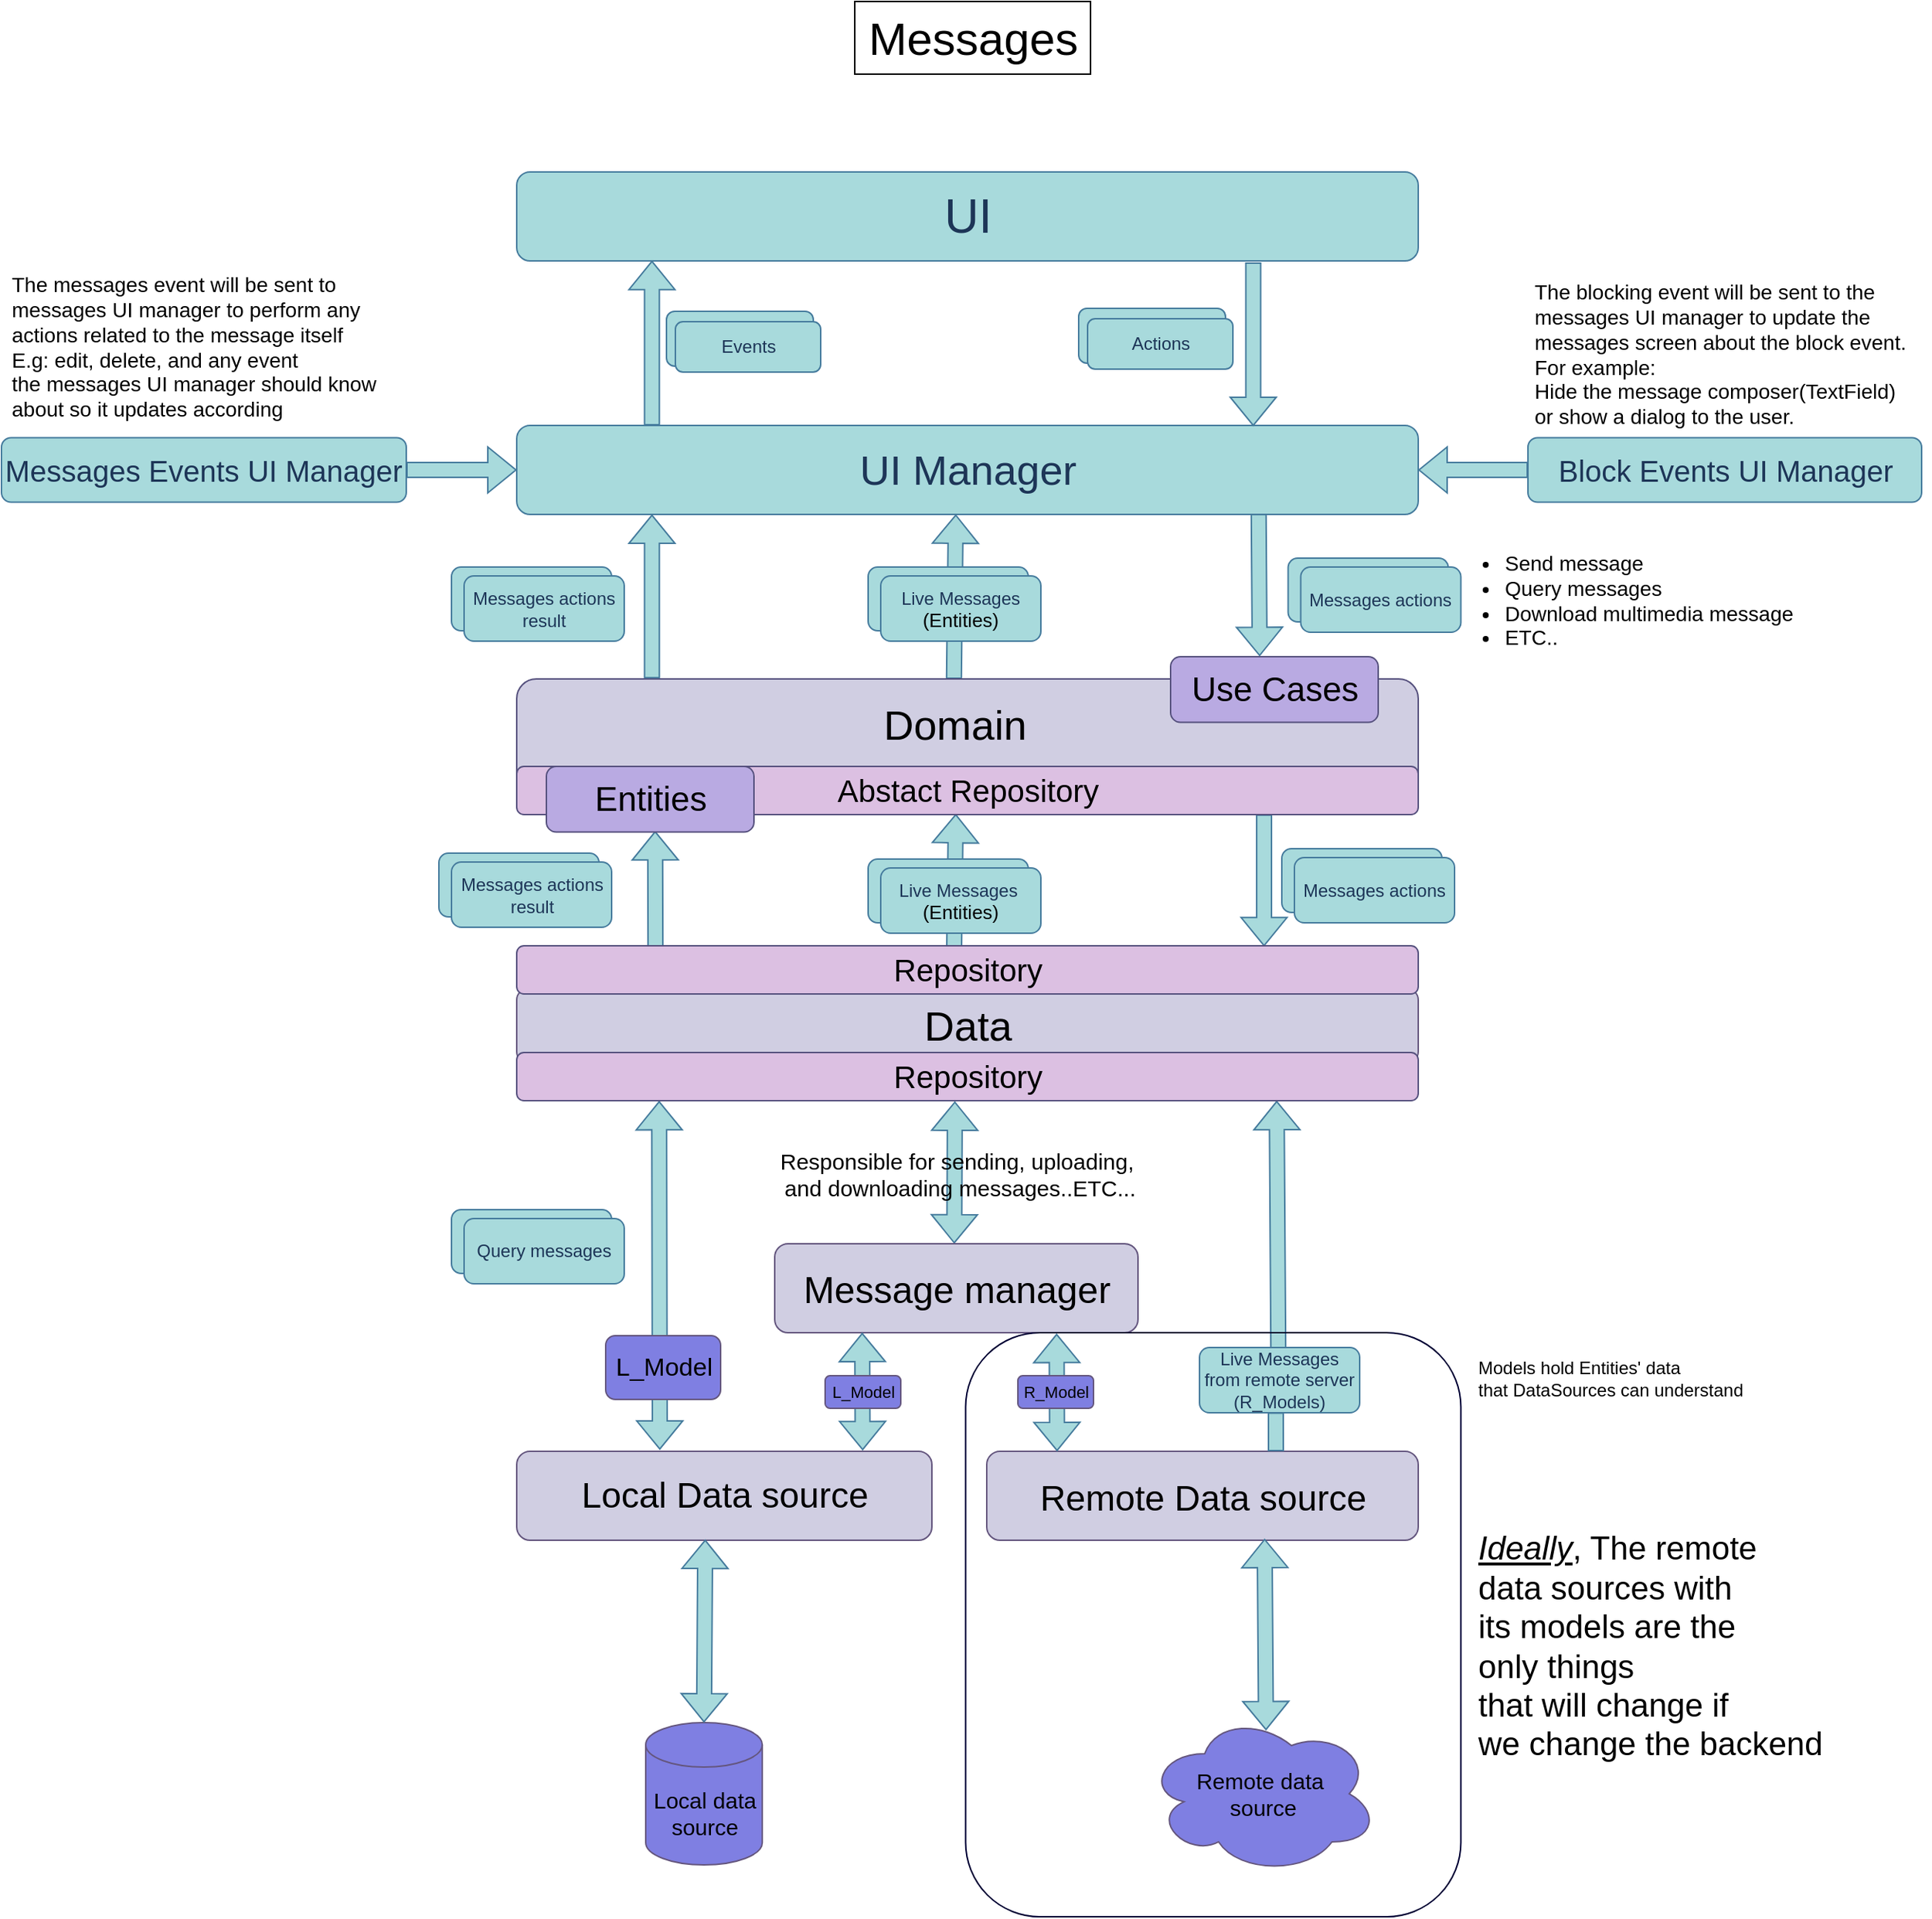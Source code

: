<mxfile version="20.3.0" type="device" pages="5"><diagram id="C5RBs43oDa-KdzZeNtuy" name="messages"><mxGraphModel dx="3385" dy="1607" grid="0" gridSize="10" guides="1" tooltips="1" connect="1" arrows="1" fold="1" page="0" pageScale="1" pageWidth="827" pageHeight="1169" background="#ffffff" math="0" shadow="0"><root><mxCell id="WIyWlLk6GJQsqaUBKTNV-0"/><mxCell id="WIyWlLk6GJQsqaUBKTNV-1" parent="WIyWlLk6GJQsqaUBKTNV-0"/><mxCell id="FClm0rjcT40FVerONmoG-12" value="" style="shape=flexArrow;endArrow=classic;html=1;rounded=0;fontSize=32;fontColor=#1D3557;strokeColor=#457B9D;fillColor=#A8DADC;exitX=0.485;exitY=0;exitDx=0;exitDy=0;exitPerimeter=0;entryX=0.487;entryY=0.985;entryDx=0;entryDy=0;entryPerimeter=0;" parent="WIyWlLk6GJQsqaUBKTNV-1" source="rGOBX6YPxcVo7oWyPXmv-9" edge="1"><mxGeometry width="50" height="50" relative="1" as="geometry"><mxPoint x="-114.656" y="770.99" as="sourcePoint"/><mxPoint x="-113.404" y="666.002" as="targetPoint"/></mxGeometry></mxCell><mxCell id="rGOBX6YPxcVo7oWyPXmv-0" value="&lt;font style=&quot;font-size: 32px;&quot;&gt;UI&lt;/font&gt;" style="rounded=1;whiteSpace=wrap;html=1;fillColor=#A8DADC;strokeColor=#457B9D;fontColor=#1D3557;" parent="WIyWlLk6GJQsqaUBKTNV-1" vertex="1"><mxGeometry x="-409.5" y="435" width="608" height="60" as="geometry"/></mxCell><mxCell id="rGOBX6YPxcVo7oWyPXmv-1" value="" style="rounded=1;whiteSpace=wrap;html=1;fontColor=#1D3557;strokeColor=#457B9D;fillColor=#A8DADC;" parent="WIyWlLk6GJQsqaUBKTNV-1" vertex="1"><mxGeometry x="-308.5" y="529" width="99" height="37" as="geometry"/></mxCell><mxCell id="rGOBX6YPxcVo7oWyPXmv-2" value="Events" style="rounded=1;whiteSpace=wrap;html=1;fontColor=#1D3557;strokeColor=#457B9D;fillColor=#A8DADC;" parent="WIyWlLk6GJQsqaUBKTNV-1" vertex="1"><mxGeometry x="-302.5" y="536" width="98" height="34" as="geometry"/></mxCell><mxCell id="rGOBX6YPxcVo7oWyPXmv-3" value="&lt;font style=&quot;font-size: 28px;&quot;&gt;UI Manager&lt;br&gt;&lt;/font&gt;" style="rounded=1;whiteSpace=wrap;html=1;fillColor=#A8DADC;strokeColor=#457B9D;fontColor=#1D3557;" parent="WIyWlLk6GJQsqaUBKTNV-1" vertex="1"><mxGeometry x="-409.5" y="606" width="608" height="60" as="geometry"/></mxCell><mxCell id="rGOBX6YPxcVo7oWyPXmv-5" value="" style="shape=flexArrow;endArrow=classic;html=1;rounded=0;fontSize=32;fontColor=#1D3557;strokeColor=#457B9D;fillColor=#A8DADC;exitX=0.15;exitY=0;exitDx=0;exitDy=0;exitPerimeter=0;entryX=0.15;entryY=0.997;entryDx=0;entryDy=0;entryPerimeter=0;" parent="WIyWlLk6GJQsqaUBKTNV-1" source="rGOBX6YPxcVo7oWyPXmv-3" target="rGOBX6YPxcVo7oWyPXmv-0" edge="1"><mxGeometry width="50" height="50" relative="1" as="geometry"><mxPoint x="-239.5" y="588" as="sourcePoint"/><mxPoint x="-236.5" y="514" as="targetPoint"/></mxGeometry></mxCell><mxCell id="rGOBX6YPxcVo7oWyPXmv-6" value="" style="shape=flexArrow;endArrow=classic;html=1;rounded=0;fontSize=32;fontColor=#1D3557;strokeColor=#457B9D;fillColor=#A8DADC;exitX=0.817;exitY=1.017;exitDx=0;exitDy=0;exitPerimeter=0;verticalAlign=middle;entryX=0.817;entryY=0.008;entryDx=0;entryDy=0;entryPerimeter=0;" parent="WIyWlLk6GJQsqaUBKTNV-1" source="rGOBX6YPxcVo7oWyPXmv-0" target="rGOBX6YPxcVo7oWyPXmv-3" edge="1"><mxGeometry width="50" height="50" relative="1" as="geometry"><mxPoint x="87.5" y="530" as="sourcePoint"/><mxPoint x="89.5" y="588" as="targetPoint"/></mxGeometry></mxCell><mxCell id="rGOBX6YPxcVo7oWyPXmv-7" value="" style="rounded=1;whiteSpace=wrap;html=1;fontColor=#1D3557;strokeColor=#457B9D;fillColor=#A8DADC;" parent="WIyWlLk6GJQsqaUBKTNV-1" vertex="1"><mxGeometry x="-30.5" y="527" width="99" height="37" as="geometry"/></mxCell><mxCell id="rGOBX6YPxcVo7oWyPXmv-8" value="Actions" style="rounded=1;whiteSpace=wrap;html=1;fontColor=#1D3557;strokeColor=#457B9D;fillColor=#A8DADC;" parent="WIyWlLk6GJQsqaUBKTNV-1" vertex="1"><mxGeometry x="-24.5" y="534" width="98" height="34" as="geometry"/></mxCell><mxCell id="rGOBX6YPxcVo7oWyPXmv-9" value="" style="rounded=1;whiteSpace=wrap;html=1;fillColor=#d0cee2;strokeColor=#56517e;" parent="WIyWlLk6GJQsqaUBKTNV-1" vertex="1"><mxGeometry x="-409.5" y="777" width="608" height="88" as="geometry"/></mxCell><mxCell id="rGOBX6YPxcVo7oWyPXmv-11" value="" style="shape=flexArrow;endArrow=classic;html=1;rounded=0;fontSize=32;fontColor=#1D3557;strokeColor=#457B9D;fillColor=#A8DADC;entryX=0.15;entryY=1;entryDx=0;entryDy=0;entryPerimeter=0;exitX=0.15;exitY=-0.004;exitDx=0;exitDy=0;exitPerimeter=0;" parent="WIyWlLk6GJQsqaUBKTNV-1" source="rGOBX6YPxcVo7oWyPXmv-9" target="rGOBX6YPxcVo7oWyPXmv-3" edge="1"><mxGeometry width="50" height="50" relative="1" as="geometry"><mxPoint x="-316.5" y="775" as="sourcePoint"/><mxPoint x="-318.5" y="669" as="targetPoint"/></mxGeometry></mxCell><mxCell id="rGOBX6YPxcVo7oWyPXmv-12" value="" style="shape=flexArrow;endArrow=classic;html=1;rounded=0;fontSize=32;fontColor=#1D3557;strokeColor=#457B9D;fillColor=#A8DADC;exitX=0.823;exitY=0.994;exitDx=0;exitDy=0;exitPerimeter=0;entryX=0.429;entryY=-0.008;entryDx=0;entryDy=0;entryPerimeter=0;" parent="WIyWlLk6GJQsqaUBKTNV-1" source="rGOBX6YPxcVo7oWyPXmv-3" target="hrlvnS8JnRFgfalCJIgI-4" edge="1"><mxGeometry width="50" height="50" relative="1" as="geometry"><mxPoint x="92.108" y="674.0" as="sourcePoint"/><mxPoint x="93.5" y="758" as="targetPoint"/></mxGeometry></mxCell><mxCell id="rGOBX6YPxcVo7oWyPXmv-14" value="" style="rounded=1;whiteSpace=wrap;html=1;fontColor=#1D3557;strokeColor=#457B9D;fillColor=#A8DADC;" parent="WIyWlLk6GJQsqaUBKTNV-1" vertex="1"><mxGeometry x="110.75" y="695.5" width="108" height="43" as="geometry"/></mxCell><mxCell id="rGOBX6YPxcVo7oWyPXmv-15" value="Messages actions" style="rounded=1;whiteSpace=wrap;html=1;fontColor=#1D3557;strokeColor=#457B9D;fillColor=#A8DADC;" parent="WIyWlLk6GJQsqaUBKTNV-1" vertex="1"><mxGeometry x="119.25" y="701.5" width="108" height="44" as="geometry"/></mxCell><mxCell id="rGOBX6YPxcVo7oWyPXmv-16" value="" style="rounded=1;whiteSpace=wrap;html=1;fontColor=#1D3557;strokeColor=#457B9D;fillColor=#A8DADC;" parent="WIyWlLk6GJQsqaUBKTNV-1" vertex="1"><mxGeometry x="-453.5" y="701.5" width="108" height="43" as="geometry"/></mxCell><mxCell id="rGOBX6YPxcVo7oWyPXmv-17" value="Messages actions result" style="rounded=1;whiteSpace=wrap;html=1;fontColor=#1D3557;strokeColor=#457B9D;fillColor=#A8DADC;" parent="WIyWlLk6GJQsqaUBKTNV-1" vertex="1"><mxGeometry x="-445" y="707.5" width="108" height="44" as="geometry"/></mxCell><mxCell id="rGOBX6YPxcVo7oWyPXmv-19" value="&lt;ul style=&quot;font-size: 14px;&quot;&gt;&lt;li style=&quot;font-size: 14px;&quot;&gt;Send message&lt;/li&gt;&lt;li style=&quot;font-size: 14px;&quot;&gt;Query messages&lt;/li&gt;&lt;li style=&quot;font-size: 14px;&quot;&gt;Download multimedia message&lt;/li&gt;&lt;li style=&quot;font-size: 14px;&quot;&gt;ETC..&lt;/li&gt;&lt;/ul&gt;" style="text;html=1;align=left;verticalAlign=middle;resizable=0;points=[];autosize=1;strokeColor=none;fillColor=none;fontSize=14;fontColor=#000000;" parent="WIyWlLk6GJQsqaUBKTNV-1" vertex="1"><mxGeometry x="214.5" y="670.5" width="253" height="107" as="geometry"/></mxCell><mxCell id="rGOBX6YPxcVo7oWyPXmv-20" value="&lt;span style=&quot;font-size: 28px;&quot;&gt;&lt;font color=&quot;#000000&quot;&gt;Data&lt;/font&gt;&lt;/span&gt;" style="rounded=1;whiteSpace=wrap;html=1;fillColor=#d0cee2;strokeColor=#64567E;" parent="WIyWlLk6GJQsqaUBKTNV-1" vertex="1"><mxGeometry x="-409.5" y="986" width="608" height="50" as="geometry"/></mxCell><mxCell id="rGOBX6YPxcVo7oWyPXmv-21" value="" style="shape=flexArrow;endArrow=classic;html=1;rounded=0;fontSize=32;fontColor=#1D3557;strokeColor=#457B9D;fillColor=#A8DADC;exitX=0.829;exitY=0.997;exitDx=0;exitDy=0;exitPerimeter=0;entryX=0.829;entryY=0.012;entryDx=0;entryDy=0;entryPerimeter=0;" parent="WIyWlLk6GJQsqaUBKTNV-1" source="hrlvnS8JnRFgfalCJIgI-7" target="hrlvnS8JnRFgfalCJIgI-8" edge="1"><mxGeometry width="50" height="50" relative="1" as="geometry"><mxPoint x="92.504" y="862.0" as="sourcePoint"/><mxPoint x="93.72" y="973.72" as="targetPoint"/></mxGeometry></mxCell><mxCell id="rGOBX6YPxcVo7oWyPXmv-22" value="" style="rounded=1;whiteSpace=wrap;html=1;fontColor=#1D3557;strokeColor=#457B9D;fillColor=#A8DADC;" parent="WIyWlLk6GJQsqaUBKTNV-1" vertex="1"><mxGeometry x="106.5" y="891.5" width="108" height="43" as="geometry"/></mxCell><mxCell id="rGOBX6YPxcVo7oWyPXmv-23" value="Messages actions" style="rounded=1;whiteSpace=wrap;html=1;fontColor=#1D3557;strokeColor=#457B9D;fillColor=#A8DADC;" parent="WIyWlLk6GJQsqaUBKTNV-1" vertex="1"><mxGeometry x="115" y="897.5" width="108" height="44" as="geometry"/></mxCell><mxCell id="rGOBX6YPxcVo7oWyPXmv-24" value="" style="shape=flexArrow;endArrow=classic;html=1;rounded=0;fontSize=32;fontColor=#1D3557;strokeColor=#457B9D;fillColor=#A8DADC;exitX=0.151;exitY=0;exitDx=0;exitDy=0;exitPerimeter=0;entryX=0.524;entryY=0.985;entryDx=0;entryDy=0;entryPerimeter=0;" parent="WIyWlLk6GJQsqaUBKTNV-1" target="hrlvnS8JnRFgfalCJIgI-5" edge="1"><mxGeometry width="50" height="50" relative="1" as="geometry"><mxPoint x="-315.892" y="973" as="sourcePoint"/><mxPoint x="-314.5" y="877" as="targetPoint"/></mxGeometry></mxCell><mxCell id="rGOBX6YPxcVo7oWyPXmv-25" value="" style="rounded=1;whiteSpace=wrap;html=1;fontColor=#1D3557;strokeColor=#457B9D;fillColor=#A8DADC;" parent="WIyWlLk6GJQsqaUBKTNV-1" vertex="1"><mxGeometry x="-462" y="894.5" width="108" height="43" as="geometry"/></mxCell><mxCell id="rGOBX6YPxcVo7oWyPXmv-26" value="Messages actions result" style="rounded=1;whiteSpace=wrap;html=1;fontColor=#1D3557;strokeColor=#457B9D;fillColor=#A8DADC;" parent="WIyWlLk6GJQsqaUBKTNV-1" vertex="1"><mxGeometry x="-453.5" y="900.5" width="108" height="44" as="geometry"/></mxCell><mxCell id="rGOBX6YPxcVo7oWyPXmv-28" value="&lt;span style=&quot;color: rgb(0, 0, 0); font-size: 24px;&quot;&gt;Remote Data source&lt;/span&gt;&lt;span style=&quot;font-size: 28px;&quot;&gt;&lt;font color=&quot;#000000&quot;&gt;&lt;br&gt;&lt;/font&gt;&lt;/span&gt;" style="rounded=1;whiteSpace=wrap;html=1;fillColor=#d0cee2;strokeColor=#64567E;" parent="WIyWlLk6GJQsqaUBKTNV-1" vertex="1"><mxGeometry x="-92.5" y="1298" width="291" height="60" as="geometry"/></mxCell><mxCell id="rGOBX6YPxcVo7oWyPXmv-31" value="" style="shape=flexArrow;endArrow=classic;html=1;rounded=0;fontSize=32;fontColor=#1D3557;strokeColor=#457B9D;fillColor=#A8DADC;exitX=0.229;exitY=-0.002;exitDx=0;exitDy=0;exitPerimeter=0;startArrow=block;entryX=0.486;entryY=1.015;entryDx=0;entryDy=0;entryPerimeter=0;" parent="WIyWlLk6GJQsqaUBKTNV-1" target="FClm0rjcT40FVerONmoG-14" edge="1"><mxGeometry width="50" height="50" relative="1" as="geometry"><mxPoint x="-114.395" y="1157.88" as="sourcePoint"/><mxPoint x="-113.5" y="1036" as="targetPoint"/></mxGeometry></mxCell><mxCell id="rGOBX6YPxcVo7oWyPXmv-47" value="" style="shape=flexArrow;endArrow=classic;html=1;rounded=0;fontSize=32;fontColor=#1D3557;strokeColor=#457B9D;fillColor=#A8DADC;entryX=0.843;entryY=1.002;entryDx=0;entryDy=0;entryPerimeter=0;startArrow=none;" parent="WIyWlLk6GJQsqaUBKTNV-1" target="FClm0rjcT40FVerONmoG-14" edge="1"><mxGeometry width="50" height="50" relative="1" as="geometry"><mxPoint x="104.113" y="1229" as="sourcePoint"/><mxPoint x="102.0" y="1036" as="targetPoint"/></mxGeometry></mxCell><mxCell id="rGOBX6YPxcVo7oWyPXmv-51" value="Live Messages&lt;br&gt;from remote server&lt;br&gt;(R_Models)" style="rounded=1;whiteSpace=wrap;html=1;fontColor=#1D3557;strokeColor=#457B9D;fillColor=#A8DADC;" parent="WIyWlLk6GJQsqaUBKTNV-1" vertex="1"><mxGeometry x="51" y="1228" width="108" height="44" as="geometry"/></mxCell><mxCell id="rGOBX6YPxcVo7oWyPXmv-52" value="" style="shape=flexArrow;endArrow=classic;html=1;rounded=0;fontSize=32;fontColor=#1D3557;strokeColor=#457B9D;fillColor=#A8DADC;exitX=0.071;exitY=0.025;exitDx=0;exitDy=0;exitPerimeter=0;entryX=0.487;entryY=0.985;entryDx=0;entryDy=0;entryPerimeter=0;" parent="WIyWlLk6GJQsqaUBKTNV-1" target="hrlvnS8JnRFgfalCJIgI-7" edge="1"><mxGeometry width="50" height="50" relative="1" as="geometry"><mxPoint x="-114.656" y="973" as="sourcePoint"/><mxPoint x="-115.5" y="863" as="targetPoint"/></mxGeometry></mxCell><mxCell id="rGOBX6YPxcVo7oWyPXmv-53" value="" style="rounded=1;whiteSpace=wrap;html=1;fontColor=#1D3557;strokeColor=#457B9D;fillColor=#A8DADC;" parent="WIyWlLk6GJQsqaUBKTNV-1" vertex="1"><mxGeometry x="-172.5" y="898.5" width="108" height="43" as="geometry"/></mxCell><mxCell id="rGOBX6YPxcVo7oWyPXmv-54" value="Live Messages&amp;nbsp;&lt;br&gt;&lt;span style=&quot;color: rgb(0, 0, 0);&quot;&gt;&lt;font style=&quot;font-size: 13px;&quot;&gt;(Entities)&lt;/font&gt;&lt;/span&gt;" style="rounded=1;whiteSpace=wrap;html=1;fontColor=#1D3557;strokeColor=#457B9D;fillColor=#A8DADC;" parent="WIyWlLk6GJQsqaUBKTNV-1" vertex="1"><mxGeometry x="-164" y="904.5" width="108" height="44" as="geometry"/></mxCell><mxCell id="rGOBX6YPxcVo7oWyPXmv-58" value="Local data&lt;br&gt;source" style="shape=cylinder3;whiteSpace=wrap;html=1;boundedLbl=1;backgroundOutline=1;size=15;fontSize=15;fontColor=#000000;strokeColor=#64567E;fillColor=#7F7FE2;" parent="WIyWlLk6GJQsqaUBKTNV-1" vertex="1"><mxGeometry x="-322.5" y="1481.0" width="78.61" height="96" as="geometry"/></mxCell><mxCell id="rGOBX6YPxcVo7oWyPXmv-59" value="Remote data&amp;nbsp;&lt;br&gt;source" style="ellipse;shape=cloud;whiteSpace=wrap;html=1;fontSize=15;fontColor=#000000;strokeColor=#64567E;fillColor=#7F7FE2;" parent="WIyWlLk6GJQsqaUBKTNV-1" vertex="1"><mxGeometry x="15.5" y="1474.87" width="156" height="108.27" as="geometry"/></mxCell><mxCell id="rGOBX6YPxcVo7oWyPXmv-63" value="" style="shape=flexArrow;endArrow=classic;startArrow=classic;html=1;rounded=0;fontSize=15;fontColor=#000000;strokeColor=#457B9D;fillColor=#A8DADC;entryX=0.644;entryY=0.983;entryDx=0;entryDy=0;entryPerimeter=0;exitX=0.515;exitY=0.105;exitDx=0;exitDy=0;exitPerimeter=0;" parent="WIyWlLk6GJQsqaUBKTNV-1" source="rGOBX6YPxcVo7oWyPXmv-59" target="rGOBX6YPxcVo7oWyPXmv-28" edge="1"><mxGeometry width="100" height="100" relative="1" as="geometry"><mxPoint x="90.5" y="1530" as="sourcePoint"/><mxPoint x="-15.47" y="1442" as="targetPoint"/></mxGeometry></mxCell><mxCell id="rGOBX6YPxcVo7oWyPXmv-27" value="&lt;font style=&quot;font-size: 25px;&quot; color=&quot;#000000&quot;&gt;Message manager&lt;/font&gt;" style="rounded=1;whiteSpace=wrap;html=1;fillColor=#d0cee2;strokeColor=#64567E;" parent="WIyWlLk6GJQsqaUBKTNV-1" vertex="1"><mxGeometry x="-235.5" y="1158" width="245" height="60" as="geometry"/></mxCell><mxCell id="hrlvnS8JnRFgfalCJIgI-4" value="&lt;font style=&quot;font-size: 23px;&quot; color=&quot;#000000&quot;&gt;Use Cases&lt;/font&gt;" style="rounded=1;whiteSpace=wrap;html=1;fillColor=#B9AAE2;strokeColor=#56517e;" parent="WIyWlLk6GJQsqaUBKTNV-1" vertex="1"><mxGeometry x="31.5" y="762" width="140" height="44.25" as="geometry"/></mxCell><mxCell id="hrlvnS8JnRFgfalCJIgI-6" value="&lt;font style=&quot;&quot; color=&quot;#000000&quot;&gt;&lt;font style=&quot;font-size: 24px;&quot;&gt;Local Data source&lt;/font&gt;&lt;br&gt;&lt;/font&gt;" style="rounded=1;whiteSpace=wrap;html=1;fillColor=#d0cee2;strokeColor=#64567E;" parent="WIyWlLk6GJQsqaUBKTNV-1" vertex="1"><mxGeometry x="-409.5" y="1298" width="280" height="60" as="geometry"/></mxCell><mxCell id="hrlvnS8JnRFgfalCJIgI-7" value="&lt;font style=&quot;font-size: 21px;&quot; color=&quot;#000000&quot;&gt;Abstact Repository&lt;/font&gt;" style="rounded=1;whiteSpace=wrap;html=1;fillColor=#DCC0E2;strokeColor=#56517e;" parent="WIyWlLk6GJQsqaUBKTNV-1" vertex="1"><mxGeometry x="-409.5" y="836" width="608" height="32.5" as="geometry"/></mxCell><mxCell id="hrlvnS8JnRFgfalCJIgI-8" value="&lt;font style=&quot;font-size: 21px;&quot; color=&quot;#000000&quot;&gt;Repository&lt;/font&gt;" style="rounded=1;whiteSpace=wrap;html=1;fillColor=#DCC0E2;strokeColor=#56517e;" parent="WIyWlLk6GJQsqaUBKTNV-1" vertex="1"><mxGeometry x="-409.5" y="957" width="608" height="32.5" as="geometry"/></mxCell><mxCell id="hrlvnS8JnRFgfalCJIgI-9" value="&lt;span style=&quot;font-family: Helvetica; font-size: 28px; font-style: normal; font-variant-ligatures: normal; font-variant-caps: normal; font-weight: 400; letter-spacing: normal; orphans: 2; text-align: center; text-indent: 0px; text-transform: none; widows: 2; word-spacing: 0px; -webkit-text-stroke-width: 0px; text-decoration-thickness: initial; text-decoration-style: initial; text-decoration-color: initial; float: none; display: inline !important;&quot;&gt;&lt;font color=&quot;#000000&quot;&gt;Domain&lt;/font&gt;&lt;/span&gt;" style="text;whiteSpace=wrap;html=1;fontSize=21;fillColor=none;" parent="WIyWlLk6GJQsqaUBKTNV-1" vertex="1"><mxGeometry x="-164" y="784.88" width="124" height="56" as="geometry"/></mxCell><mxCell id="hrlvnS8JnRFgfalCJIgI-11" value="" style="shape=flexArrow;endArrow=classic;html=1;rounded=0;fontSize=32;fontColor=#1D3557;strokeColor=#457B9D;fillColor=#A8DADC;exitX=0.776;exitY=1.011;exitDx=0;exitDy=0;exitPerimeter=0;entryX=0.163;entryY=0;entryDx=0;entryDy=0;entryPerimeter=0;startArrow=block;" parent="WIyWlLk6GJQsqaUBKTNV-1" source="rGOBX6YPxcVo7oWyPXmv-27" target="rGOBX6YPxcVo7oWyPXmv-28" edge="1"><mxGeometry width="50" height="50" relative="1" as="geometry"><mxPoint x="-45.504" y="1224" as="sourcePoint"/><mxPoint x="-45.04" y="1346.15" as="targetPoint"/></mxGeometry></mxCell><mxCell id="hrlvnS8JnRFgfalCJIgI-12" value="" style="shape=flexArrow;endArrow=classic;html=1;rounded=0;fontSize=32;fontColor=#1D3557;strokeColor=#457B9D;fillColor=#A8DADC;exitX=0.776;exitY=1.011;exitDx=0;exitDy=0;exitPerimeter=0;entryX=0.163;entryY=0;entryDx=0;entryDy=0;entryPerimeter=0;startArrow=block;" parent="WIyWlLk6GJQsqaUBKTNV-1" edge="1"><mxGeometry width="50" height="50" relative="1" as="geometry"><mxPoint x="-176.5" y="1218" as="sourcePoint"/><mxPoint x="-176.187" y="1297.34" as="targetPoint"/></mxGeometry></mxCell><mxCell id="hrlvnS8JnRFgfalCJIgI-17" value="" style="shape=flexArrow;endArrow=classic;startArrow=classic;html=1;rounded=0;fontSize=15;fontColor=#000000;strokeColor=#457B9D;fillColor=#A8DADC;exitX=0.5;exitY=0;exitDx=0;exitDy=0;exitPerimeter=0;entryX=0.454;entryY=0.993;entryDx=0;entryDy=0;entryPerimeter=0;" parent="WIyWlLk6GJQsqaUBKTNV-1" source="rGOBX6YPxcVo7oWyPXmv-58" target="hrlvnS8JnRFgfalCJIgI-6" edge="1"><mxGeometry width="100" height="100" relative="1" as="geometry"><mxPoint x="-323.1" y="1530.847" as="sourcePoint"/><mxPoint x="-257.737" y="1361" as="targetPoint"/></mxGeometry></mxCell><mxCell id="hrlvnS8JnRFgfalCJIgI-18" value="" style="shape=flexArrow;endArrow=classic;html=1;rounded=0;fontSize=32;fontColor=#1D3557;strokeColor=#457B9D;fillColor=#A8DADC;entryX=0.158;entryY=1.005;entryDx=0;entryDy=0;entryPerimeter=0;startArrow=block;" parent="WIyWlLk6GJQsqaUBKTNV-1" target="FClm0rjcT40FVerONmoG-14" edge="1"><mxGeometry width="50" height="50" relative="1" as="geometry"><mxPoint x="-313" y="1297" as="sourcePoint"/><mxPoint x="-313.5" y="1035" as="targetPoint"/></mxGeometry></mxCell><mxCell id="rGOBX6YPxcVo7oWyPXmv-33" value="&lt;span style=&quot;font-size: 15px;&quot;&gt;&lt;br&gt;&lt;/span&gt;" style="text;html=1;align=center;verticalAlign=middle;resizable=0;points=[];autosize=1;strokeColor=none;fillColor=none;fontSize=25;fontColor=#000000;" parent="WIyWlLk6GJQsqaUBKTNV-1" vertex="1"><mxGeometry x="-121.5" y="1080" width="18" height="42" as="geometry"/></mxCell><mxCell id="hrlvnS8JnRFgfalCJIgI-20" value="" style="rounded=1;whiteSpace=wrap;html=1;fontColor=#1D3557;strokeColor=#457B9D;fillColor=#A8DADC;" parent="WIyWlLk6GJQsqaUBKTNV-1" vertex="1"><mxGeometry x="-453.5" y="1135" width="108" height="43" as="geometry"/></mxCell><mxCell id="hrlvnS8JnRFgfalCJIgI-21" value="Query messages" style="rounded=1;whiteSpace=wrap;html=1;fontColor=#1D3557;strokeColor=#457B9D;fillColor=#A8DADC;" parent="WIyWlLk6GJQsqaUBKTNV-1" vertex="1"><mxGeometry x="-445" y="1141" width="108" height="44" as="geometry"/></mxCell><mxCell id="hrlvnS8JnRFgfalCJIgI-23" value="&lt;font style=&quot;font-size: 22px;&quot;&gt;&lt;i&gt;&lt;u&gt;Ideally&lt;/u&gt;&lt;/i&gt;, The remote &lt;br&gt;data sources with&lt;br&gt;its models are the&lt;br&gt;only things&lt;br&gt;that will change if &lt;br&gt;we change the backend&lt;/font&gt;" style="text;html=1;align=left;verticalAlign=middle;resizable=0;points=[];autosize=1;strokeColor=none;fillColor=none;fontSize=12;fontColor=#000000;" parent="WIyWlLk6GJQsqaUBKTNV-1" vertex="1"><mxGeometry x="236.5" y="1345" width="250" height="170" as="geometry"/></mxCell><mxCell id="hrlvnS8JnRFgfalCJIgI-19" value="&lt;div style=&quot;&quot;&gt;&lt;span style=&quot;background-color: initial;&quot;&gt;Models hold&amp;nbsp;&lt;/span&gt;&lt;span style=&quot;background-color: initial;&quot;&gt;Entities'&amp;nbsp;data&lt;/span&gt;&lt;/div&gt;&lt;div style=&quot;&quot;&gt;&lt;span style=&quot;background-color: initial;&quot;&gt;that DataSources can understand&lt;/span&gt;&lt;/div&gt;" style="text;html=1;align=left;verticalAlign=middle;resizable=0;points=[];autosize=1;strokeColor=none;fillColor=none;fontSize=12;fontColor=#000000;" parent="WIyWlLk6GJQsqaUBKTNV-1" vertex="1"><mxGeometry x="236.5" y="1228" width="197" height="41" as="geometry"/></mxCell><mxCell id="FClm0rjcT40FVerONmoG-0" value="" style="shape=flexArrow;endArrow=none;html=1;rounded=0;fontSize=32;fontColor=#1D3557;strokeColor=#457B9D;fillColor=#A8DADC;entryX=0.477;entryY=0.993;entryDx=0;entryDy=0;entryPerimeter=0;" parent="WIyWlLk6GJQsqaUBKTNV-1" edge="1"><mxGeometry width="50" height="50" relative="1" as="geometry"><mxPoint x="102.5" y="1298" as="sourcePoint"/><mxPoint x="102.467" y="1271.699" as="targetPoint"/></mxGeometry></mxCell><mxCell id="hrlvnS8JnRFgfalCJIgI-5" value="&lt;font color=&quot;#000000&quot;&gt;&lt;span style=&quot;font-size: 23px;&quot;&gt;Entities&lt;/span&gt;&lt;/font&gt;" style="rounded=1;whiteSpace=wrap;html=1;fillColor=#B9AAE2;strokeColor=#56517e;" parent="WIyWlLk6GJQsqaUBKTNV-1" vertex="1"><mxGeometry x="-389.5" y="836" width="140" height="44.25" as="geometry"/></mxCell><mxCell id="FClm0rjcT40FVerONmoG-5" value="&lt;span style=&quot;color: rgb(0, 0, 0); font-size: 17px;&quot;&gt;L_Model&lt;/span&gt;" style="rounded=1;whiteSpace=wrap;html=1;fillColor=#7F7FE2;strokeColor=#64567E;" parent="WIyWlLk6GJQsqaUBKTNV-1" vertex="1"><mxGeometry x="-349.5" y="1220" width="77.5" height="43" as="geometry"/></mxCell><mxCell id="FClm0rjcT40FVerONmoG-7" value="&lt;span style=&quot;color: rgb(0, 0, 0); font-size: 11px;&quot;&gt;L_Model&lt;/span&gt;" style="rounded=1;whiteSpace=wrap;html=1;fillColor=#7F7FE2;strokeColor=#64567E;" parent="WIyWlLk6GJQsqaUBKTNV-1" vertex="1"><mxGeometry x="-201.5" y="1247" width="51" height="22" as="geometry"/></mxCell><mxCell id="FClm0rjcT40FVerONmoG-8" value="&lt;span style=&quot;color: rgb(0, 0, 0); font-size: 11px;&quot;&gt;R_Model&lt;/span&gt;" style="rounded=1;whiteSpace=wrap;html=1;fillColor=#7F7FE2;strokeColor=#64567E;" parent="WIyWlLk6GJQsqaUBKTNV-1" vertex="1"><mxGeometry x="-71.5" y="1247" width="51" height="22" as="geometry"/></mxCell><mxCell id="FClm0rjcT40FVerONmoG-10" value="" style="rounded=1;whiteSpace=wrap;html=1;fontColor=#1D3557;strokeColor=#457B9D;fillColor=#A8DADC;" parent="WIyWlLk6GJQsqaUBKTNV-1" vertex="1"><mxGeometry x="-172.5" y="701.5" width="108" height="43" as="geometry"/></mxCell><mxCell id="FClm0rjcT40FVerONmoG-11" value="Live Messages&lt;br&gt;&lt;span style=&quot;color: rgb(0, 0, 0); font-size: 13px;&quot;&gt;(Entities)&lt;/span&gt;" style="rounded=1;whiteSpace=wrap;html=1;fontColor=#1D3557;strokeColor=#457B9D;fillColor=#A8DADC;" parent="WIyWlLk6GJQsqaUBKTNV-1" vertex="1"><mxGeometry x="-164" y="707.5" width="108" height="44" as="geometry"/></mxCell><mxCell id="FClm0rjcT40FVerONmoG-13" value="&lt;span style=&quot;font-size: 15px;&quot;&gt;Responsible for sending, uploading,&lt;/span&gt;&lt;br style=&quot;font-size: 15px;&quot;&gt;&lt;span style=&quot;font-size: 15px;&quot;&gt;&amp;nbsp;and downloading messages..ETC...&lt;br&gt;&lt;/span&gt;" style="text;html=1;align=center;verticalAlign=middle;resizable=0;points=[];autosize=1;strokeColor=none;fillColor=none;fontSize=13;fontColor=#000000;" parent="WIyWlLk6GJQsqaUBKTNV-1" vertex="1"><mxGeometry x="-242.5" y="1087" width="259" height="48" as="geometry"/></mxCell><mxCell id="FClm0rjcT40FVerONmoG-14" value="&lt;font style=&quot;font-size: 21px;&quot; color=&quot;#000000&quot;&gt;Repository&lt;/font&gt;" style="rounded=1;whiteSpace=wrap;html=1;fillColor=#DCC0E2;strokeColor=#56517e;" parent="WIyWlLk6GJQsqaUBKTNV-1" vertex="1"><mxGeometry x="-409.5" y="1029" width="608" height="32.5" as="geometry"/></mxCell><mxCell id="to4KSaN-FOmQbd1yn8J4-0" value="&lt;font style=&quot;font-size: 31px;&quot; color=&quot;#000000&quot;&gt;Messages&lt;/font&gt;" style="text;html=1;align=center;verticalAlign=middle;resizable=0;points=[];autosize=1;strokeColor=#000000;fillColor=none;" parent="WIyWlLk6GJQsqaUBKTNV-1" vertex="1"><mxGeometry x="-181.5" y="320" width="159" height="49" as="geometry"/></mxCell><mxCell id="Vw6nbVKW0JwPkf2-kV13-0" value="&lt;font style=&quot;&quot;&gt;&lt;font style=&quot;font-size: 20px;&quot;&gt;Messages Events UI Manager&lt;/font&gt;&lt;br&gt;&lt;/font&gt;" style="rounded=1;whiteSpace=wrap;html=1;fillColor=#A8DADC;strokeColor=#457B9D;fontColor=#1D3557;" parent="WIyWlLk6GJQsqaUBKTNV-1" vertex="1"><mxGeometry x="-757" y="614.25" width="273" height="43.5" as="geometry"/></mxCell><mxCell id="H2CB25T3QpeYSkKQ7BZZ-0" value="" style="shape=flexArrow;endArrow=classic;html=1;rounded=0;fontSize=32;fontColor=#1D3557;strokeColor=#457B9D;fillColor=#A8DADC;verticalAlign=middle;entryX=0;entryY=0.5;entryDx=0;entryDy=0;exitX=1;exitY=0.5;exitDx=0;exitDy=0;" parent="WIyWlLk6GJQsqaUBKTNV-1" source="Vw6nbVKW0JwPkf2-kV13-0" target="rGOBX6YPxcVo7oWyPXmv-3" edge="1"><mxGeometry width="50" height="50" relative="1" as="geometry"><mxPoint x="-519" y="636" as="sourcePoint"/><mxPoint x="-415" y="635.5" as="targetPoint"/></mxGeometry></mxCell><mxCell id="REIOdHVaptFzVMU4uIhZ-0" value="&lt;div&gt;&lt;span style=&quot;font-size: 14px;&quot;&gt;The messages event will be sent to&lt;/span&gt;&lt;/div&gt;&lt;div&gt;&lt;span style=&quot;font-size: 14px;&quot;&gt;messages UI manager to perform any&amp;nbsp;&lt;/span&gt;&lt;/div&gt;&lt;div&gt;&lt;span style=&quot;font-size: 14px;&quot;&gt;actions related to the message itself&lt;/span&gt;&lt;/div&gt;&lt;div&gt;&lt;span style=&quot;font-size: 14px;&quot;&gt;E.g: edit, delete, and any event&lt;/span&gt;&lt;/div&gt;&lt;div&gt;&lt;span style=&quot;font-size: 14px;&quot;&gt;the messages UI manager should know&lt;/span&gt;&lt;/div&gt;&lt;div&gt;&lt;span style=&quot;font-size: 14px;&quot;&gt;about so it updates according&lt;/span&gt;&lt;/div&gt;" style="text;html=1;align=left;verticalAlign=middle;resizable=0;points=[];autosize=1;strokeColor=none;fillColor=none;fontSize=13;fontColor=#000000;fillStyle=solid;" parent="WIyWlLk6GJQsqaUBKTNV-1" vertex="1"><mxGeometry x="-752.5" y="496.5" width="264" height="113" as="geometry"/></mxCell><mxCell id="hrlvnS8JnRFgfalCJIgI-22" value="" style="rounded=1;whiteSpace=wrap;html=1;labelBackgroundColor=none;fontSize=12;fontColor=#000000;fillColor=none;strokeColor=#000033;" parent="WIyWlLk6GJQsqaUBKTNV-1" vertex="1"><mxGeometry x="-106.75" y="1218" width="334" height="394" as="geometry"/></mxCell><mxCell id="6OypD9Co1x57A_c19Yy2-1" value="&lt;font style=&quot;&quot;&gt;&lt;font style=&quot;font-size: 20px;&quot;&gt;Block Events UI Manager&lt;/font&gt;&lt;br&gt;&lt;/font&gt;" style="rounded=1;whiteSpace=wrap;html=1;fillColor=#A8DADC;strokeColor=#457B9D;fontColor=#1D3557;direction=east;" parent="WIyWlLk6GJQsqaUBKTNV-1" vertex="1"><mxGeometry x="272.5" y="614.25" width="265.5" height="43.5" as="geometry"/></mxCell><mxCell id="6OypD9Co1x57A_c19Yy2-2" value="" style="shape=flexArrow;endArrow=classic;html=1;rounded=0;fontSize=32;fontColor=#1D3557;strokeColor=#457B9D;fillColor=#A8DADC;verticalAlign=middle;entryX=1;entryY=0.5;entryDx=0;entryDy=0;exitX=0;exitY=0.5;exitDx=0;exitDy=0;" parent="WIyWlLk6GJQsqaUBKTNV-1" source="6OypD9Co1x57A_c19Yy2-1" target="rGOBX6YPxcVo7oWyPXmv-3" edge="1"><mxGeometry width="50" height="50" relative="1" as="geometry"><mxPoint x="515" y="618.5" as="sourcePoint"/><mxPoint x="624.5" y="618.5" as="targetPoint"/></mxGeometry></mxCell><mxCell id="6OypD9Co1x57A_c19Yy2-3" value="&lt;div&gt;&lt;span style=&quot;font-size: 14px;&quot;&gt;The blocking event will be sent to the&lt;/span&gt;&lt;/div&gt;&lt;div&gt;&lt;span style=&quot;font-size: 14px;&quot;&gt;messages UI manager&amp;nbsp;&lt;/span&gt;&lt;span style=&quot;font-size: 14px; background-color: initial;&quot;&gt;to update the&amp;nbsp;&lt;/span&gt;&lt;/div&gt;&lt;div&gt;&lt;span style=&quot;font-size: 14px; background-color: initial;&quot;&gt;messages screen about the block event.&lt;/span&gt;&lt;/div&gt;&lt;div&gt;&lt;span style=&quot;font-size: 14px; background-color: initial;&quot;&gt;For&amp;nbsp;&lt;/span&gt;&lt;span style=&quot;font-size: 14px; background-color: initial;&quot;&gt;example:&lt;/span&gt;&lt;/div&gt;&lt;div&gt;&lt;span style=&quot;font-size: 14px; background-color: initial;&quot;&gt;Hide the message composer(TextField)&lt;/span&gt;&lt;/div&gt;&lt;div&gt;&lt;span style=&quot;font-size: 14px; background-color: initial;&quot;&gt;or show a dialog to the user.&lt;/span&gt;&lt;/div&gt;" style="text;html=1;align=left;verticalAlign=middle;resizable=0;points=[];autosize=1;strokeColor=none;fillColor=none;fontSize=13;fontColor=#000000;fillStyle=solid;" parent="WIyWlLk6GJQsqaUBKTNV-1" vertex="1"><mxGeometry x="275" y="501.25" width="269" height="113" as="geometry"/></mxCell></root></mxGraphModel></diagram><diagram id="S-JtwFxCgATM8Eir9sNv" name="message_events"><mxGraphModel dx="1422" dy="884" grid="0" gridSize="10" guides="1" tooltips="1" connect="1" arrows="1" fold="1" page="0" pageScale="1" pageWidth="1500" pageHeight="4000" background="#ffffff" math="0" shadow="0"><root><mxCell id="0"/><mxCell id="1" parent="0"/><mxCell id="mZOin-oTWkethwQYKJf5-1" value="" style="shape=flexArrow;endArrow=classic;html=1;rounded=0;fontSize=32;fontColor=#1D3557;strokeColor=#457B9D;fillColor=#A8DADC;exitX=0.485;exitY=0;exitDx=0;exitDy=0;exitPerimeter=0;entryX=0.487;entryY=0.985;entryDx=0;entryDy=0;entryPerimeter=0;" parent="1" source="mZOin-oTWkethwQYKJf5-7" edge="1"><mxGeometry width="50" height="50" relative="1" as="geometry"><mxPoint x="487.344" y="605.99" as="sourcePoint"/><mxPoint x="488.596" y="501.002" as="targetPoint"/></mxGeometry></mxCell><mxCell id="mZOin-oTWkethwQYKJf5-2" value="&lt;font style=&quot;font-size: 32px;&quot;&gt;UI&lt;/font&gt;" style="rounded=1;whiteSpace=wrap;html=1;fillColor=#A8DADC;strokeColor=#457B9D;fontColor=#1D3557;" parent="1" vertex="1"><mxGeometry x="192.5" y="271" width="608" height="60" as="geometry"/></mxCell><mxCell id="mZOin-oTWkethwQYKJf5-3" value="&lt;font style=&quot;font-size: 28px;&quot;&gt;UI Manager&lt;br&gt;&lt;/font&gt;" style="rounded=1;whiteSpace=wrap;html=1;fillColor=#A8DADC;strokeColor=#457B9D;fontColor=#1D3557;" parent="1" vertex="1"><mxGeometry x="192.5" y="441" width="608" height="60" as="geometry"/></mxCell><mxCell id="mZOin-oTWkethwQYKJf5-4" value="" style="shape=flexArrow;endArrow=classic;html=1;rounded=0;fontSize=32;fontColor=#1D3557;strokeColor=#457B9D;fillColor=#A8DADC;exitX=0.817;exitY=1.017;exitDx=0;exitDy=0;exitPerimeter=0;verticalAlign=middle;entryX=0.817;entryY=0.008;entryDx=0;entryDy=0;entryPerimeter=0;" parent="1" edge="1"><mxGeometry width="50" height="50" relative="1" as="geometry"><mxPoint x="691.236" y="331.02" as="sourcePoint"/><mxPoint x="691.236" y="441.48" as="targetPoint"/></mxGeometry></mxCell><mxCell id="mZOin-oTWkethwQYKJf5-5" value="" style="rounded=1;whiteSpace=wrap;html=1;fontColor=#1D3557;strokeColor=#457B9D;fillColor=#A8DADC;" parent="1" vertex="1"><mxGeometry x="571" y="367" width="100" height="37" as="geometry"/></mxCell><mxCell id="mZOin-oTWkethwQYKJf5-6" value="Actions" style="rounded=1;whiteSpace=wrap;html=1;fontColor=#1D3557;strokeColor=#457B9D;fillColor=#A8DADC;" parent="1" vertex="1"><mxGeometry x="577" y="374" width="99" height="34" as="geometry"/></mxCell><mxCell id="mZOin-oTWkethwQYKJf5-7" value="" style="rounded=1;whiteSpace=wrap;html=1;fillColor=#d0cee2;strokeColor=#56517e;" parent="1" vertex="1"><mxGeometry x="192.5" y="612" width="608" height="88" as="geometry"/></mxCell><mxCell id="mZOin-oTWkethwQYKJf5-8" value="" style="shape=flexArrow;endArrow=classic;html=1;rounded=0;fontSize=32;fontColor=#1D3557;strokeColor=#457B9D;fillColor=#A8DADC;entryX=0.15;entryY=1;entryDx=0;entryDy=0;entryPerimeter=0;exitX=0.15;exitY=-0.004;exitDx=0;exitDy=0;exitPerimeter=0;" parent="1" source="mZOin-oTWkethwQYKJf5-7" target="mZOin-oTWkethwQYKJf5-3" edge="1"><mxGeometry width="50" height="50" relative="1" as="geometry"><mxPoint x="285.5" y="610" as="sourcePoint"/><mxPoint x="283.5" y="504" as="targetPoint"/></mxGeometry></mxCell><mxCell id="mZOin-oTWkethwQYKJf5-9" value="" style="shape=flexArrow;endArrow=classic;html=1;rounded=0;fontSize=32;fontColor=#1D3557;strokeColor=#457B9D;fillColor=#A8DADC;exitX=0.823;exitY=0.994;exitDx=0;exitDy=0;exitPerimeter=0;entryX=0.429;entryY=-0.008;entryDx=0;entryDy=0;entryPerimeter=0;" parent="1" source="mZOin-oTWkethwQYKJf5-3" target="mZOin-oTWkethwQYKJf5-31" edge="1"><mxGeometry width="50" height="50" relative="1" as="geometry"><mxPoint x="694.108" y="509.0" as="sourcePoint"/><mxPoint x="695.5" y="593" as="targetPoint"/></mxGeometry></mxCell><mxCell id="mZOin-oTWkethwQYKJf5-10" value="" style="rounded=1;whiteSpace=wrap;html=1;fontColor=#1D3557;strokeColor=#457B9D;fillColor=#A8DADC;" parent="1" vertex="1"><mxGeometry x="712.75" y="530.5" width="108" height="43" as="geometry"/></mxCell><mxCell id="mZOin-oTWkethwQYKJf5-11" value="Message event" style="rounded=1;whiteSpace=wrap;html=1;fontColor=#1D3557;strokeColor=#457B9D;fillColor=#A8DADC;" parent="1" vertex="1"><mxGeometry x="721.25" y="536.5" width="108" height="44" as="geometry"/></mxCell><mxCell id="mZOin-oTWkethwQYKJf5-12" value="" style="rounded=1;whiteSpace=wrap;html=1;fontColor=#1D3557;strokeColor=#457B9D;fillColor=#A8DADC;" parent="1" vertex="1"><mxGeometry x="148.5" y="536.5" width="108" height="43" as="geometry"/></mxCell><mxCell id="mZOin-oTWkethwQYKJf5-13" value="Event result" style="rounded=1;whiteSpace=wrap;html=1;fontColor=#1D3557;strokeColor=#457B9D;fillColor=#A8DADC;" parent="1" vertex="1"><mxGeometry x="157" y="542.5" width="108" height="44" as="geometry"/></mxCell><mxCell id="mZOin-oTWkethwQYKJf5-14" value="&lt;ul style=&quot;&quot;&gt;&lt;li style=&quot;&quot;&gt;&lt;span style=&quot;background-color: initial;&quot;&gt;Message received (delivered)&lt;/span&gt;&lt;/li&gt;&lt;li style=&quot;&quot;&gt;&lt;span style=&quot;background-color: initial;&quot;&gt;Message seen&lt;/span&gt;&lt;br&gt;&lt;/li&gt;&lt;li style=&quot;font-size: 14px;&quot;&gt;Reaction to a message (like,love,etc...)&lt;/li&gt;&lt;li style=&quot;font-size: 14px;&quot;&gt;Edit/Delete message.&lt;/li&gt;&lt;li style=&quot;font-size: 14px;&quot;&gt;ETC..&lt;/li&gt;&lt;/ul&gt;" style="text;html=1;align=left;verticalAlign=middle;resizable=0;points=[];autosize=1;strokeColor=none;fillColor=none;fontSize=14;fontColor=#000000;" parent="1" vertex="1"><mxGeometry x="816.5" y="497.5" width="299" height="124" as="geometry"/></mxCell><mxCell id="mZOin-oTWkethwQYKJf5-15" value="&lt;span style=&quot;font-size: 28px;&quot;&gt;&lt;font color=&quot;#000000&quot;&gt;Data&lt;/font&gt;&lt;/span&gt;" style="rounded=1;whiteSpace=wrap;html=1;fillColor=#d0cee2;strokeColor=#64567E;" parent="1" vertex="1"><mxGeometry x="192.5" y="821" width="608" height="50" as="geometry"/></mxCell><mxCell id="mZOin-oTWkethwQYKJf5-16" value="" style="shape=flexArrow;endArrow=classic;html=1;rounded=0;fontSize=32;fontColor=#1D3557;strokeColor=#457B9D;fillColor=#A8DADC;exitX=0.829;exitY=0.997;exitDx=0;exitDy=0;exitPerimeter=0;entryX=0.829;entryY=0.012;entryDx=0;entryDy=0;entryPerimeter=0;" parent="1" source="mZOin-oTWkethwQYKJf5-33" target="mZOin-oTWkethwQYKJf5-34" edge="1"><mxGeometry width="50" height="50" relative="1" as="geometry"><mxPoint x="694.504" y="697.0" as="sourcePoint"/><mxPoint x="695.72" y="808.72" as="targetPoint"/></mxGeometry></mxCell><mxCell id="mZOin-oTWkethwQYKJf5-17" value="" style="rounded=1;whiteSpace=wrap;html=1;fontColor=#1D3557;strokeColor=#457B9D;fillColor=#A8DADC;" parent="1" vertex="1"><mxGeometry x="708.5" y="726.5" width="108" height="43" as="geometry"/></mxCell><mxCell id="mZOin-oTWkethwQYKJf5-18" value="Message event" style="rounded=1;whiteSpace=wrap;html=1;fontColor=#1D3557;strokeColor=#457B9D;fillColor=#A8DADC;" parent="1" vertex="1"><mxGeometry x="717" y="732.5" width="108" height="44" as="geometry"/></mxCell><mxCell id="mZOin-oTWkethwQYKJf5-19" value="" style="shape=flexArrow;endArrow=classic;html=1;rounded=0;fontSize=32;fontColor=#1D3557;strokeColor=#457B9D;fillColor=#A8DADC;exitX=0.151;exitY=0;exitDx=0;exitDy=0;exitPerimeter=0;entryX=0.524;entryY=0.985;entryDx=0;entryDy=0;entryPerimeter=0;" parent="1" target="mZOin-oTWkethwQYKJf5-47" edge="1"><mxGeometry width="50" height="50" relative="1" as="geometry"><mxPoint x="286.108" y="808" as="sourcePoint"/><mxPoint x="287.5" y="712" as="targetPoint"/></mxGeometry></mxCell><mxCell id="mZOin-oTWkethwQYKJf5-20" value="" style="rounded=1;whiteSpace=wrap;html=1;fontColor=#1D3557;strokeColor=#457B9D;fillColor=#A8DADC;" parent="1" vertex="1"><mxGeometry x="140" y="729.5" width="108" height="43" as="geometry"/></mxCell><mxCell id="mZOin-oTWkethwQYKJf5-21" value="Event result" style="rounded=1;whiteSpace=wrap;html=1;fontColor=#1D3557;strokeColor=#457B9D;fillColor=#A8DADC;" parent="1" vertex="1"><mxGeometry x="148.5" y="735.5" width="108" height="44" as="geometry"/></mxCell><mxCell id="mZOin-oTWkethwQYKJf5-22" value="&lt;span style=&quot;color: rgb(0, 0, 0); font-size: 24px;&quot;&gt;Remote Data source&lt;/span&gt;&lt;span style=&quot;font-size: 28px;&quot;&gt;&lt;font color=&quot;#000000&quot;&gt;&lt;br&gt;&lt;/font&gt;&lt;/span&gt;" style="rounded=1;whiteSpace=wrap;html=1;fillColor=#d0cee2;strokeColor=#64567E;" parent="1" vertex="1"><mxGeometry x="509.5" y="1133" width="291" height="60" as="geometry"/></mxCell><mxCell id="mZOin-oTWkethwQYKJf5-23" value="" style="shape=flexArrow;endArrow=classic;html=1;rounded=0;fontSize=32;fontColor=#1D3557;strokeColor=#457B9D;fillColor=#A8DADC;exitX=0.229;exitY=-0.002;exitDx=0;exitDy=0;exitPerimeter=0;startArrow=block;entryX=0.486;entryY=1.015;entryDx=0;entryDy=0;entryPerimeter=0;" parent="1" target="mZOin-oTWkethwQYKJf5-53" edge="1"><mxGeometry width="50" height="50" relative="1" as="geometry"><mxPoint x="487.605" y="992.88" as="sourcePoint"/><mxPoint x="488.5" y="871" as="targetPoint"/></mxGeometry></mxCell><mxCell id="mZOin-oTWkethwQYKJf5-24" value="" style="shape=flexArrow;endArrow=classic;html=1;rounded=0;fontSize=32;fontColor=#1D3557;strokeColor=#457B9D;fillColor=#A8DADC;entryX=0.843;entryY=1.002;entryDx=0;entryDy=0;entryPerimeter=0;startArrow=none;" parent="1" target="mZOin-oTWkethwQYKJf5-53" edge="1"><mxGeometry width="50" height="50" relative="1" as="geometry"><mxPoint x="706.113" y="1064" as="sourcePoint"/><mxPoint x="704" y="871" as="targetPoint"/></mxGeometry></mxCell><mxCell id="mZOin-oTWkethwQYKJf5-25" value="Live Messages events&lt;br&gt;from remote server&lt;br&gt;(R_Models)" style="rounded=1;whiteSpace=wrap;html=1;fontColor=#1D3557;strokeColor=#457B9D;fillColor=#A8DADC;" parent="1" vertex="1"><mxGeometry x="635.5" y="1063" width="138" height="44" as="geometry"/></mxCell><mxCell id="mZOin-oTWkethwQYKJf5-26" value="" style="shape=flexArrow;endArrow=classic;html=1;rounded=0;fontSize=32;fontColor=#1D3557;strokeColor=#457B9D;fillColor=#A8DADC;exitX=0.071;exitY=0.025;exitDx=0;exitDy=0;exitPerimeter=0;entryX=0.487;entryY=0.985;entryDx=0;entryDy=0;entryPerimeter=0;" parent="1" target="mZOin-oTWkethwQYKJf5-33" edge="1"><mxGeometry width="50" height="50" relative="1" as="geometry"><mxPoint x="487.344" y="808" as="sourcePoint"/><mxPoint x="486.5" y="698" as="targetPoint"/></mxGeometry></mxCell><mxCell id="mZOin-oTWkethwQYKJf5-27" value="Local data&lt;br&gt;source" style="shape=cylinder3;whiteSpace=wrap;html=1;boundedLbl=1;backgroundOutline=1;size=15;fontSize=15;fontColor=#000000;strokeColor=#64567E;fillColor=#7F7FE2;" parent="1" vertex="1"><mxGeometry x="279.5" y="1316.0" width="78.61" height="96" as="geometry"/></mxCell><mxCell id="mZOin-oTWkethwQYKJf5-28" value="Remote data&amp;nbsp;&lt;br&gt;source" style="ellipse;shape=cloud;whiteSpace=wrap;html=1;fontSize=15;fontColor=#000000;strokeColor=#64567E;fillColor=#7F7FE2;" parent="1" vertex="1"><mxGeometry x="617.5" y="1309.87" width="156" height="108.27" as="geometry"/></mxCell><mxCell id="mZOin-oTWkethwQYKJf5-29" value="" style="shape=flexArrow;endArrow=classic;startArrow=classic;html=1;rounded=0;fontSize=15;fontColor=#000000;strokeColor=#457B9D;fillColor=#A8DADC;entryX=0.644;entryY=0.983;entryDx=0;entryDy=0;entryPerimeter=0;exitX=0.515;exitY=0.105;exitDx=0;exitDy=0;exitPerimeter=0;" parent="1" source="mZOin-oTWkethwQYKJf5-28" target="mZOin-oTWkethwQYKJf5-22" edge="1"><mxGeometry width="100" height="100" relative="1" as="geometry"><mxPoint x="692.5" y="1365" as="sourcePoint"/><mxPoint x="586.53" y="1277" as="targetPoint"/></mxGeometry></mxCell><mxCell id="mZOin-oTWkethwQYKJf5-30" value="&lt;font style=&quot;font-size: 22px;&quot; color=&quot;#000000&quot;&gt;Messages events manager&lt;/font&gt;" style="rounded=1;whiteSpace=wrap;html=1;fillColor=#d0cee2;strokeColor=#64567E;" parent="1" vertex="1"><mxGeometry x="366.5" y="993" width="245" height="60" as="geometry"/></mxCell><mxCell id="mZOin-oTWkethwQYKJf5-31" value="&lt;font style=&quot;font-size: 23px;&quot; color=&quot;#000000&quot;&gt;Use Cases&lt;/font&gt;" style="rounded=1;whiteSpace=wrap;html=1;fillColor=#B9AAE2;strokeColor=#56517e;" parent="1" vertex="1"><mxGeometry x="633.5" y="597" width="140" height="44.25" as="geometry"/></mxCell><mxCell id="mZOin-oTWkethwQYKJf5-32" value="&lt;font style=&quot;&quot; color=&quot;#000000&quot;&gt;&lt;font style=&quot;font-size: 24px;&quot;&gt;Local Data source&lt;/font&gt;&lt;br&gt;&lt;/font&gt;" style="rounded=1;whiteSpace=wrap;html=1;fillColor=#d0cee2;strokeColor=#64567E;" parent="1" vertex="1"><mxGeometry x="192.5" y="1133" width="280" height="60" as="geometry"/></mxCell><mxCell id="mZOin-oTWkethwQYKJf5-33" value="&lt;font style=&quot;font-size: 21px;&quot; color=&quot;#000000&quot;&gt;Abstact Repository&lt;/font&gt;" style="rounded=1;whiteSpace=wrap;html=1;fillColor=#DCC0E2;strokeColor=#56517e;" parent="1" vertex="1"><mxGeometry x="192.5" y="671" width="608" height="32.5" as="geometry"/></mxCell><mxCell id="mZOin-oTWkethwQYKJf5-34" value="&lt;font style=&quot;font-size: 21px;&quot; color=&quot;#000000&quot;&gt;Repository&lt;/font&gt;" style="rounded=1;whiteSpace=wrap;html=1;fillColor=#DCC0E2;strokeColor=#56517e;" parent="1" vertex="1"><mxGeometry x="192.5" y="792" width="608" height="32.5" as="geometry"/></mxCell><mxCell id="mZOin-oTWkethwQYKJf5-35" value="&lt;span style=&quot;font-family: Helvetica; font-size: 28px; font-style: normal; font-variant-ligatures: normal; font-variant-caps: normal; font-weight: 400; letter-spacing: normal; orphans: 2; text-align: center; text-indent: 0px; text-transform: none; widows: 2; word-spacing: 0px; -webkit-text-stroke-width: 0px; text-decoration-thickness: initial; text-decoration-style: initial; text-decoration-color: initial; float: none; display: inline !important;&quot;&gt;&lt;font color=&quot;#000000&quot;&gt;Domain&lt;/font&gt;&lt;/span&gt;" style="text;whiteSpace=wrap;html=1;fontSize=21;fillColor=none;" parent="1" vertex="1"><mxGeometry x="438" y="619.88" width="124" height="56" as="geometry"/></mxCell><mxCell id="mZOin-oTWkethwQYKJf5-36" value="" style="shape=flexArrow;endArrow=classic;html=1;rounded=0;fontSize=32;fontColor=#1D3557;strokeColor=#457B9D;fillColor=#A8DADC;exitX=0.776;exitY=1.011;exitDx=0;exitDy=0;exitPerimeter=0;entryX=0.163;entryY=0;entryDx=0;entryDy=0;entryPerimeter=0;startArrow=block;" parent="1" source="mZOin-oTWkethwQYKJf5-30" target="mZOin-oTWkethwQYKJf5-22" edge="1"><mxGeometry width="50" height="50" relative="1" as="geometry"><mxPoint x="556.496" y="1059" as="sourcePoint"/><mxPoint x="556.96" y="1181.15" as="targetPoint"/></mxGeometry></mxCell><mxCell id="mZOin-oTWkethwQYKJf5-37" value="" style="shape=flexArrow;endArrow=block;html=1;rounded=0;fontSize=32;fontColor=#1D3557;strokeColor=#457B9D;fillColor=#A8DADC;exitX=0.776;exitY=1.011;exitDx=0;exitDy=0;exitPerimeter=0;entryX=0.163;entryY=0;entryDx=0;entryDy=0;entryPerimeter=0;startArrow=none;endFill=0;startFill=0;" parent="1" edge="1"><mxGeometry width="50" height="50" relative="1" as="geometry"><mxPoint x="425.5" y="1053" as="sourcePoint"/><mxPoint x="425.813" y="1132.34" as="targetPoint"/></mxGeometry></mxCell><mxCell id="mZOin-oTWkethwQYKJf5-38" value="" style="shape=flexArrow;endArrow=classic;startArrow=classic;html=1;rounded=0;fontSize=15;fontColor=#000000;strokeColor=#457B9D;fillColor=#A8DADC;exitX=0.5;exitY=0;exitDx=0;exitDy=0;exitPerimeter=0;entryX=0.454;entryY=0.993;entryDx=0;entryDy=0;entryPerimeter=0;" parent="1" source="mZOin-oTWkethwQYKJf5-27" target="mZOin-oTWkethwQYKJf5-32" edge="1"><mxGeometry width="100" height="100" relative="1" as="geometry"><mxPoint x="278.9" y="1365.847" as="sourcePoint"/><mxPoint x="344.263" y="1196" as="targetPoint"/></mxGeometry></mxCell><mxCell id="mZOin-oTWkethwQYKJf5-39" value="&lt;span style=&quot;font-size: 15px;&quot;&gt;&lt;br&gt;&lt;/span&gt;" style="text;html=1;align=center;verticalAlign=middle;resizable=0;points=[];autosize=1;strokeColor=none;fillColor=none;fontSize=25;fontColor=#000000;" parent="1" vertex="1"><mxGeometry x="480.5" y="915" width="18" height="42" as="geometry"/></mxCell><mxCell id="mZOin-oTWkethwQYKJf5-40" value="" style="rounded=1;whiteSpace=wrap;html=1;fontColor=#1D3557;strokeColor=#457B9D;fillColor=#A8DADC;" parent="1" vertex="1"><mxGeometry x="243" y="1057" width="108" height="43" as="geometry"/></mxCell><mxCell id="mZOin-oTWkethwQYKJf5-41" value="Update the state of the data store" style="rounded=1;whiteSpace=wrap;html=1;fontColor=#1D3557;strokeColor=#457B9D;fillColor=#A8DADC;" parent="1" vertex="1"><mxGeometry x="251.5" y="1063" width="108" height="44" as="geometry"/></mxCell><mxCell id="mZOin-oTWkethwQYKJf5-43" value="&lt;font style=&quot;font-size: 22px;&quot;&gt;&lt;i&gt;&lt;u&gt;Ideally&lt;/u&gt;&lt;/i&gt;, The remote &lt;br&gt;data sources with&lt;br&gt;its models are the&lt;br&gt;only things&lt;br&gt;that will change if &lt;br&gt;we change the backend&lt;/font&gt;" style="text;html=1;align=left;verticalAlign=middle;resizable=0;points=[];autosize=1;strokeColor=none;fillColor=none;fontSize=12;fontColor=#000000;" parent="1" vertex="1"><mxGeometry x="838.5" y="1180" width="250" height="170" as="geometry"/></mxCell><mxCell id="mZOin-oTWkethwQYKJf5-44" value="&lt;div style=&quot;&quot;&gt;&lt;span style=&quot;background-color: initial;&quot;&gt;Models hold&amp;nbsp;&lt;/span&gt;&lt;span style=&quot;background-color: initial;&quot;&gt;Entities'&amp;nbsp;data&lt;/span&gt;&lt;/div&gt;&lt;div style=&quot;&quot;&gt;&lt;span style=&quot;background-color: initial;&quot;&gt;that DataSources can understand&lt;/span&gt;&lt;/div&gt;" style="text;html=1;align=left;verticalAlign=middle;resizable=0;points=[];autosize=1;strokeColor=none;fillColor=none;fontSize=12;fontColor=#000000;" parent="1" vertex="1"><mxGeometry x="838.5" y="1063" width="197" height="41" as="geometry"/></mxCell><mxCell id="mZOin-oTWkethwQYKJf5-46" value="" style="shape=flexArrow;endArrow=none;html=1;rounded=0;fontSize=32;fontColor=#1D3557;strokeColor=#457B9D;fillColor=#A8DADC;entryX=0.477;entryY=0.993;entryDx=0;entryDy=0;entryPerimeter=0;" parent="1" edge="1"><mxGeometry width="50" height="50" relative="1" as="geometry"><mxPoint x="704.5" y="1133" as="sourcePoint"/><mxPoint x="704.467" y="1106.699" as="targetPoint"/></mxGeometry></mxCell><mxCell id="mZOin-oTWkethwQYKJf5-47" value="&lt;font color=&quot;#000000&quot;&gt;&lt;span style=&quot;font-size: 23px;&quot;&gt;Entities&lt;/span&gt;&lt;/font&gt;" style="rounded=1;whiteSpace=wrap;html=1;fillColor=#B9AAE2;strokeColor=#56517e;" parent="1" vertex="1"><mxGeometry x="212.5" y="671" width="140" height="44.25" as="geometry"/></mxCell><mxCell id="mZOin-oTWkethwQYKJf5-48" value="&lt;span style=&quot;color: rgb(0, 0, 0); font-size: 11px;&quot;&gt;L_Model&lt;/span&gt;" style="rounded=1;whiteSpace=wrap;html=1;fillColor=#7F7FE2;strokeColor=#64567E;" parent="1" vertex="1"><mxGeometry x="400.5" y="1082" width="51" height="22" as="geometry"/></mxCell><mxCell id="mZOin-oTWkethwQYKJf5-49" value="&lt;span style=&quot;color: rgb(0, 0, 0); font-size: 11px;&quot;&gt;R_Model&lt;/span&gt;" style="rounded=1;whiteSpace=wrap;html=1;fillColor=#7F7FE2;strokeColor=#64567E;" parent="1" vertex="1"><mxGeometry x="530.5" y="1082" width="51" height="22" as="geometry"/></mxCell><mxCell id="mZOin-oTWkethwQYKJf5-50" value="" style="rounded=1;whiteSpace=wrap;html=1;fontColor=#1D3557;strokeColor=#457B9D;fillColor=#A8DADC;" parent="1" vertex="1"><mxGeometry x="429.5" y="536.5" width="125" height="43" as="geometry"/></mxCell><mxCell id="mZOin-oTWkethwQYKJf5-51" value="Live messages&amp;nbsp;events&lt;br&gt;&lt;span style=&quot;color: rgb(0, 0, 0); font-size: 13px;&quot;&gt;(Entities)&lt;/span&gt;" style="rounded=1;whiteSpace=wrap;html=1;fontColor=#1D3557;strokeColor=#457B9D;fillColor=#A8DADC;" parent="1" vertex="1"><mxGeometry x="438" y="542.5" width="130.5" height="44" as="geometry"/></mxCell><mxCell id="mZOin-oTWkethwQYKJf5-52" value="&lt;span style=&quot;font-size: 15px;&quot;&gt;Responsible for &lt;br&gt;sending messages events&lt;/span&gt;&lt;span style=&quot;font-size: 15px;&quot;&gt;&lt;br&gt;&lt;/span&gt;" style="text;html=1;align=center;verticalAlign=middle;resizable=0;points=[];autosize=1;strokeColor=none;fillColor=none;fontSize=13;fontColor=#000000;" parent="1" vertex="1"><mxGeometry x="394.5" y="922" width="191" height="48" as="geometry"/></mxCell><mxCell id="mZOin-oTWkethwQYKJf5-53" value="&lt;font style=&quot;font-size: 21px;&quot; color=&quot;#000000&quot;&gt;Repository&lt;/font&gt;" style="rounded=1;whiteSpace=wrap;html=1;fillColor=#DCC0E2;strokeColor=#56517e;" parent="1" vertex="1"><mxGeometry x="192.5" y="864" width="608" height="32.5" as="geometry"/></mxCell><mxCell id="mZOin-oTWkethwQYKJf5-54" value="" style="rounded=1;whiteSpace=wrap;html=1;fontColor=#1D3557;strokeColor=#457B9D;fillColor=#A8DADC;" parent="1" vertex="1"><mxGeometry x="429.5" y="731.5" width="125" height="43" as="geometry"/></mxCell><mxCell id="mZOin-oTWkethwQYKJf5-55" value="Live messages&amp;nbsp;events&lt;br&gt;&lt;span style=&quot;color: rgb(0, 0, 0); font-size: 13px;&quot;&gt;(Entities)&lt;/span&gt;" style="rounded=1;whiteSpace=wrap;html=1;fontColor=#1D3557;strokeColor=#457B9D;fillColor=#A8DADC;" parent="1" vertex="1"><mxGeometry x="438" y="737.5" width="130.5" height="44" as="geometry"/></mxCell><mxCell id="mZOin-oTWkethwQYKJf5-58" value="&lt;div&gt;&lt;br&gt;&lt;/div&gt;" style="text;html=1;align=left;verticalAlign=middle;resizable=0;points=[];autosize=1;strokeColor=none;fillColor=none;fontSize=14;fontColor=#000000;" parent="1" vertex="1"><mxGeometry x="658" y="363" width="18" height="29" as="geometry"/></mxCell><mxCell id="TerWnky410wrfjpzasHe-3" value="" style="shape=flexArrow;endArrow=none;html=1;rounded=0;fontSize=32;fontColor=#1D3557;strokeColor=#457B9D;fillColor=#A8DADC;exitX=0.147;exitY=0.994;exitDx=0;exitDy=0;exitPerimeter=0;verticalAlign=middle;entryX=0.147;entryY=-0.001;entryDx=0;entryDy=0;entryPerimeter=0;startArrow=block;endFill=0;" parent="1" source="mZOin-oTWkethwQYKJf5-2" target="mZOin-oTWkethwQYKJf5-3" edge="1"><mxGeometry width="50" height="50" relative="1" as="geometry"><mxPoint x="281.996" y="330" as="sourcePoint"/><mxPoint x="281.996" y="440.46" as="targetPoint"/></mxGeometry></mxCell><mxCell id="RdYBAEW06iGAXzaXbGNf-1" value="" style="rounded=1;whiteSpace=wrap;html=1;fontColor=#1D3557;strokeColor=#457B9D;fillColor=#A8DADC;" parent="1" vertex="1"><mxGeometry x="294" y="369" width="99" height="37" as="geometry"/></mxCell><mxCell id="RdYBAEW06iGAXzaXbGNf-2" value="Events" style="rounded=1;whiteSpace=wrap;html=1;fontColor=#1D3557;strokeColor=#457B9D;fillColor=#A8DADC;" parent="1" vertex="1"><mxGeometry x="300" y="376" width="98" height="34" as="geometry"/></mxCell><mxCell id="sayH6piJod0qDryDpH2m-1" value="&lt;font style=&quot;font-size: 31px;&quot; color=&quot;#000000&quot;&gt;Messages Events&lt;/font&gt;" style="text;html=1;align=center;verticalAlign=middle;resizable=0;points=[];autosize=1;strokeColor=#000000;fillColor=none;" parent="1" vertex="1"><mxGeometry x="368.5" y="146" width="263" height="49" as="geometry"/></mxCell><mxCell id="mZOin-oTWkethwQYKJf5-42" value="" style="rounded=1;whiteSpace=wrap;html=1;labelBackgroundColor=none;fontSize=12;fontColor=#000000;fillColor=none;strokeColor=#000033;" parent="1" vertex="1"><mxGeometry x="495.25" y="1053" width="334" height="394" as="geometry"/></mxCell></root></mxGraphModel></diagram><diagram id="PZcHCx0JX8Fd9334LvL3" name="chat"><mxGraphModel dx="2222" dy="884" grid="0" gridSize="10" guides="1" tooltips="1" connect="1" arrows="1" fold="1" page="0" pageScale="1" pageWidth="1500" pageHeight="4000" background="#ffffff" math="0" shadow="0"><root><mxCell id="0"/><mxCell id="1" parent="0"/><mxCell id="FnmqVHCZdx7B0ZX6fLVL-2" value="&lt;font style=&quot;font-size: 32px;&quot;&gt;UI&lt;/font&gt;" style="rounded=1;whiteSpace=wrap;html=1;fillColor=#A8DADC;strokeColor=#457B9D;fontColor=#1D3557;" parent="1" vertex="1"><mxGeometry x="-409.5" y="435" width="608" height="60" as="geometry"/></mxCell><mxCell id="FnmqVHCZdx7B0ZX6fLVL-3" value="" style="rounded=1;whiteSpace=wrap;html=1;fontColor=#1D3557;strokeColor=#457B9D;fillColor=#A8DADC;" parent="1" vertex="1"><mxGeometry x="-308.5" y="529" width="99" height="37" as="geometry"/></mxCell><mxCell id="FnmqVHCZdx7B0ZX6fLVL-4" value="Events" style="rounded=1;whiteSpace=wrap;html=1;fontColor=#1D3557;strokeColor=#457B9D;fillColor=#A8DADC;" parent="1" vertex="1"><mxGeometry x="-302.5" y="536" width="98" height="34" as="geometry"/></mxCell><mxCell id="FnmqVHCZdx7B0ZX6fLVL-5" value="&lt;font style=&quot;font-size: 28px;&quot;&gt;UI Manager&lt;br&gt;&lt;/font&gt;" style="rounded=1;whiteSpace=wrap;html=1;fillColor=#A8DADC;strokeColor=#457B9D;fontColor=#1D3557;" parent="1" vertex="1"><mxGeometry x="-409.5" y="606" width="608" height="60" as="geometry"/></mxCell><mxCell id="FnmqVHCZdx7B0ZX6fLVL-6" value="" style="shape=flexArrow;endArrow=classic;html=1;rounded=0;fontSize=32;fontColor=#1D3557;strokeColor=#457B9D;fillColor=#A8DADC;exitX=0.15;exitY=0;exitDx=0;exitDy=0;exitPerimeter=0;entryX=0.15;entryY=0.997;entryDx=0;entryDy=0;entryPerimeter=0;" parent="1" source="FnmqVHCZdx7B0ZX6fLVL-5" target="FnmqVHCZdx7B0ZX6fLVL-2" edge="1"><mxGeometry width="50" height="50" relative="1" as="geometry"><mxPoint x="-239.5" y="588" as="sourcePoint"/><mxPoint x="-236.5" y="514" as="targetPoint"/></mxGeometry></mxCell><mxCell id="FnmqVHCZdx7B0ZX6fLVL-7" value="" style="shape=flexArrow;endArrow=classic;html=1;rounded=0;fontSize=32;fontColor=#1D3557;strokeColor=#457B9D;fillColor=#A8DADC;exitX=0.817;exitY=1.017;exitDx=0;exitDy=0;exitPerimeter=0;verticalAlign=middle;entryX=0.817;entryY=0.008;entryDx=0;entryDy=0;entryPerimeter=0;" parent="1" source="FnmqVHCZdx7B0ZX6fLVL-2" target="FnmqVHCZdx7B0ZX6fLVL-5" edge="1"><mxGeometry width="50" height="50" relative="1" as="geometry"><mxPoint x="87.5" y="530" as="sourcePoint"/><mxPoint x="89.5" y="588" as="targetPoint"/></mxGeometry></mxCell><mxCell id="FnmqVHCZdx7B0ZX6fLVL-8" value="" style="rounded=1;whiteSpace=wrap;html=1;fontColor=#1D3557;strokeColor=#457B9D;fillColor=#A8DADC;" parent="1" vertex="1"><mxGeometry x="-30.5" y="527" width="99" height="37" as="geometry"/></mxCell><mxCell id="FnmqVHCZdx7B0ZX6fLVL-9" value="Actions" style="rounded=1;whiteSpace=wrap;html=1;fontColor=#1D3557;strokeColor=#457B9D;fillColor=#A8DADC;" parent="1" vertex="1"><mxGeometry x="-24.5" y="534" width="98" height="34" as="geometry"/></mxCell><mxCell id="FnmqVHCZdx7B0ZX6fLVL-10" value="" style="rounded=1;whiteSpace=wrap;html=1;fillColor=#d0cee2;strokeColor=#56517e;" parent="1" vertex="1"><mxGeometry x="-409.5" y="777" width="608" height="88" as="geometry"/></mxCell><mxCell id="FnmqVHCZdx7B0ZX6fLVL-11" value="" style="shape=flexArrow;endArrow=classic;html=1;rounded=0;fontSize=32;fontColor=#1D3557;strokeColor=#457B9D;fillColor=#A8DADC;entryX=0.15;entryY=1;entryDx=0;entryDy=0;entryPerimeter=0;exitX=0.15;exitY=-0.004;exitDx=0;exitDy=0;exitPerimeter=0;" parent="1" source="FnmqVHCZdx7B0ZX6fLVL-10" target="FnmqVHCZdx7B0ZX6fLVL-5" edge="1"><mxGeometry width="50" height="50" relative="1" as="geometry"><mxPoint x="-316.5" y="775" as="sourcePoint"/><mxPoint x="-318.5" y="669" as="targetPoint"/></mxGeometry></mxCell><mxCell id="FnmqVHCZdx7B0ZX6fLVL-12" value="" style="shape=flexArrow;endArrow=classic;html=1;rounded=0;fontSize=32;fontColor=#1D3557;strokeColor=#457B9D;fillColor=#A8DADC;exitX=0.823;exitY=0.994;exitDx=0;exitDy=0;exitPerimeter=0;entryX=0.429;entryY=-0.008;entryDx=0;entryDy=0;entryPerimeter=0;" parent="1" source="FnmqVHCZdx7B0ZX6fLVL-5" target="FnmqVHCZdx7B0ZX6fLVL-36" edge="1"><mxGeometry width="50" height="50" relative="1" as="geometry"><mxPoint x="92.108" y="674.0" as="sourcePoint"/><mxPoint x="93.5" y="758" as="targetPoint"/></mxGeometry></mxCell><mxCell id="FnmqVHCZdx7B0ZX6fLVL-13" value="" style="rounded=1;whiteSpace=wrap;html=1;fontColor=#1D3557;strokeColor=#457B9D;fillColor=#A8DADC;" parent="1" vertex="1"><mxGeometry x="110.75" y="695.5" width="108" height="43" as="geometry"/></mxCell><mxCell id="FnmqVHCZdx7B0ZX6fLVL-14" value="Chat actions" style="rounded=1;whiteSpace=wrap;html=1;fontColor=#1D3557;strokeColor=#457B9D;fillColor=#A8DADC;" parent="1" vertex="1"><mxGeometry x="119.25" y="701.5" width="108" height="44" as="geometry"/></mxCell><mxCell id="FnmqVHCZdx7B0ZX6fLVL-15" value="" style="rounded=1;whiteSpace=wrap;html=1;fontColor=#1D3557;strokeColor=#457B9D;fillColor=#A8DADC;" parent="1" vertex="1"><mxGeometry x="-453.5" y="701.5" width="108" height="43" as="geometry"/></mxCell><mxCell id="FnmqVHCZdx7B0ZX6fLVL-16" value="Chat actions&amp;nbsp;&lt;br&gt;result" style="rounded=1;whiteSpace=wrap;html=1;fontColor=#1D3557;strokeColor=#457B9D;fillColor=#A8DADC;" parent="1" vertex="1"><mxGeometry x="-445" y="707.5" width="108" height="44" as="geometry"/></mxCell><mxCell id="FnmqVHCZdx7B0ZX6fLVL-17" value="&lt;ul style=&quot;font-size: 14px;&quot;&gt;&lt;li style=&quot;font-size: 14px;&quot;&gt;Open chat messages&lt;/li&gt;&lt;li style=&quot;font-size: 14px;&quot;&gt;Mark chat as read&lt;/li&gt;&lt;li style=&quot;font-size: 14px;&quot;&gt;Delete chat&lt;/li&gt;&lt;li style=&quot;font-size: 14px;&quot;&gt;ETC..&lt;/li&gt;&lt;/ul&gt;" style="text;html=1;align=left;verticalAlign=middle;resizable=0;points=[];autosize=1;strokeColor=none;fillColor=none;fontSize=14;fontColor=#000000;" parent="1" vertex="1"><mxGeometry x="214.5" y="671.5" width="190" height="107" as="geometry"/></mxCell><mxCell id="FnmqVHCZdx7B0ZX6fLVL-18" value="&lt;span style=&quot;font-size: 28px;&quot;&gt;&lt;font color=&quot;#000000&quot;&gt;Data&lt;/font&gt;&lt;/span&gt;" style="rounded=1;whiteSpace=wrap;html=1;fillColor=#d0cee2;strokeColor=#64567E;" parent="1" vertex="1"><mxGeometry x="-409.5" y="986" width="608" height="50" as="geometry"/></mxCell><mxCell id="FnmqVHCZdx7B0ZX6fLVL-19" value="" style="shape=flexArrow;endArrow=classic;html=1;rounded=0;fontSize=32;fontColor=#1D3557;strokeColor=#457B9D;fillColor=#A8DADC;exitX=0.829;exitY=0.997;exitDx=0;exitDy=0;exitPerimeter=0;entryX=0.829;entryY=0.012;entryDx=0;entryDy=0;entryPerimeter=0;" parent="1" source="FnmqVHCZdx7B0ZX6fLVL-38" target="FnmqVHCZdx7B0ZX6fLVL-39" edge="1"><mxGeometry width="50" height="50" relative="1" as="geometry"><mxPoint x="92.504" y="862.0" as="sourcePoint"/><mxPoint x="93.72" y="973.72" as="targetPoint"/></mxGeometry></mxCell><mxCell id="FnmqVHCZdx7B0ZX6fLVL-20" value="" style="rounded=1;whiteSpace=wrap;html=1;fontColor=#1D3557;strokeColor=#457B9D;fillColor=#A8DADC;" parent="1" vertex="1"><mxGeometry x="106.5" y="891.5" width="108" height="43" as="geometry"/></mxCell><mxCell id="FnmqVHCZdx7B0ZX6fLVL-21" value="Chat actions" style="rounded=1;whiteSpace=wrap;html=1;fontColor=#1D3557;strokeColor=#457B9D;fillColor=#A8DADC;" parent="1" vertex="1"><mxGeometry x="115" y="897.5" width="108" height="44" as="geometry"/></mxCell><mxCell id="FnmqVHCZdx7B0ZX6fLVL-22" value="" style="shape=flexArrow;endArrow=classic;html=1;rounded=0;fontSize=32;fontColor=#1D3557;strokeColor=#457B9D;fillColor=#A8DADC;exitX=0.151;exitY=0;exitDx=0;exitDy=0;exitPerimeter=0;entryX=0.524;entryY=0.985;entryDx=0;entryDy=0;entryPerimeter=0;" parent="1" target="FnmqVHCZdx7B0ZX6fLVL-53" edge="1"><mxGeometry width="50" height="50" relative="1" as="geometry"><mxPoint x="-315.892" y="973" as="sourcePoint"/><mxPoint x="-314.5" y="877" as="targetPoint"/></mxGeometry></mxCell><mxCell id="FnmqVHCZdx7B0ZX6fLVL-23" value="" style="rounded=1;whiteSpace=wrap;html=1;fontColor=#1D3557;strokeColor=#457B9D;fillColor=#A8DADC;" parent="1" vertex="1"><mxGeometry x="-462" y="894.5" width="108" height="43" as="geometry"/></mxCell><mxCell id="FnmqVHCZdx7B0ZX6fLVL-24" value="Chat actions&amp;nbsp;&lt;br&gt;result" style="rounded=1;whiteSpace=wrap;html=1;fontColor=#1D3557;strokeColor=#457B9D;fillColor=#A8DADC;" parent="1" vertex="1"><mxGeometry x="-453.5" y="900.5" width="108" height="44" as="geometry"/></mxCell><mxCell id="FnmqVHCZdx7B0ZX6fLVL-32" value="Local data&lt;br&gt;source" style="shape=cylinder3;whiteSpace=wrap;html=1;boundedLbl=1;backgroundOutline=1;size=15;fontSize=15;fontColor=#000000;strokeColor=#64567E;fillColor=#7F7FE2;" parent="1" vertex="1"><mxGeometry x="-324" y="1364.0" width="78.61" height="96" as="geometry"/></mxCell><mxCell id="FnmqVHCZdx7B0ZX6fLVL-36" value="&lt;font style=&quot;font-size: 23px;&quot; color=&quot;#000000&quot;&gt;Use Cases&lt;/font&gt;" style="rounded=1;whiteSpace=wrap;html=1;fillColor=#B9AAE2;strokeColor=#56517e;" parent="1" vertex="1"><mxGeometry x="31.5" y="762" width="140" height="44.25" as="geometry"/></mxCell><mxCell id="FnmqVHCZdx7B0ZX6fLVL-38" value="&lt;font style=&quot;font-size: 21px;&quot; color=&quot;#000000&quot;&gt;Abstact Repository&lt;/font&gt;" style="rounded=1;whiteSpace=wrap;html=1;fillColor=#DCC0E2;strokeColor=#56517e;" parent="1" vertex="1"><mxGeometry x="-409.5" y="836" width="608" height="32.5" as="geometry"/></mxCell><mxCell id="FnmqVHCZdx7B0ZX6fLVL-39" value="&lt;font style=&quot;font-size: 21px;&quot; color=&quot;#000000&quot;&gt;Repository&lt;/font&gt;" style="rounded=1;whiteSpace=wrap;html=1;fillColor=#DCC0E2;strokeColor=#56517e;" parent="1" vertex="1"><mxGeometry x="-409.5" y="957" width="608" height="32.5" as="geometry"/></mxCell><mxCell id="FnmqVHCZdx7B0ZX6fLVL-40" value="&lt;span style=&quot;font-family: Helvetica; font-size: 28px; font-style: normal; font-variant-ligatures: normal; font-variant-caps: normal; font-weight: 400; letter-spacing: normal; orphans: 2; text-align: center; text-indent: 0px; text-transform: none; widows: 2; word-spacing: 0px; -webkit-text-stroke-width: 0px; text-decoration-thickness: initial; text-decoration-style: initial; text-decoration-color: initial; float: none; display: inline !important;&quot;&gt;&lt;font color=&quot;#000000&quot;&gt;Domain&lt;/font&gt;&lt;/span&gt;" style="text;whiteSpace=wrap;html=1;fontSize=21;fillColor=none;" parent="1" vertex="1"><mxGeometry x="-164" y="784.88" width="124" height="56" as="geometry"/></mxCell><mxCell id="FnmqVHCZdx7B0ZX6fLVL-43" value="" style="shape=flexArrow;endArrow=classic;startArrow=classic;html=1;rounded=0;fontSize=15;fontColor=#000000;strokeColor=#457B9D;fillColor=#A8DADC;exitX=0.5;exitY=0;exitDx=0;exitDy=0;exitPerimeter=0;entryX=0.434;entryY=1.048;entryDx=0;entryDy=0;entryPerimeter=0;" parent="1" source="FnmqVHCZdx7B0ZX6fLVL-32" target="ElB56Sav7luEnJ59GA4l-11" edge="1"><mxGeometry width="100" height="100" relative="1" as="geometry"><mxPoint x="-323.1" y="1551.847" as="sourcePoint"/><mxPoint x="-292.414" y="1265.699" as="targetPoint"/></mxGeometry></mxCell><mxCell id="FnmqVHCZdx7B0ZX6fLVL-44" value="" style="shape=flexArrow;endArrow=classic;html=1;rounded=0;fontSize=32;fontColor=#1D3557;strokeColor=#457B9D;fillColor=#A8DADC;startArrow=block;exitX=0.442;exitY=0.003;exitDx=0;exitDy=0;entryX=0.21;entryY=1.021;entryDx=0;entryDy=0;entryPerimeter=0;exitPerimeter=0;" parent="1" source="ElB56Sav7luEnJ59GA4l-11" target="FnmqVHCZdx7B0ZX6fLVL-60" edge="1"><mxGeometry width="50" height="50" relative="1" as="geometry"><mxPoint x="-280.5" y="1202.0" as="sourcePoint"/><mxPoint x="-313.5" y="1035" as="targetPoint"/></mxGeometry></mxCell><mxCell id="FnmqVHCZdx7B0ZX6fLVL-46" value="" style="rounded=1;whiteSpace=wrap;html=1;fontColor=#1D3557;strokeColor=#457B9D;fillColor=#A8DADC;" parent="1" vertex="1"><mxGeometry x="-197" y="1071" width="179" height="43" as="geometry"/></mxCell><mxCell id="FnmqVHCZdx7B0ZX6fLVL-47" value="Query chat with latest message and unread messages count for each chat user" style="rounded=1;whiteSpace=wrap;html=1;fontColor=#1D3557;strokeColor=#457B9D;fillColor=#A8DADC;" parent="1" vertex="1"><mxGeometry x="-188.5" y="1076.5" width="183.5" height="51.5" as="geometry"/></mxCell><mxCell id="FnmqVHCZdx7B0ZX6fLVL-53" value="&lt;font color=&quot;#000000&quot;&gt;&lt;span style=&quot;font-size: 23px;&quot;&gt;Entities&lt;/span&gt;&lt;/font&gt;" style="rounded=1;whiteSpace=wrap;html=1;fillColor=#B9AAE2;strokeColor=#56517e;" parent="1" vertex="1"><mxGeometry x="-389.5" y="836" width="140" height="44.25" as="geometry"/></mxCell><mxCell id="FnmqVHCZdx7B0ZX6fLVL-54" value="&lt;span style=&quot;color: rgb(0, 0, 0); font-size: 17px;&quot;&gt;L_Model&lt;/span&gt;" style="rounded=1;whiteSpace=wrap;html=1;fillColor=#7F7FE2;strokeColor=#64567E;" parent="1" vertex="1"><mxGeometry x="-316.5" y="1126.5" width="77.5" height="43" as="geometry"/></mxCell><mxCell id="FnmqVHCZdx7B0ZX6fLVL-60" value="&lt;font style=&quot;font-size: 21px;&quot; color=&quot;#000000&quot;&gt;Repository&lt;/font&gt;" style="rounded=1;whiteSpace=wrap;html=1;fillColor=#DCC0E2;strokeColor=#56517e;" parent="1" vertex="1"><mxGeometry x="-409.5" y="1029" width="608" height="32.5" as="geometry"/></mxCell><mxCell id="FnmqVHCZdx7B0ZX6fLVL-61" value="&lt;font style=&quot;font-size: 31px;&quot; color=&quot;#000000&quot;&gt;Chat&lt;/font&gt;" style="text;html=1;align=center;verticalAlign=middle;resizable=0;points=[];autosize=1;strokeColor=#000000;fillColor=none;" parent="1" vertex="1"><mxGeometry x="-142.5" y="320" width="83" height="49" as="geometry"/></mxCell><mxCell id="ElB56Sav7luEnJ59GA4l-1" value="&lt;span style=&quot;color: rgb(0, 0, 0); font-size: 24px;&quot;&gt;Remote Data source&lt;/span&gt;&lt;span style=&quot;font-size: 28px;&quot;&gt;&lt;font color=&quot;#000000&quot;&gt;&lt;br&gt;&lt;/font&gt;&lt;/span&gt;" style="rounded=1;whiteSpace=wrap;html=1;fillColor=#d0cee2;strokeColor=#64567E;" parent="1" vertex="1"><mxGeometry x="-72.25" y="1216" width="291" height="60" as="geometry"/></mxCell><mxCell id="ElB56Sav7luEnJ59GA4l-2" value="Remote data&amp;nbsp;&lt;br&gt;source" style="ellipse;shape=cloud;whiteSpace=wrap;html=1;fontSize=15;fontColor=#000000;strokeColor=#64567E;fillColor=#7F7FE2;" parent="1" vertex="1"><mxGeometry x="35" y="1364" width="156" height="108.27" as="geometry"/></mxCell><mxCell id="ElB56Sav7luEnJ59GA4l-3" value="" style="shape=flexArrow;endArrow=classic;startArrow=classic;html=1;rounded=0;fontSize=15;fontColor=#000000;strokeColor=#457B9D;fillColor=#A8DADC;entryX=0.644;entryY=0.983;entryDx=0;entryDy=0;entryPerimeter=0;exitX=0.515;exitY=0.105;exitDx=0;exitDy=0;exitPerimeter=0;" parent="1" source="ElB56Sav7luEnJ59GA4l-2" target="ElB56Sav7luEnJ59GA4l-1" edge="1"><mxGeometry width="100" height="100" relative="1" as="geometry"><mxPoint x="110.75" y="1457.34" as="sourcePoint"/><mxPoint x="4.78" y="1369.34" as="targetPoint"/></mxGeometry></mxCell><mxCell id="ElB56Sav7luEnJ59GA4l-5" value="" style="rounded=1;whiteSpace=wrap;html=1;labelBackgroundColor=none;fontSize=12;fontColor=#000000;fillColor=none;strokeColor=#000033;" parent="1" vertex="1"><mxGeometry x="-90.75" y="1138" width="334" height="363" as="geometry"/></mxCell><mxCell id="ElB56Sav7luEnJ59GA4l-6" value="&lt;font style=&quot;font-size: 22px;&quot;&gt;&lt;i&gt;&lt;u&gt;Ideally&lt;/u&gt;&lt;/i&gt;, The remote &lt;br&gt;data sources with&lt;br&gt;its models are the&lt;br&gt;only things&lt;br&gt;that will change if &lt;br&gt;we change the backend&lt;/font&gt;" style="text;html=1;align=left;verticalAlign=middle;resizable=0;points=[];autosize=1;strokeColor=none;fillColor=none;fontSize=12;fontColor=#000000;" parent="1" vertex="1"><mxGeometry x="252" y="1243" width="250" height="170" as="geometry"/></mxCell><mxCell id="ElB56Sav7luEnJ59GA4l-7" value="&lt;div style=&quot;&quot;&gt;&lt;span style=&quot;background-color: initial;&quot;&gt;Models hold&amp;nbsp;&lt;/span&gt;&lt;span style=&quot;background-color: initial;&quot;&gt;Entities'&amp;nbsp;data&lt;/span&gt;&lt;/div&gt;&lt;div style=&quot;&quot;&gt;&lt;span style=&quot;background-color: initial;&quot;&gt;that DataSources can understand&lt;/span&gt;&lt;/div&gt;" style="text;html=1;align=left;verticalAlign=middle;resizable=0;points=[];autosize=1;strokeColor=none;fillColor=none;fontSize=12;fontColor=#000000;" parent="1" vertex="1"><mxGeometry x="258" y="1147" width="197" height="41" as="geometry"/></mxCell><mxCell id="ElB56Sav7luEnJ59GA4l-11" value="&lt;span style=&quot;color: rgb(0, 0, 0); font-size: 24px;&quot;&gt;Local Data source&lt;/span&gt;&lt;span style=&quot;font-size: 28px;&quot;&gt;&lt;font color=&quot;#000000&quot;&gt;&lt;br&gt;&lt;/font&gt;&lt;/span&gt;" style="rounded=1;whiteSpace=wrap;html=1;fillColor=#d0cee2;strokeColor=#64567E;" parent="1" vertex="1"><mxGeometry x="-409.5" y="1216" width="291" height="60" as="geometry"/></mxCell><mxCell id="ElB56Sav7luEnJ59GA4l-14" value="" style="shape=flexArrow;endArrow=classic;html=1;rounded=0;fontSize=32;fontColor=#1D3557;strokeColor=#457B9D;fillColor=#A8DADC;startArrow=block;exitX=0.51;exitY=0.003;exitDx=0;exitDy=0;entryX=0.21;entryY=1.021;entryDx=0;entryDy=0;entryPerimeter=0;exitPerimeter=0;" parent="1" source="ElB56Sav7luEnJ59GA4l-1" edge="1"><mxGeometry width="50" height="50" relative="1" as="geometry"><mxPoint x="76.942" y="1195" as="sourcePoint"/><mxPoint x="76.0" y="1062.003" as="targetPoint"/></mxGeometry></mxCell><mxCell id="ElB56Sav7luEnJ59GA4l-8" value="&lt;font style=&quot;font-size: 17px;&quot; color=&quot;#000000&quot;&gt;R_Model&lt;/font&gt;" style="rounded=1;whiteSpace=wrap;html=1;fillColor=#7F7FE2;strokeColor=#64567E;align=center;" parent="1" vertex="1"><mxGeometry x="37.5" y="1145" width="77.5" height="43" as="geometry"/></mxCell><mxCell id="7gHrScw1Fc7DA2n33ztD-1" value="&lt;font style=&quot;&quot;&gt;&lt;font style=&quot;font-size: 22px;&quot;&gt;Messages UI Manager&lt;/font&gt;&lt;br&gt;&lt;/font&gt;" style="rounded=1;whiteSpace=wrap;html=1;fillColor=#A8DADC;strokeColor=#457B9D;fontColor=#1D3557;" parent="1" vertex="1"><mxGeometry x="292" y="614.25" width="251" height="43.5" as="geometry"/></mxCell><mxCell id="7gHrScw1Fc7DA2n33ztD-2" value="" style="shape=flexArrow;endArrow=classic;html=1;rounded=0;fontSize=32;fontColor=#1D3557;strokeColor=#457B9D;fillColor=#A8DADC;exitX=0;exitY=0.5;exitDx=0;exitDy=0;verticalAlign=middle;entryX=1;entryY=0.5;entryDx=0;entryDy=0;" parent="1" source="7gHrScw1Fc7DA2n33ztD-1" target="FnmqVHCZdx7B0ZX6fLVL-5" edge="1"><mxGeometry width="50" height="50" relative="1" as="geometry"><mxPoint x="329.996" y="506.02" as="sourcePoint"/><mxPoint x="329.996" y="616.48" as="targetPoint"/></mxGeometry></mxCell><mxCell id="7gHrScw1Fc7DA2n33ztD-3" value="&lt;font style=&quot;&quot;&gt;&lt;font style=&quot;font-size: 22px;&quot;&gt;Messages Events UI Manager&lt;/font&gt;&lt;br&gt;&lt;/font&gt;" style="rounded=1;whiteSpace=wrap;html=1;fillColor=#A8DADC;strokeColor=#457B9D;fontColor=#1D3557;" parent="1" vertex="1"><mxGeometry x="-796" y="495" width="303" height="43.5" as="geometry"/></mxCell><mxCell id="7gHrScw1Fc7DA2n33ztD-4" value="" style="shape=flexArrow;endArrow=none;html=1;rounded=0;fontSize=32;fontColor=#1D3557;strokeColor=#457B9D;fillColor=#A8DADC;exitX=0.001;exitY=0.098;exitDx=0;exitDy=0;verticalAlign=middle;entryX=1;entryY=0.5;entryDx=0;entryDy=0;exitPerimeter=0;startArrow=block;endFill=0;" parent="1" target="7gHrScw1Fc7DA2n33ztD-3" edge="1"><mxGeometry width="50" height="50" relative="1" as="geometry"><mxPoint x="-408.892" y="616.88" as="sourcePoint"/><mxPoint x="-493" y="573.75" as="targetPoint"/><Array as="points"><mxPoint x="-451" y="617"/><mxPoint x="-451" y="517"/></Array></mxGeometry></mxCell><mxCell id="ZCEfyStGYAUeH-Y21ndz-1" value="&lt;div&gt;&lt;span style=&quot;font-size: 14px;&quot;&gt;The message events will be sent to&lt;/span&gt;&lt;/div&gt;&lt;div&gt;&lt;span style=&quot;font-size: 14px;&quot;&gt;the Chat UI manager to update the chat UI&lt;/span&gt;&lt;/div&gt;&lt;div&gt;&lt;span style=&quot;font-size: 14px;&quot;&gt;E.g:&lt;/span&gt;&lt;/div&gt;&lt;div&gt;&lt;span style=&quot;font-size: 14px;&quot;&gt;Update the unread messages count&lt;/span&gt;&lt;/div&gt;&lt;div&gt;&lt;span style=&quot;font-size: 14px;&quot;&gt;or about a reaction to a message.&lt;/span&gt;&lt;/div&gt;&lt;div&gt;&lt;span style=&quot;font-size: 14px; background-color: initial;&quot;&gt;Or an update about a message delivery state&lt;/span&gt;&lt;/div&gt;" style="text;html=1;align=left;verticalAlign=middle;resizable=0;points=[];autosize=1;strokeColor=none;fillColor=none;fontSize=13;fontColor=#000000;fillStyle=solid;" parent="1" vertex="1"><mxGeometry x="-796" y="382" width="297" height="113" as="geometry"/></mxCell><mxCell id="DqmJ6eRBMq8JuyfqdjtO-1" value="&lt;div&gt;&lt;/div&gt;&lt;div&gt;&lt;span style=&quot;font-size: 14px;&quot;&gt;The new (received/sent) messages&lt;/span&gt;&lt;/div&gt;&lt;div&gt;&lt;span style=&quot;font-size: 14px;&quot;&gt;will be sent to&amp;nbsp;&lt;/span&gt;&lt;span style=&quot;font-size: 14px; background-color: initial;&quot;&gt;Chat UI manager to&lt;/span&gt;&lt;/div&gt;&lt;div&gt;&lt;span style=&quot;font-size: 14px; background-color: initial;&quot;&gt;update the chat UI.&amp;nbsp;&lt;/span&gt;&lt;span style=&quot;font-size: 14px; background-color: initial;&quot;&gt;E.g: update the&lt;/span&gt;&lt;/div&gt;&lt;div&gt;&lt;span style=&quot;font-size: 14px; background-color: initial;&quot;&gt;unread messages count and the&amp;nbsp;&lt;/span&gt;&lt;span style=&quot;font-size: 14px; background-color: initial;&quot;&gt;latest&lt;/span&gt;&lt;/div&gt;&lt;div&gt;&lt;span style=&quot;font-size: 14px; background-color: initial;&quot;&gt;received/sent message from a chat.&lt;/span&gt;&lt;/div&gt;" style="text;html=1;align=left;verticalAlign=middle;resizable=0;points=[];autosize=1;strokeColor=none;fillColor=none;fontSize=13;fontColor=#000000;fillStyle=solid;" parent="1" vertex="1"><mxGeometry x="292" y="519" width="255" height="96" as="geometry"/></mxCell><mxCell id="BR-_v180UvXV38tYpIen-1" value="&lt;font style=&quot;&quot;&gt;&lt;font style=&quot;font-size: 22px;&quot;&gt;Block Events UI Manager&lt;/font&gt;&lt;br&gt;&lt;/font&gt;" style="rounded=1;whiteSpace=wrap;html=1;fillColor=#A8DADC;strokeColor=#457B9D;fontColor=#1D3557;" parent="1" vertex="1"><mxGeometry x="-796" y="654" width="303" height="43.5" as="geometry"/></mxCell><mxCell id="MC3kkBtwF5c125222_6V-1" value="" style="shape=flexArrow;endArrow=none;html=1;rounded=0;fontSize=32;fontColor=#1D3557;strokeColor=#457B9D;fillColor=#A8DADC;exitX=0.001;exitY=0.098;exitDx=0;exitDy=0;verticalAlign=middle;entryX=1;entryY=0.5;entryDx=0;entryDy=0;exitPerimeter=0;startArrow=block;endFill=0;" parent="1" edge="1"><mxGeometry width="50" height="50" relative="1" as="geometry"><mxPoint x="-408.892" y="653.12" as="sourcePoint"/><mxPoint x="-493" y="675.75" as="targetPoint"/><Array as="points"><mxPoint x="-449" y="653"/><mxPoint x="-449" y="676"/></Array></mxGeometry></mxCell><mxCell id="MC3kkBtwF5c125222_6V-2" value="&lt;div style=&quot;&quot;&gt;&lt;span style=&quot;font-size: 14px;&quot;&gt;The bock events will be sent to&lt;/span&gt;&lt;/div&gt;&lt;div style=&quot;&quot;&gt;&lt;span style=&quot;font-size: 14px;&quot;&gt;the chat UI manager&amp;nbsp;&lt;/span&gt;&lt;span style=&quot;font-size: 14px; background-color: initial;&quot;&gt;to update the chat UI.&lt;/span&gt;&lt;/div&gt;&lt;div style=&quot;&quot;&gt;&lt;span style=&quot;font-size: 14px;&quot;&gt;E.g:&amp;nbsp;&lt;/span&gt;&lt;/div&gt;&lt;div style=&quot;&quot;&gt;&lt;span style=&quot;font-size: 14px; background-color: initial;&quot;&gt;Removing the user image from a recent chat&lt;/span&gt;&lt;/div&gt;" style="text;html=1;align=left;verticalAlign=middle;resizable=0;points=[];autosize=1;strokeColor=none;fillColor=none;fontSize=13;fontColor=#000000;fillStyle=solid;" parent="1" vertex="1"><mxGeometry x="-796" y="575" width="294" height="79" as="geometry"/></mxCell></root></mxGraphModel></diagram><diagram id="H73ZoLbrlG5sMaMvWfVq" name="Block"><mxGraphModel dx="2222" dy="884" grid="0" gridSize="10" guides="1" tooltips="1" connect="1" arrows="1" fold="1" page="0" pageScale="1" pageWidth="1500" pageHeight="4000" background="#ffffff" math="0" shadow="0"><root><mxCell id="0"/><mxCell id="1" parent="0"/><mxCell id="XrlrVoIp9FurDW3ak5nK-1" value="" style="shape=flexArrow;endArrow=classic;html=1;rounded=0;fontSize=32;fontColor=#1D3557;strokeColor=#457B9D;fillColor=#A8DADC;exitX=0.485;exitY=0;exitDx=0;exitDy=0;exitPerimeter=0;entryX=0.487;entryY=0.985;entryDx=0;entryDy=0;entryPerimeter=0;" parent="1" source="XrlrVoIp9FurDW3ak5nK-10" edge="1"><mxGeometry width="50" height="50" relative="1" as="geometry"><mxPoint x="-114.656" y="770.99" as="sourcePoint"/><mxPoint x="-113.404" y="666.003" as="targetPoint"/></mxGeometry></mxCell><mxCell id="XrlrVoIp9FurDW3ak5nK-2" value="&lt;font style=&quot;font-size: 32px;&quot;&gt;UI&lt;/font&gt;" style="rounded=1;whiteSpace=wrap;html=1;fillColor=#A8DADC;strokeColor=#457B9D;fontColor=#1D3557;" parent="1" vertex="1"><mxGeometry x="-409.5" y="435" width="608" height="60" as="geometry"/></mxCell><mxCell id="XrlrVoIp9FurDW3ak5nK-3" value="" style="rounded=1;whiteSpace=wrap;html=1;fontColor=#1D3557;strokeColor=#457B9D;fillColor=#A8DADC;" parent="1" vertex="1"><mxGeometry x="-308.5" y="529" width="99" height="37" as="geometry"/></mxCell><mxCell id="XrlrVoIp9FurDW3ak5nK-4" value="Events" style="rounded=1;whiteSpace=wrap;html=1;fontColor=#1D3557;strokeColor=#457B9D;fillColor=#A8DADC;" parent="1" vertex="1"><mxGeometry x="-302.5" y="536" width="98" height="34" as="geometry"/></mxCell><mxCell id="XrlrVoIp9FurDW3ak5nK-5" value="&lt;font style=&quot;font-size: 28px;&quot;&gt;UI Manager&lt;br&gt;&lt;/font&gt;" style="rounded=1;whiteSpace=wrap;html=1;fillColor=#A8DADC;strokeColor=#457B9D;fontColor=#1D3557;" parent="1" vertex="1"><mxGeometry x="-409.5" y="606" width="608" height="60" as="geometry"/></mxCell><mxCell id="XrlrVoIp9FurDW3ak5nK-6" value="" style="shape=flexArrow;endArrow=classic;html=1;rounded=0;fontSize=32;fontColor=#1D3557;strokeColor=#457B9D;fillColor=#A8DADC;exitX=0.15;exitY=0;exitDx=0;exitDy=0;exitPerimeter=0;entryX=0.15;entryY=0.997;entryDx=0;entryDy=0;entryPerimeter=0;" parent="1" source="XrlrVoIp9FurDW3ak5nK-5" target="XrlrVoIp9FurDW3ak5nK-2" edge="1"><mxGeometry width="50" height="50" relative="1" as="geometry"><mxPoint x="-239.5" y="588" as="sourcePoint"/><mxPoint x="-236.5" y="514" as="targetPoint"/></mxGeometry></mxCell><mxCell id="XrlrVoIp9FurDW3ak5nK-7" value="" style="shape=flexArrow;endArrow=classic;html=1;rounded=0;fontSize=32;fontColor=#1D3557;strokeColor=#457B9D;fillColor=#A8DADC;exitX=0.817;exitY=1.017;exitDx=0;exitDy=0;exitPerimeter=0;verticalAlign=middle;entryX=0.817;entryY=0.008;entryDx=0;entryDy=0;entryPerimeter=0;" parent="1" source="XrlrVoIp9FurDW3ak5nK-2" target="XrlrVoIp9FurDW3ak5nK-5" edge="1"><mxGeometry width="50" height="50" relative="1" as="geometry"><mxPoint x="87.5" y="530" as="sourcePoint"/><mxPoint x="89.5" y="588" as="targetPoint"/></mxGeometry></mxCell><mxCell id="XrlrVoIp9FurDW3ak5nK-8" value="" style="rounded=1;whiteSpace=wrap;html=1;fontColor=#1D3557;strokeColor=#457B9D;fillColor=#A8DADC;" parent="1" vertex="1"><mxGeometry x="-30.5" y="527" width="99" height="37" as="geometry"/></mxCell><mxCell id="XrlrVoIp9FurDW3ak5nK-9" value="Actions" style="rounded=1;whiteSpace=wrap;html=1;fontColor=#1D3557;strokeColor=#457B9D;fillColor=#A8DADC;" parent="1" vertex="1"><mxGeometry x="-24.5" y="534" width="98" height="34" as="geometry"/></mxCell><mxCell id="XrlrVoIp9FurDW3ak5nK-10" value="" style="rounded=1;whiteSpace=wrap;html=1;fillColor=#d0cee2;strokeColor=#56517e;" parent="1" vertex="1"><mxGeometry x="-409.5" y="777" width="608" height="88" as="geometry"/></mxCell><mxCell id="XrlrVoIp9FurDW3ak5nK-11" value="" style="shape=flexArrow;endArrow=classic;html=1;rounded=0;fontSize=32;fontColor=#1D3557;strokeColor=#457B9D;fillColor=#A8DADC;entryX=0.15;entryY=1;entryDx=0;entryDy=0;entryPerimeter=0;exitX=0.15;exitY=-0.004;exitDx=0;exitDy=0;exitPerimeter=0;" parent="1" source="XrlrVoIp9FurDW3ak5nK-10" target="XrlrVoIp9FurDW3ak5nK-5" edge="1"><mxGeometry width="50" height="50" relative="1" as="geometry"><mxPoint x="-316.5" y="775" as="sourcePoint"/><mxPoint x="-318.5" y="669" as="targetPoint"/></mxGeometry></mxCell><mxCell id="XrlrVoIp9FurDW3ak5nK-12" value="" style="shape=flexArrow;endArrow=classic;html=1;rounded=0;fontSize=32;fontColor=#1D3557;strokeColor=#457B9D;fillColor=#A8DADC;exitX=0.823;exitY=0.994;exitDx=0;exitDy=0;exitPerimeter=0;entryX=0.429;entryY=-0.008;entryDx=0;entryDy=0;entryPerimeter=0;" parent="1" source="XrlrVoIp9FurDW3ak5nK-5" target="XrlrVoIp9FurDW3ak5nK-36" edge="1"><mxGeometry width="50" height="50" relative="1" as="geometry"><mxPoint x="92.108" y="674.0" as="sourcePoint"/><mxPoint x="93.5" y="758" as="targetPoint"/></mxGeometry></mxCell><mxCell id="XrlrVoIp9FurDW3ak5nK-13" value="" style="rounded=1;whiteSpace=wrap;html=1;fontColor=#1D3557;strokeColor=#457B9D;fillColor=#A8DADC;" parent="1" vertex="1"><mxGeometry x="110.75" y="695.5" width="108" height="43" as="geometry"/></mxCell><mxCell id="XrlrVoIp9FurDW3ak5nK-14" value="Block actions" style="rounded=1;whiteSpace=wrap;html=1;fontColor=#1D3557;strokeColor=#457B9D;fillColor=#A8DADC;" parent="1" vertex="1"><mxGeometry x="119.25" y="701.5" width="108" height="44" as="geometry"/></mxCell><mxCell id="XrlrVoIp9FurDW3ak5nK-15" value="" style="rounded=1;whiteSpace=wrap;html=1;fontColor=#1D3557;strokeColor=#457B9D;fillColor=#A8DADC;" parent="1" vertex="1"><mxGeometry x="-453.5" y="701.5" width="108" height="43" as="geometry"/></mxCell><mxCell id="XrlrVoIp9FurDW3ak5nK-16" value="&lt;font style=&quot;font-size: 13px;&quot;&gt;Block actions result&lt;/font&gt;" style="rounded=1;whiteSpace=wrap;html=1;fontColor=#1D3557;strokeColor=#457B9D;fillColor=#A8DADC;" parent="1" vertex="1"><mxGeometry x="-445" y="707.5" width="108" height="44" as="geometry"/></mxCell><mxCell id="XrlrVoIp9FurDW3ak5nK-17" value="&lt;ul style=&quot;font-size: 14px;&quot;&gt;&lt;li style=&quot;font-size: 14px;&quot;&gt;&lt;span style=&quot;background-color: initial;&quot;&gt;Block user&amp;nbsp;&lt;/span&gt;&lt;/li&gt;&lt;li style=&quot;font-size: 14px;&quot;&gt;Unblock user&lt;/li&gt;&lt;li style=&quot;font-size: 14px;&quot;&gt;&lt;span style=&quot;background-color: initial;&quot;&gt;List all blocked users&amp;nbsp;&lt;/span&gt;&lt;/li&gt;&lt;li style=&quot;font-size: 14px;&quot;&gt;&lt;span style=&quot;background-color: initial;&quot;&gt;ETC..&lt;/span&gt;&lt;br&gt;&lt;/li&gt;&lt;/ul&gt;" style="text;html=1;align=left;verticalAlign=middle;resizable=0;points=[];autosize=1;strokeColor=none;fillColor=none;fontSize=14;fontColor=#000000;" parent="1" vertex="1"><mxGeometry x="214.5" y="670.5" width="192" height="107" as="geometry"/></mxCell><mxCell id="XrlrVoIp9FurDW3ak5nK-18" value="&lt;span style=&quot;font-size: 28px;&quot;&gt;&lt;font color=&quot;#000000&quot;&gt;Data&lt;/font&gt;&lt;/span&gt;" style="rounded=1;whiteSpace=wrap;html=1;fillColor=#d0cee2;strokeColor=#64567E;" parent="1" vertex="1"><mxGeometry x="-409.5" y="986" width="608" height="50" as="geometry"/></mxCell><mxCell id="XrlrVoIp9FurDW3ak5nK-19" value="" style="shape=flexArrow;endArrow=classic;html=1;rounded=0;fontSize=32;fontColor=#1D3557;strokeColor=#457B9D;fillColor=#A8DADC;exitX=0.829;exitY=0.997;exitDx=0;exitDy=0;exitPerimeter=0;entryX=0.829;entryY=0.012;entryDx=0;entryDy=0;entryPerimeter=0;" parent="1" source="XrlrVoIp9FurDW3ak5nK-38" target="XrlrVoIp9FurDW3ak5nK-39" edge="1"><mxGeometry width="50" height="50" relative="1" as="geometry"><mxPoint x="92.504" y="862.0" as="sourcePoint"/><mxPoint x="93.72" y="973.72" as="targetPoint"/></mxGeometry></mxCell><mxCell id="XrlrVoIp9FurDW3ak5nK-20" value="" style="rounded=1;whiteSpace=wrap;html=1;fontColor=#1D3557;strokeColor=#457B9D;fillColor=#A8DADC;" parent="1" vertex="1"><mxGeometry x="106.5" y="891.5" width="108" height="43" as="geometry"/></mxCell><mxCell id="XrlrVoIp9FurDW3ak5nK-21" value="Block actions" style="rounded=1;whiteSpace=wrap;html=1;fontColor=#1D3557;strokeColor=#457B9D;fillColor=#A8DADC;" parent="1" vertex="1"><mxGeometry x="115" y="897.5" width="108" height="44" as="geometry"/></mxCell><mxCell id="XrlrVoIp9FurDW3ak5nK-22" value="" style="shape=flexArrow;endArrow=classic;html=1;rounded=0;fontSize=32;fontColor=#1D3557;strokeColor=#457B9D;fillColor=#A8DADC;exitX=0.151;exitY=0;exitDx=0;exitDy=0;exitPerimeter=0;entryX=0.524;entryY=0.985;entryDx=0;entryDy=0;entryPerimeter=0;" parent="1" target="XrlrVoIp9FurDW3ak5nK-53" edge="1"><mxGeometry width="50" height="50" relative="1" as="geometry"><mxPoint x="-315.892" y="973" as="sourcePoint"/><mxPoint x="-314.5" y="877" as="targetPoint"/></mxGeometry></mxCell><mxCell id="XrlrVoIp9FurDW3ak5nK-23" value="" style="rounded=1;whiteSpace=wrap;html=1;fontColor=#1D3557;strokeColor=#457B9D;fillColor=#A8DADC;" parent="1" vertex="1"><mxGeometry x="-462" y="894.5" width="108" height="43" as="geometry"/></mxCell><mxCell id="XrlrVoIp9FurDW3ak5nK-24" value="&lt;span style=&quot;font-size: 13px;&quot;&gt;Block actions result&lt;/span&gt;" style="rounded=1;whiteSpace=wrap;html=1;fontColor=#1D3557;strokeColor=#457B9D;fillColor=#A8DADC;" parent="1" vertex="1"><mxGeometry x="-453.5" y="900.5" width="108" height="44" as="geometry"/></mxCell><mxCell id="XrlrVoIp9FurDW3ak5nK-25" value="&lt;span style=&quot;color: rgb(0, 0, 0); font-size: 24px;&quot;&gt;Remote Data source&lt;/span&gt;&lt;span style=&quot;font-size: 28px;&quot;&gt;&lt;font color=&quot;#000000&quot;&gt;&lt;br&gt;&lt;/font&gt;&lt;/span&gt;" style="rounded=1;whiteSpace=wrap;html=1;fillColor=#d0cee2;strokeColor=#64567E;" parent="1" vertex="1"><mxGeometry x="-92.5" y="1298" width="291" height="60" as="geometry"/></mxCell><mxCell id="XrlrVoIp9FurDW3ak5nK-27" value="" style="shape=flexArrow;endArrow=classic;html=1;rounded=0;fontSize=32;fontColor=#1D3557;strokeColor=#457B9D;fillColor=#A8DADC;entryX=0.843;entryY=1.002;entryDx=0;entryDy=0;entryPerimeter=0;startArrow=none;exitX=0.483;exitY=-0.002;exitDx=0;exitDy=0;exitPerimeter=0;" parent="1" target="XrlrVoIp9FurDW3ak5nK-60" edge="1"><mxGeometry width="50" height="50" relative="1" as="geometry"><mxPoint x="103.433" y="1222.914" as="sourcePoint"/><mxPoint x="102.0" y="1036" as="targetPoint"/></mxGeometry></mxCell><mxCell id="XrlrVoIp9FurDW3ak5nK-29" value="" style="shape=flexArrow;endArrow=classic;html=1;rounded=0;fontSize=32;fontColor=#1D3557;strokeColor=#457B9D;fillColor=#A8DADC;exitX=0.071;exitY=0.025;exitDx=0;exitDy=0;exitPerimeter=0;entryX=0.487;entryY=0.985;entryDx=0;entryDy=0;entryPerimeter=0;" parent="1" target="XrlrVoIp9FurDW3ak5nK-38" edge="1"><mxGeometry width="50" height="50" relative="1" as="geometry"><mxPoint x="-114.656" y="973" as="sourcePoint"/><mxPoint x="-115.5" y="863" as="targetPoint"/></mxGeometry></mxCell><mxCell id="XrlrVoIp9FurDW3ak5nK-30" value="" style="rounded=1;whiteSpace=wrap;html=1;fontColor=#1D3557;strokeColor=#457B9D;fillColor=#A8DADC;" parent="1" vertex="1"><mxGeometry x="-172.5" y="898.5" width="108" height="43" as="geometry"/></mxCell><mxCell id="XrlrVoIp9FurDW3ak5nK-31" value="Live Block events&lt;br&gt;&lt;span style=&quot;color: rgb(0, 0, 0);&quot;&gt;&lt;font style=&quot;font-size: 13px;&quot;&gt;(Entities)&lt;/font&gt;&lt;/span&gt;" style="rounded=1;whiteSpace=wrap;html=1;fontColor=#1D3557;strokeColor=#457B9D;fillColor=#A8DADC;" parent="1" vertex="1"><mxGeometry x="-164" y="904.5" width="108" height="44" as="geometry"/></mxCell><mxCell id="XrlrVoIp9FurDW3ak5nK-32" value="Local data&lt;br&gt;source" style="shape=cylinder3;whiteSpace=wrap;html=1;boundedLbl=1;backgroundOutline=1;size=15;fontSize=15;fontColor=#000000;strokeColor=#64567E;fillColor=#7F7FE2;" parent="1" vertex="1"><mxGeometry x="-322.5" y="1481.0" width="78.61" height="96" as="geometry"/></mxCell><mxCell id="XrlrVoIp9FurDW3ak5nK-33" value="Remote data&amp;nbsp;&lt;br&gt;source" style="ellipse;shape=cloud;whiteSpace=wrap;html=1;fontSize=15;fontColor=#000000;strokeColor=#64567E;fillColor=#7F7FE2;" parent="1" vertex="1"><mxGeometry x="15.5" y="1474.87" width="156" height="108.27" as="geometry"/></mxCell><mxCell id="XrlrVoIp9FurDW3ak5nK-34" value="" style="shape=flexArrow;endArrow=classic;startArrow=classic;html=1;rounded=0;fontSize=15;fontColor=#000000;strokeColor=#457B9D;fillColor=#A8DADC;entryX=0.644;entryY=0.983;entryDx=0;entryDy=0;entryPerimeter=0;exitX=0.515;exitY=0.105;exitDx=0;exitDy=0;exitPerimeter=0;" parent="1" source="XrlrVoIp9FurDW3ak5nK-33" target="XrlrVoIp9FurDW3ak5nK-25" edge="1"><mxGeometry width="100" height="100" relative="1" as="geometry"><mxPoint x="90.5" y="1530" as="sourcePoint"/><mxPoint x="-15.47" y="1442" as="targetPoint"/></mxGeometry></mxCell><mxCell id="XrlrVoIp9FurDW3ak5nK-36" value="&lt;font style=&quot;font-size: 23px;&quot; color=&quot;#000000&quot;&gt;Use Cases&lt;/font&gt;" style="rounded=1;whiteSpace=wrap;html=1;fillColor=#B9AAE2;strokeColor=#56517e;" parent="1" vertex="1"><mxGeometry x="31.5" y="762" width="140" height="44.25" as="geometry"/></mxCell><mxCell id="XrlrVoIp9FurDW3ak5nK-37" value="&lt;font style=&quot;&quot; color=&quot;#000000&quot;&gt;&lt;font style=&quot;font-size: 24px;&quot;&gt;Local Data source&lt;/font&gt;&lt;br&gt;&lt;/font&gt;" style="rounded=1;whiteSpace=wrap;html=1;fillColor=#d0cee2;strokeColor=#64567E;" parent="1" vertex="1"><mxGeometry x="-409.5" y="1298" width="280" height="60" as="geometry"/></mxCell><mxCell id="XrlrVoIp9FurDW3ak5nK-38" value="&lt;font style=&quot;font-size: 21px;&quot; color=&quot;#000000&quot;&gt;Abstact Repository&lt;/font&gt;" style="rounded=1;whiteSpace=wrap;html=1;fillColor=#DCC0E2;strokeColor=#56517e;" parent="1" vertex="1"><mxGeometry x="-409.5" y="836" width="608" height="32.5" as="geometry"/></mxCell><mxCell id="XrlrVoIp9FurDW3ak5nK-39" value="&lt;font style=&quot;font-size: 21px;&quot; color=&quot;#000000&quot;&gt;Repository&lt;/font&gt;" style="rounded=1;whiteSpace=wrap;html=1;fillColor=#DCC0E2;strokeColor=#56517e;" parent="1" vertex="1"><mxGeometry x="-409.5" y="957" width="608" height="32.5" as="geometry"/></mxCell><mxCell id="XrlrVoIp9FurDW3ak5nK-40" value="&lt;span style=&quot;font-family: Helvetica; font-size: 28px; font-style: normal; font-variant-ligatures: normal; font-variant-caps: normal; font-weight: 400; letter-spacing: normal; orphans: 2; text-align: center; text-indent: 0px; text-transform: none; widows: 2; word-spacing: 0px; -webkit-text-stroke-width: 0px; text-decoration-thickness: initial; text-decoration-style: initial; text-decoration-color: initial; float: none; display: inline !important;&quot;&gt;&lt;font color=&quot;#000000&quot;&gt;Domain&lt;/font&gt;&lt;/span&gt;" style="text;whiteSpace=wrap;html=1;fontSize=21;fillColor=none;" parent="1" vertex="1"><mxGeometry x="-164" y="784.88" width="124" height="56" as="geometry"/></mxCell><mxCell id="XrlrVoIp9FurDW3ak5nK-43" value="" style="shape=flexArrow;endArrow=classic;startArrow=classic;html=1;rounded=0;fontSize=15;fontColor=#000000;strokeColor=#457B9D;fillColor=#A8DADC;exitX=0.5;exitY=0;exitDx=0;exitDy=0;exitPerimeter=0;entryX=0.454;entryY=0.993;entryDx=0;entryDy=0;entryPerimeter=0;" parent="1" source="XrlrVoIp9FurDW3ak5nK-32" target="XrlrVoIp9FurDW3ak5nK-37" edge="1"><mxGeometry width="100" height="100" relative="1" as="geometry"><mxPoint x="-323.1" y="1530.847" as="sourcePoint"/><mxPoint x="-257.737" y="1361" as="targetPoint"/></mxGeometry></mxCell><mxCell id="XrlrVoIp9FurDW3ak5nK-44" value="" style="shape=flexArrow;endArrow=classic;html=1;rounded=0;fontSize=32;fontColor=#1D3557;strokeColor=#457B9D;fillColor=#A8DADC;entryX=0.158;entryY=1.005;entryDx=0;entryDy=0;entryPerimeter=0;startArrow=block;" parent="1" target="XrlrVoIp9FurDW3ak5nK-60" edge="1"><mxGeometry width="50" height="50" relative="1" as="geometry"><mxPoint x="-313" y="1297" as="sourcePoint"/><mxPoint x="-313.5" y="1035" as="targetPoint"/></mxGeometry></mxCell><mxCell id="XrlrVoIp9FurDW3ak5nK-49" value="&lt;font style=&quot;font-size: 22px;&quot;&gt;&lt;i&gt;&lt;u&gt;Ideally&lt;/u&gt;&lt;/i&gt;, The remote &lt;br&gt;data sources with&lt;br&gt;its models are the&lt;br&gt;only things&lt;br&gt;that will change if &lt;br&gt;we change the backend&lt;/font&gt;" style="text;html=1;align=left;verticalAlign=middle;resizable=0;points=[];autosize=1;strokeColor=none;fillColor=none;fontSize=12;fontColor=#000000;" parent="1" vertex="1"><mxGeometry x="223" y="1346" width="250" height="170" as="geometry"/></mxCell><mxCell id="XrlrVoIp9FurDW3ak5nK-50" value="&lt;div style=&quot;&quot;&gt;&lt;span style=&quot;background-color: initial;&quot;&gt;Models hold&amp;nbsp;&lt;/span&gt;&lt;span style=&quot;background-color: initial;&quot;&gt;Entities'&amp;nbsp;data&lt;/span&gt;&lt;/div&gt;&lt;div style=&quot;&quot;&gt;&lt;span style=&quot;background-color: initial;&quot;&gt;that DataSources can understand&lt;/span&gt;&lt;/div&gt;" style="text;html=1;align=left;verticalAlign=middle;resizable=0;points=[];autosize=1;strokeColor=none;fillColor=none;fontSize=12;fontColor=#000000;" parent="1" vertex="1"><mxGeometry x="223" y="1225" width="197" height="41" as="geometry"/></mxCell><mxCell id="XrlrVoIp9FurDW3ak5nK-52" value="" style="shape=flexArrow;endArrow=none;html=1;rounded=0;fontSize=32;fontColor=#1D3557;strokeColor=#457B9D;fillColor=#A8DADC;entryX=0.477;entryY=0.993;entryDx=0;entryDy=0;entryPerimeter=0;" parent="1" edge="1"><mxGeometry width="50" height="50" relative="1" as="geometry"><mxPoint x="102.5" y="1298" as="sourcePoint"/><mxPoint x="102.967" y="1265.699" as="targetPoint"/></mxGeometry></mxCell><mxCell id="XrlrVoIp9FurDW3ak5nK-53" value="&lt;font color=&quot;#000000&quot;&gt;&lt;span style=&quot;font-size: 23px;&quot;&gt;Entities&lt;/span&gt;&lt;/font&gt;" style="rounded=1;whiteSpace=wrap;html=1;fillColor=#B9AAE2;strokeColor=#56517e;" parent="1" vertex="1"><mxGeometry x="-389.5" y="836" width="140" height="44.25" as="geometry"/></mxCell><mxCell id="XrlrVoIp9FurDW3ak5nK-54" value="&lt;span style=&quot;color: rgb(0, 0, 0); font-size: 17px;&quot;&gt;L_Model&lt;/span&gt;" style="rounded=1;whiteSpace=wrap;html=1;fillColor=#7F7FE2;strokeColor=#64567E;" parent="1" vertex="1"><mxGeometry x="-349.5" y="1220" width="77.5" height="43" as="geometry"/></mxCell><mxCell id="XrlrVoIp9FurDW3ak5nK-57" value="" style="rounded=1;whiteSpace=wrap;html=1;fontColor=#1D3557;strokeColor=#457B9D;fillColor=#A8DADC;" parent="1" vertex="1"><mxGeometry x="-172.5" y="701.5" width="108" height="43" as="geometry"/></mxCell><mxCell id="XrlrVoIp9FurDW3ak5nK-58" value="Live Block events&lt;br&gt;&lt;span style=&quot;color: rgb(0, 0, 0); font-size: 13px;&quot;&gt;(Entities)&lt;/span&gt;" style="rounded=1;whiteSpace=wrap;html=1;fontColor=#1D3557;strokeColor=#457B9D;fillColor=#A8DADC;" parent="1" vertex="1"><mxGeometry x="-164" y="707.5" width="108" height="44" as="geometry"/></mxCell><mxCell id="XrlrVoIp9FurDW3ak5nK-60" value="&lt;font style=&quot;font-size: 21px;&quot; color=&quot;#000000&quot;&gt;Repository&lt;/font&gt;" style="rounded=1;whiteSpace=wrap;html=1;fillColor=#DCC0E2;strokeColor=#56517e;" parent="1" vertex="1"><mxGeometry x="-409.5" y="1029" width="608" height="32.5" as="geometry"/></mxCell><mxCell id="XrlrVoIp9FurDW3ak5nK-61" value="&lt;font style=&quot;font-size: 31px;&quot; color=&quot;#000000&quot;&gt;Block&lt;/font&gt;" style="text;html=1;align=center;verticalAlign=middle;resizable=0;points=[];autosize=1;strokeColor=#000000;fillColor=none;" parent="1" vertex="1"><mxGeometry x="-148.5" y="320" width="94" height="49" as="geometry"/></mxCell><mxCell id="XrlrVoIp9FurDW3ak5nK-65" value="" style="shape=flexArrow;endArrow=classic;html=1;rounded=0;fontSize=32;fontColor=#1D3557;strokeColor=#457B9D;fillColor=#A8DADC;entryX=0.626;entryY=0.964;entryDx=0;entryDy=0;entryPerimeter=0;startArrow=block;exitX=0.217;exitY=0;exitDx=0;exitDy=0;exitPerimeter=0;" parent="1" source="XrlrVoIp9FurDW3ak5nK-25" target="XrlrVoIp9FurDW3ak5nK-60" edge="1"><mxGeometry width="50" height="50" relative="1" as="geometry"><mxPoint x="-30" y="1297" as="sourcePoint"/><mxPoint x="-30.496" y="1062.662" as="targetPoint"/></mxGeometry></mxCell><mxCell id="DFjG232ot5pM8KphXNX0-1" value="&lt;font style=&quot;font-size: 17px;&quot; color=&quot;#000000&quot;&gt;R_Model&lt;/font&gt;" style="rounded=1;whiteSpace=wrap;html=1;fillColor=#7F7FE2;strokeColor=#64567E;" parent="1" vertex="1"><mxGeometry x="-64.5" y="1222" width="77.5" height="43" as="geometry"/></mxCell><mxCell id="XrlrVoIp9FurDW3ak5nK-28" value="Live Block events&lt;br&gt;from remote server&lt;br&gt;(R_Models)" style="rounded=1;whiteSpace=wrap;html=1;fontColor=#1D3557;strokeColor=#457B9D;fillColor=#A8DADC;" parent="1" vertex="1"><mxGeometry x="50" y="1222" width="108" height="44" as="geometry"/></mxCell><mxCell id="XrlrVoIp9FurDW3ak5nK-48" value="" style="rounded=1;whiteSpace=wrap;html=1;labelBackgroundColor=none;fontSize=12;fontColor=#000000;fillColor=none;strokeColor=#000033;" parent="1" vertex="1"><mxGeometry x="-108" y="1199" width="322.5" height="394" as="geometry"/></mxCell></root></mxGraphModel></diagram><diagram id="caWd1-bUksHYDutmJgak" name="open-chat-architecture-for-mobile-applications"><mxGraphModel dx="6740" dy="2947" grid="0" gridSize="10" guides="1" tooltips="1" connect="1" arrows="1" fold="1" page="0" pageScale="1" pageWidth="1500" pageHeight="4000" background="#ffffff" math="0" shadow="0"><root><mxCell id="0"/><mxCell id="1" parent="0"/><mxCell id="CF-JkrUbJIRnEVQ9N-37-50" value="&lt;div&gt;&lt;span style=&quot;font-size: 14px;&quot;&gt;The message events will be sent to&lt;/span&gt;&lt;/div&gt;&lt;div&gt;&lt;span style=&quot;font-size: 14px;&quot;&gt;the Chat UI manager to update the chat UI&lt;/span&gt;&lt;/div&gt;&lt;div&gt;&lt;span style=&quot;font-size: 14px;&quot;&gt;E.g: update the unread messages count&lt;/span&gt;&lt;/div&gt;&lt;div&gt;&lt;span style=&quot;font-size: 14px;&quot;&gt;or about a reaction to a message.&lt;/span&gt;&lt;/div&gt;&lt;div&gt;&lt;span style=&quot;font-size: 14px; background-color: initial;&quot;&gt;Or an update about a message delivery state&lt;/span&gt;&lt;/div&gt;" style="text;html=1;align=left;verticalAlign=middle;resizable=0;points=[];autosize=1;strokeColor=none;fillColor=none;fontSize=13;fontColor=#000000;fillStyle=solid;" parent="1" vertex="1"><mxGeometry x="-1475" y="1690.75" width="297" height="96" as="geometry"/></mxCell><mxCell id="1C_o-ZwWd7CRNsMKr3V3-1" value="" style="shape=flexArrow;endArrow=classic;html=1;rounded=0;fontSize=32;fontColor=#1D3557;strokeColor=#457B9D;fillColor=#A8DADC;exitX=0.485;exitY=0;exitDx=0;exitDy=0;exitPerimeter=0;entryX=0.487;entryY=0.985;entryDx=0;entryDy=0;entryPerimeter=0;" parent="1" source="1C_o-ZwWd7CRNsMKr3V3-10" edge="1"><mxGeometry width="50" height="50" relative="1" as="geometry"><mxPoint x="-114.656" y="770.99" as="sourcePoint"/><mxPoint x="-113.404" y="666.003" as="targetPoint"/></mxGeometry></mxCell><mxCell id="1C_o-ZwWd7CRNsMKr3V3-2" value="&lt;font style=&quot;font-size: 32px;&quot;&gt;UI&lt;/font&gt;" style="rounded=1;whiteSpace=wrap;html=1;fillColor=#A8DADC;strokeColor=#457B9D;fontColor=#1D3557;" parent="1" vertex="1"><mxGeometry x="-409.5" y="435" width="608" height="60" as="geometry"/></mxCell><mxCell id="1C_o-ZwWd7CRNsMKr3V3-3" value="" style="rounded=1;whiteSpace=wrap;html=1;fontColor=#1D3557;strokeColor=#457B9D;fillColor=#A8DADC;" parent="1" vertex="1"><mxGeometry x="-308.5" y="529" width="99" height="37" as="geometry"/></mxCell><mxCell id="1C_o-ZwWd7CRNsMKr3V3-4" value="Events" style="rounded=1;whiteSpace=wrap;html=1;fontColor=#1D3557;strokeColor=#457B9D;fillColor=#A8DADC;" parent="1" vertex="1"><mxGeometry x="-302.5" y="536" width="98" height="34" as="geometry"/></mxCell><mxCell id="1C_o-ZwWd7CRNsMKr3V3-5" value="&lt;font style=&quot;font-size: 28px;&quot;&gt;UI Manager&lt;br&gt;&lt;/font&gt;" style="rounded=1;whiteSpace=wrap;html=1;fillColor=#A8DADC;strokeColor=#457B9D;fontColor=#1D3557;" parent="1" vertex="1"><mxGeometry x="-409.5" y="606" width="608" height="60" as="geometry"/></mxCell><mxCell id="1C_o-ZwWd7CRNsMKr3V3-6" value="" style="shape=flexArrow;endArrow=classic;html=1;rounded=0;fontSize=32;fontColor=#1D3557;strokeColor=#457B9D;fillColor=#A8DADC;exitX=0.15;exitY=0;exitDx=0;exitDy=0;exitPerimeter=0;entryX=0.15;entryY=0.997;entryDx=0;entryDy=0;entryPerimeter=0;" parent="1" source="1C_o-ZwWd7CRNsMKr3V3-5" target="1C_o-ZwWd7CRNsMKr3V3-2" edge="1"><mxGeometry width="50" height="50" relative="1" as="geometry"><mxPoint x="-239.5" y="588" as="sourcePoint"/><mxPoint x="-236.5" y="514" as="targetPoint"/></mxGeometry></mxCell><mxCell id="1C_o-ZwWd7CRNsMKr3V3-7" value="" style="shape=flexArrow;endArrow=classic;html=1;rounded=0;fontSize=32;fontColor=#1D3557;strokeColor=#457B9D;fillColor=#A8DADC;exitX=0.817;exitY=1.017;exitDx=0;exitDy=0;exitPerimeter=0;verticalAlign=middle;entryX=0.817;entryY=0.008;entryDx=0;entryDy=0;entryPerimeter=0;" parent="1" source="1C_o-ZwWd7CRNsMKr3V3-2" target="1C_o-ZwWd7CRNsMKr3V3-5" edge="1"><mxGeometry width="50" height="50" relative="1" as="geometry"><mxPoint x="87.5" y="530" as="sourcePoint"/><mxPoint x="89.5" y="588" as="targetPoint"/></mxGeometry></mxCell><mxCell id="1C_o-ZwWd7CRNsMKr3V3-8" value="" style="rounded=1;whiteSpace=wrap;html=1;fontColor=#1D3557;strokeColor=#457B9D;fillColor=#A8DADC;" parent="1" vertex="1"><mxGeometry x="-30.5" y="527" width="99" height="37" as="geometry"/></mxCell><mxCell id="1C_o-ZwWd7CRNsMKr3V3-9" value="Actions" style="rounded=1;whiteSpace=wrap;html=1;fontColor=#1D3557;strokeColor=#457B9D;fillColor=#A8DADC;" parent="1" vertex="1"><mxGeometry x="-24.5" y="534" width="98" height="34" as="geometry"/></mxCell><mxCell id="1C_o-ZwWd7CRNsMKr3V3-10" value="" style="rounded=1;whiteSpace=wrap;html=1;fillColor=#d0cee2;strokeColor=#56517e;" parent="1" vertex="1"><mxGeometry x="-409.5" y="777" width="608" height="88" as="geometry"/></mxCell><mxCell id="1C_o-ZwWd7CRNsMKr3V3-11" value="" style="shape=flexArrow;endArrow=classic;html=1;rounded=0;fontSize=32;fontColor=#1D3557;strokeColor=#457B9D;fillColor=#A8DADC;entryX=0.15;entryY=1;entryDx=0;entryDy=0;entryPerimeter=0;exitX=0.15;exitY=-0.004;exitDx=0;exitDy=0;exitPerimeter=0;" parent="1" source="1C_o-ZwWd7CRNsMKr3V3-10" target="1C_o-ZwWd7CRNsMKr3V3-5" edge="1"><mxGeometry width="50" height="50" relative="1" as="geometry"><mxPoint x="-316.5" y="775" as="sourcePoint"/><mxPoint x="-318.5" y="669" as="targetPoint"/></mxGeometry></mxCell><mxCell id="1C_o-ZwWd7CRNsMKr3V3-12" value="" style="shape=flexArrow;endArrow=classic;html=1;rounded=0;fontSize=32;fontColor=#1D3557;strokeColor=#457B9D;fillColor=#A8DADC;exitX=0.823;exitY=0.994;exitDx=0;exitDy=0;exitPerimeter=0;entryX=0.429;entryY=-0.008;entryDx=0;entryDy=0;entryPerimeter=0;" parent="1" source="1C_o-ZwWd7CRNsMKr3V3-5" target="1C_o-ZwWd7CRNsMKr3V3-36" edge="1"><mxGeometry width="50" height="50" relative="1" as="geometry"><mxPoint x="92.108" y="674.0" as="sourcePoint"/><mxPoint x="93.5" y="758" as="targetPoint"/></mxGeometry></mxCell><mxCell id="1C_o-ZwWd7CRNsMKr3V3-13" value="" style="rounded=1;whiteSpace=wrap;html=1;fontColor=#1D3557;strokeColor=#457B9D;fillColor=#A8DADC;" parent="1" vertex="1"><mxGeometry x="110.75" y="695.5" width="108" height="43" as="geometry"/></mxCell><mxCell id="1C_o-ZwWd7CRNsMKr3V3-14" value="Messages actions" style="rounded=1;whiteSpace=wrap;html=1;fontColor=#1D3557;strokeColor=#457B9D;fillColor=#A8DADC;" parent="1" vertex="1"><mxGeometry x="119.25" y="701.5" width="108" height="44" as="geometry"/></mxCell><mxCell id="1C_o-ZwWd7CRNsMKr3V3-15" value="" style="rounded=1;whiteSpace=wrap;html=1;fontColor=#1D3557;strokeColor=#457B9D;fillColor=#A8DADC;" parent="1" vertex="1"><mxGeometry x="-453.5" y="701.5" width="108" height="43" as="geometry"/></mxCell><mxCell id="1C_o-ZwWd7CRNsMKr3V3-16" value="Messages actions result" style="rounded=1;whiteSpace=wrap;html=1;fontColor=#1D3557;strokeColor=#457B9D;fillColor=#A8DADC;" parent="1" vertex="1"><mxGeometry x="-445" y="707.5" width="108" height="44" as="geometry"/></mxCell><mxCell id="1C_o-ZwWd7CRNsMKr3V3-18" value="&lt;span style=&quot;font-size: 28px;&quot;&gt;&lt;font color=&quot;#000000&quot;&gt;Data&lt;/font&gt;&lt;/span&gt;" style="rounded=1;whiteSpace=wrap;html=1;fillColor=#d0cee2;strokeColor=#64567E;" parent="1" vertex="1"><mxGeometry x="-409.5" y="986" width="608" height="50" as="geometry"/></mxCell><mxCell id="1C_o-ZwWd7CRNsMKr3V3-19" value="" style="shape=flexArrow;endArrow=classic;html=1;rounded=0;fontSize=32;fontColor=#1D3557;strokeColor=#457B9D;fillColor=#A8DADC;exitX=0.829;exitY=0.997;exitDx=0;exitDy=0;exitPerimeter=0;entryX=0.829;entryY=0.012;entryDx=0;entryDy=0;entryPerimeter=0;" parent="1" source="1C_o-ZwWd7CRNsMKr3V3-38" target="1C_o-ZwWd7CRNsMKr3V3-39" edge="1"><mxGeometry width="50" height="50" relative="1" as="geometry"><mxPoint x="92.504" y="862.0" as="sourcePoint"/><mxPoint x="93.72" y="973.72" as="targetPoint"/></mxGeometry></mxCell><mxCell id="1C_o-ZwWd7CRNsMKr3V3-20" value="" style="rounded=1;whiteSpace=wrap;html=1;fontColor=#1D3557;strokeColor=#457B9D;fillColor=#A8DADC;" parent="1" vertex="1"><mxGeometry x="106.5" y="891.5" width="108" height="43" as="geometry"/></mxCell><mxCell id="1C_o-ZwWd7CRNsMKr3V3-21" value="Messages actions" style="rounded=1;whiteSpace=wrap;html=1;fontColor=#1D3557;strokeColor=#457B9D;fillColor=#A8DADC;" parent="1" vertex="1"><mxGeometry x="115" y="897.5" width="108" height="44" as="geometry"/></mxCell><mxCell id="1C_o-ZwWd7CRNsMKr3V3-22" value="" style="shape=flexArrow;endArrow=classic;html=1;rounded=0;fontSize=32;fontColor=#1D3557;strokeColor=#457B9D;fillColor=#A8DADC;exitX=0.151;exitY=0;exitDx=0;exitDy=0;exitPerimeter=0;entryX=0.524;entryY=0.985;entryDx=0;entryDy=0;entryPerimeter=0;" parent="1" target="1C_o-ZwWd7CRNsMKr3V3-53" edge="1"><mxGeometry width="50" height="50" relative="1" as="geometry"><mxPoint x="-315.892" y="973" as="sourcePoint"/><mxPoint x="-314.5" y="877" as="targetPoint"/></mxGeometry></mxCell><mxCell id="1C_o-ZwWd7CRNsMKr3V3-23" value="" style="rounded=1;whiteSpace=wrap;html=1;fontColor=#1D3557;strokeColor=#457B9D;fillColor=#A8DADC;" parent="1" vertex="1"><mxGeometry x="-462" y="894.5" width="108" height="43" as="geometry"/></mxCell><mxCell id="1C_o-ZwWd7CRNsMKr3V3-24" value="Messages actions result" style="rounded=1;whiteSpace=wrap;html=1;fontColor=#1D3557;strokeColor=#457B9D;fillColor=#A8DADC;" parent="1" vertex="1"><mxGeometry x="-453.5" y="900.5" width="108" height="44" as="geometry"/></mxCell><mxCell id="1C_o-ZwWd7CRNsMKr3V3-25" value="&lt;span style=&quot;color: rgb(0, 0, 0); font-size: 24px;&quot;&gt;Remote Data source&lt;/span&gt;&lt;span style=&quot;font-size: 28px;&quot;&gt;&lt;font color=&quot;#000000&quot;&gt;&lt;br&gt;&lt;/font&gt;&lt;/span&gt;" style="rounded=1;whiteSpace=wrap;html=1;fillColor=#d0cee2;strokeColor=#64567E;" parent="1" vertex="1"><mxGeometry x="-92.5" y="1298" width="291" height="60" as="geometry"/></mxCell><mxCell id="1C_o-ZwWd7CRNsMKr3V3-26" value="" style="shape=flexArrow;endArrow=classic;html=1;rounded=0;fontSize=32;fontColor=#1D3557;strokeColor=#457B9D;fillColor=#A8DADC;exitX=0.229;exitY=-0.002;exitDx=0;exitDy=0;exitPerimeter=0;startArrow=block;entryX=0.486;entryY=1.015;entryDx=0;entryDy=0;entryPerimeter=0;" parent="1" target="1C_o-ZwWd7CRNsMKr3V3-60" edge="1"><mxGeometry width="50" height="50" relative="1" as="geometry"><mxPoint x="-114.395" y="1157.88" as="sourcePoint"/><mxPoint x="-113.5" y="1036" as="targetPoint"/></mxGeometry></mxCell><mxCell id="1C_o-ZwWd7CRNsMKr3V3-27" value="" style="shape=flexArrow;endArrow=classic;html=1;rounded=0;fontSize=32;fontColor=#1D3557;strokeColor=#457B9D;fillColor=#A8DADC;entryX=0.843;entryY=1.002;entryDx=0;entryDy=0;entryPerimeter=0;startArrow=none;exitX=0.669;exitY=0.025;exitDx=0;exitDy=0;exitPerimeter=0;" parent="1" source="1C_o-ZwWd7CRNsMKr3V3-25" target="1C_o-ZwWd7CRNsMKr3V3-60" edge="1"><mxGeometry width="50" height="50" relative="1" as="geometry"><mxPoint x="104.113" y="1229" as="sourcePoint"/><mxPoint x="102.0" y="1036" as="targetPoint"/></mxGeometry></mxCell><mxCell id="1C_o-ZwWd7CRNsMKr3V3-28" value="Live Messages&lt;br&gt;from remote server&lt;br&gt;(R_Models)" style="rounded=1;whiteSpace=wrap;html=1;fontColor=#1D3557;strokeColor=#457B9D;fillColor=#A8DADC;" parent="1" vertex="1"><mxGeometry x="47.5" y="1236" width="108" height="44" as="geometry"/></mxCell><mxCell id="1C_o-ZwWd7CRNsMKr3V3-29" value="" style="shape=flexArrow;endArrow=classic;html=1;rounded=0;fontSize=32;fontColor=#1D3557;strokeColor=#457B9D;fillColor=#A8DADC;exitX=0.071;exitY=0.025;exitDx=0;exitDy=0;exitPerimeter=0;entryX=0.487;entryY=0.985;entryDx=0;entryDy=0;entryPerimeter=0;" parent="1" target="1C_o-ZwWd7CRNsMKr3V3-38" edge="1"><mxGeometry width="50" height="50" relative="1" as="geometry"><mxPoint x="-114.656" y="973" as="sourcePoint"/><mxPoint x="-115.5" y="863" as="targetPoint"/></mxGeometry></mxCell><mxCell id="1C_o-ZwWd7CRNsMKr3V3-30" value="" style="rounded=1;whiteSpace=wrap;html=1;fontColor=#1D3557;strokeColor=#457B9D;fillColor=#A8DADC;" parent="1" vertex="1"><mxGeometry x="-172.5" y="898.5" width="108" height="43" as="geometry"/></mxCell><mxCell id="1C_o-ZwWd7CRNsMKr3V3-31" value="Live Messages&amp;nbsp;&lt;br&gt;&lt;span style=&quot;color: rgb(0, 0, 0);&quot;&gt;&lt;font style=&quot;font-size: 13px;&quot;&gt;(Entities)&lt;/font&gt;&lt;/span&gt;" style="rounded=1;whiteSpace=wrap;html=1;fontColor=#1D3557;strokeColor=#457B9D;fillColor=#A8DADC;" parent="1" vertex="1"><mxGeometry x="-164" y="904.5" width="108" height="44" as="geometry"/></mxCell><mxCell id="1C_o-ZwWd7CRNsMKr3V3-32" value="Local data&lt;br&gt;source" style="shape=cylinder3;whiteSpace=wrap;html=1;boundedLbl=1;backgroundOutline=1;size=15;fontSize=15;fontColor=#000000;strokeColor=#64567E;fillColor=#7F7FE2;" parent="1" vertex="1"><mxGeometry x="-322.5" y="1481.0" width="78.61" height="96" as="geometry"/></mxCell><mxCell id="1C_o-ZwWd7CRNsMKr3V3-33" value="Remote data&amp;nbsp;&lt;br&gt;source" style="ellipse;shape=cloud;whiteSpace=wrap;html=1;fontSize=15;fontColor=#000000;strokeColor=#64567E;fillColor=#7F7FE2;" parent="1" vertex="1"><mxGeometry x="15.5" y="1474.87" width="156" height="108.27" as="geometry"/></mxCell><mxCell id="1C_o-ZwWd7CRNsMKr3V3-34" value="" style="shape=flexArrow;endArrow=classic;startArrow=classic;html=1;rounded=0;fontSize=15;fontColor=#000000;strokeColor=#457B9D;fillColor=#A8DADC;entryX=0.644;entryY=0.983;entryDx=0;entryDy=0;entryPerimeter=0;exitX=0.515;exitY=0.105;exitDx=0;exitDy=0;exitPerimeter=0;" parent="1" source="1C_o-ZwWd7CRNsMKr3V3-33" target="1C_o-ZwWd7CRNsMKr3V3-25" edge="1"><mxGeometry width="100" height="100" relative="1" as="geometry"><mxPoint x="90.5" y="1530" as="sourcePoint"/><mxPoint x="-15.47" y="1442" as="targetPoint"/></mxGeometry></mxCell><mxCell id="1C_o-ZwWd7CRNsMKr3V3-35" value="&lt;font style=&quot;font-size: 25px;&quot; color=&quot;#000000&quot;&gt;Message manager&lt;/font&gt;" style="rounded=1;whiteSpace=wrap;html=1;fillColor=#d0cee2;strokeColor=#64567E;" parent="1" vertex="1"><mxGeometry x="-235.5" y="1158" width="245" height="60" as="geometry"/></mxCell><mxCell id="1C_o-ZwWd7CRNsMKr3V3-36" value="&lt;font style=&quot;font-size: 23px;&quot; color=&quot;#000000&quot;&gt;Use Cases&lt;/font&gt;" style="rounded=1;whiteSpace=wrap;html=1;fillColor=#B9AAE2;strokeColor=#56517e;" parent="1" vertex="1"><mxGeometry x="31.5" y="762" width="140" height="44.25" as="geometry"/></mxCell><mxCell id="1C_o-ZwWd7CRNsMKr3V3-37" value="&lt;font style=&quot;&quot; color=&quot;#000000&quot;&gt;&lt;font style=&quot;font-size: 24px;&quot;&gt;Local Data source&lt;/font&gt;&lt;br&gt;&lt;/font&gt;" style="rounded=1;whiteSpace=wrap;html=1;fillColor=#d0cee2;strokeColor=#64567E;" parent="1" vertex="1"><mxGeometry x="-409.5" y="1298" width="280" height="60" as="geometry"/></mxCell><mxCell id="1C_o-ZwWd7CRNsMKr3V3-38" value="&lt;font style=&quot;font-size: 21px;&quot; color=&quot;#000000&quot;&gt;Abstact Repository&lt;/font&gt;" style="rounded=1;whiteSpace=wrap;html=1;fillColor=#DCC0E2;strokeColor=#56517e;" parent="1" vertex="1"><mxGeometry x="-409.5" y="836" width="608" height="32.5" as="geometry"/></mxCell><mxCell id="1C_o-ZwWd7CRNsMKr3V3-39" value="&lt;font style=&quot;font-size: 21px;&quot; color=&quot;#000000&quot;&gt;Repository&lt;/font&gt;" style="rounded=1;whiteSpace=wrap;html=1;fillColor=#DCC0E2;strokeColor=#56517e;" parent="1" vertex="1"><mxGeometry x="-409.5" y="957" width="608" height="32.5" as="geometry"/></mxCell><mxCell id="1C_o-ZwWd7CRNsMKr3V3-40" value="&lt;span style=&quot;font-family: Helvetica; font-size: 28px; font-style: normal; font-variant-ligatures: normal; font-variant-caps: normal; font-weight: 400; letter-spacing: normal; orphans: 2; text-align: center; text-indent: 0px; text-transform: none; widows: 2; word-spacing: 0px; -webkit-text-stroke-width: 0px; text-decoration-thickness: initial; text-decoration-style: initial; text-decoration-color: initial; float: none; display: inline !important;&quot;&gt;&lt;font color=&quot;#000000&quot;&gt;Domain&lt;/font&gt;&lt;/span&gt;" style="text;whiteSpace=wrap;html=1;fontSize=21;fillColor=none;" parent="1" vertex="1"><mxGeometry x="-164" y="784.88" width="124" height="56" as="geometry"/></mxCell><mxCell id="1C_o-ZwWd7CRNsMKr3V3-41" value="" style="shape=flexArrow;endArrow=classic;html=1;rounded=0;fontSize=32;fontColor=#1D3557;strokeColor=#457B9D;fillColor=#A8DADC;exitX=0.776;exitY=1.011;exitDx=0;exitDy=0;exitPerimeter=0;entryX=0.163;entryY=0;entryDx=0;entryDy=0;entryPerimeter=0;startArrow=block;" parent="1" source="1C_o-ZwWd7CRNsMKr3V3-35" target="1C_o-ZwWd7CRNsMKr3V3-25" edge="1"><mxGeometry width="50" height="50" relative="1" as="geometry"><mxPoint x="-45.504" y="1224" as="sourcePoint"/><mxPoint x="-45.04" y="1346.15" as="targetPoint"/></mxGeometry></mxCell><mxCell id="1C_o-ZwWd7CRNsMKr3V3-42" value="" style="shape=flexArrow;endArrow=classic;html=1;rounded=0;fontSize=32;fontColor=#1D3557;strokeColor=#457B9D;fillColor=#A8DADC;exitX=0.776;exitY=1.011;exitDx=0;exitDy=0;exitPerimeter=0;entryX=0.163;entryY=0;entryDx=0;entryDy=0;entryPerimeter=0;startArrow=block;" parent="1" edge="1"><mxGeometry width="50" height="50" relative="1" as="geometry"><mxPoint x="-176.5" y="1218" as="sourcePoint"/><mxPoint x="-176.187" y="1297.34" as="targetPoint"/></mxGeometry></mxCell><mxCell id="1C_o-ZwWd7CRNsMKr3V3-43" value="" style="shape=flexArrow;endArrow=classic;startArrow=classic;html=1;rounded=0;fontSize=15;fontColor=#000000;strokeColor=#457B9D;fillColor=#A8DADC;exitX=0.5;exitY=0;exitDx=0;exitDy=0;exitPerimeter=0;entryX=0.454;entryY=0.993;entryDx=0;entryDy=0;entryPerimeter=0;" parent="1" source="1C_o-ZwWd7CRNsMKr3V3-32" target="1C_o-ZwWd7CRNsMKr3V3-37" edge="1"><mxGeometry width="100" height="100" relative="1" as="geometry"><mxPoint x="-323.1" y="1530.847" as="sourcePoint"/><mxPoint x="-257.737" y="1361" as="targetPoint"/></mxGeometry></mxCell><mxCell id="1C_o-ZwWd7CRNsMKr3V3-44" value="" style="shape=flexArrow;endArrow=classic;html=1;rounded=0;fontSize=32;fontColor=#1D3557;strokeColor=#457B9D;fillColor=#A8DADC;entryX=0.158;entryY=1.005;entryDx=0;entryDy=0;entryPerimeter=0;startArrow=block;" parent="1" target="1C_o-ZwWd7CRNsMKr3V3-60" edge="1"><mxGeometry width="50" height="50" relative="1" as="geometry"><mxPoint x="-313" y="1297" as="sourcePoint"/><mxPoint x="-313.5" y="1035" as="targetPoint"/></mxGeometry></mxCell><mxCell id="1C_o-ZwWd7CRNsMKr3V3-45" value="&lt;span style=&quot;font-size: 15px;&quot;&gt;&lt;br&gt;&lt;/span&gt;" style="text;html=1;align=center;verticalAlign=middle;resizable=0;points=[];autosize=1;strokeColor=none;fillColor=none;fontSize=25;fontColor=#000000;" parent="1" vertex="1"><mxGeometry x="-121.5" y="1080" width="18" height="42" as="geometry"/></mxCell><mxCell id="1C_o-ZwWd7CRNsMKr3V3-46" value="" style="rounded=1;whiteSpace=wrap;html=1;fontColor=#1D3557;strokeColor=#457B9D;fillColor=#A8DADC;" parent="1" vertex="1"><mxGeometry x="-453.5" y="1135" width="108" height="43" as="geometry"/></mxCell><mxCell id="1C_o-ZwWd7CRNsMKr3V3-47" value="Query messages" style="rounded=1;whiteSpace=wrap;html=1;fontColor=#1D3557;strokeColor=#457B9D;fillColor=#A8DADC;" parent="1" vertex="1"><mxGeometry x="-445" y="1141" width="108" height="44" as="geometry"/></mxCell><mxCell id="1C_o-ZwWd7CRNsMKr3V3-53" value="&lt;font color=&quot;#000000&quot;&gt;&lt;span style=&quot;font-size: 23px;&quot;&gt;Entities&lt;/span&gt;&lt;/font&gt;" style="rounded=1;whiteSpace=wrap;html=1;fillColor=#B9AAE2;strokeColor=#56517e;" parent="1" vertex="1"><mxGeometry x="-389.5" y="836" width="140" height="44.25" as="geometry"/></mxCell><mxCell id="1C_o-ZwWd7CRNsMKr3V3-54" value="&lt;span style=&quot;color: rgb(0, 0, 0); font-size: 17px;&quot;&gt;L_Model&lt;/span&gt;" style="rounded=1;whiteSpace=wrap;html=1;fillColor=#7F7FE2;strokeColor=#64567E;" parent="1" vertex="1"><mxGeometry x="-349.5" y="1220" width="77.5" height="43" as="geometry"/></mxCell><mxCell id="1C_o-ZwWd7CRNsMKr3V3-55" value="&lt;span style=&quot;color: rgb(0, 0, 0); font-size: 11px;&quot;&gt;L_Model&lt;/span&gt;" style="rounded=1;whiteSpace=wrap;html=1;fillColor=#7F7FE2;strokeColor=#64567E;" parent="1" vertex="1"><mxGeometry x="-201.5" y="1247" width="51" height="22" as="geometry"/></mxCell><mxCell id="1C_o-ZwWd7CRNsMKr3V3-56" value="&lt;span style=&quot;color: rgb(0, 0, 0); font-size: 11px;&quot;&gt;R_Model&lt;/span&gt;" style="rounded=1;whiteSpace=wrap;html=1;fillColor=#7F7FE2;strokeColor=#64567E;" parent="1" vertex="1"><mxGeometry x="-71.5" y="1247" width="51" height="22" as="geometry"/></mxCell><mxCell id="1C_o-ZwWd7CRNsMKr3V3-57" value="" style="rounded=1;whiteSpace=wrap;html=1;fontColor=#1D3557;strokeColor=#457B9D;fillColor=#A8DADC;" parent="1" vertex="1"><mxGeometry x="-172.5" y="701.5" width="108" height="43" as="geometry"/></mxCell><mxCell id="1C_o-ZwWd7CRNsMKr3V3-58" value="Live Messages&lt;br&gt;&lt;span style=&quot;color: rgb(0, 0, 0); font-size: 13px;&quot;&gt;(Entities)&lt;/span&gt;" style="rounded=1;whiteSpace=wrap;html=1;fontColor=#1D3557;strokeColor=#457B9D;fillColor=#A8DADC;" parent="1" vertex="1"><mxGeometry x="-164" y="707.5" width="108" height="44" as="geometry"/></mxCell><mxCell id="1C_o-ZwWd7CRNsMKr3V3-59" value="&lt;span style=&quot;font-size: 15px;&quot;&gt;Responsible for sending, uploading,&lt;/span&gt;&lt;br style=&quot;font-size: 15px;&quot;&gt;&lt;span style=&quot;font-size: 15px;&quot;&gt;&amp;nbsp;and downloading messages..ETC...&lt;br&gt;&lt;/span&gt;" style="text;html=1;align=center;verticalAlign=middle;resizable=0;points=[];autosize=1;strokeColor=none;fillColor=none;fontSize=13;fontColor=#000000;" parent="1" vertex="1"><mxGeometry x="-242.5" y="1087" width="259" height="48" as="geometry"/></mxCell><mxCell id="1C_o-ZwWd7CRNsMKr3V3-60" value="&lt;font style=&quot;font-size: 21px;&quot; color=&quot;#000000&quot;&gt;Repository&lt;/font&gt;" style="rounded=1;whiteSpace=wrap;html=1;fillColor=#DCC0E2;strokeColor=#56517e;" parent="1" vertex="1"><mxGeometry x="-409.5" y="1029" width="608" height="32.5" as="geometry"/></mxCell><mxCell id="MmSliuUf-oMe6TIZDGPF-1" value="" style="shape=flexArrow;endArrow=classic;html=1;rounded=0;fontSize=32;fontColor=#1D3557;strokeColor=#457B9D;fillColor=#A8DADC;exitX=0.485;exitY=0;exitDx=0;exitDy=0;exitPerimeter=0;entryX=0.487;entryY=0.985;entryDx=0;entryDy=0;entryPerimeter=0;" parent="1" source="MmSliuUf-oMe6TIZDGPF-7" edge="1"><mxGeometry width="50" height="50" relative="1" as="geometry"><mxPoint x="-1625.656" y="770.99" as="sourcePoint"/><mxPoint x="-1624.404" y="666.002" as="targetPoint"/></mxGeometry></mxCell><mxCell id="MmSliuUf-oMe6TIZDGPF-2" value="&lt;font style=&quot;font-size: 32px;&quot;&gt;UI&lt;/font&gt;" style="rounded=1;whiteSpace=wrap;html=1;fillColor=#A8DADC;strokeColor=#457B9D;fontColor=#1D3557;" parent="1" vertex="1"><mxGeometry x="-1920.5" y="435" width="608" height="60" as="geometry"/></mxCell><mxCell id="MmSliuUf-oMe6TIZDGPF-3" value="&lt;font style=&quot;font-size: 28px;&quot;&gt;UI Manager&lt;br&gt;&lt;/font&gt;" style="rounded=1;whiteSpace=wrap;html=1;fillColor=#A8DADC;strokeColor=#457B9D;fontColor=#1D3557;" parent="1" vertex="1"><mxGeometry x="-1920.5" y="606" width="608" height="60" as="geometry"/></mxCell><mxCell id="MmSliuUf-oMe6TIZDGPF-4" value="" style="shape=flexArrow;endArrow=classic;html=1;rounded=0;fontSize=32;fontColor=#1D3557;strokeColor=#457B9D;fillColor=#A8DADC;exitX=0.817;exitY=1.017;exitDx=0;exitDy=0;exitPerimeter=0;verticalAlign=middle;entryX=0.817;entryY=0.008;entryDx=0;entryDy=0;entryPerimeter=0;" parent="1" edge="1"><mxGeometry width="50" height="50" relative="1" as="geometry"><mxPoint x="-1420.004" y="495.77" as="sourcePoint"/><mxPoint x="-1420.004" y="606.23" as="targetPoint"/></mxGeometry></mxCell><mxCell id="MmSliuUf-oMe6TIZDGPF-5" value="" style="rounded=1;whiteSpace=wrap;html=1;fontColor=#1D3557;strokeColor=#457B9D;fillColor=#A8DADC;" parent="1" vertex="1"><mxGeometry x="-1544.5" y="530.5" width="99" height="37" as="geometry"/></mxCell><mxCell id="MmSliuUf-oMe6TIZDGPF-6" value="Actions" style="rounded=1;whiteSpace=wrap;html=1;fontColor=#1D3557;strokeColor=#457B9D;fillColor=#A8DADC;" parent="1" vertex="1"><mxGeometry x="-1538.5" y="537.5" width="98" height="34" as="geometry"/></mxCell><mxCell id="MmSliuUf-oMe6TIZDGPF-7" value="" style="rounded=1;whiteSpace=wrap;html=1;fillColor=#d0cee2;strokeColor=#56517e;" parent="1" vertex="1"><mxGeometry x="-1920.5" y="777" width="608" height="88" as="geometry"/></mxCell><mxCell id="MmSliuUf-oMe6TIZDGPF-8" value="" style="shape=flexArrow;endArrow=classic;html=1;rounded=0;fontSize=32;fontColor=#1D3557;strokeColor=#457B9D;fillColor=#A8DADC;entryX=0.15;entryY=1;entryDx=0;entryDy=0;entryPerimeter=0;exitX=0.15;exitY=-0.004;exitDx=0;exitDy=0;exitPerimeter=0;" parent="1" source="MmSliuUf-oMe6TIZDGPF-7" target="MmSliuUf-oMe6TIZDGPF-3" edge="1"><mxGeometry width="50" height="50" relative="1" as="geometry"><mxPoint x="-1827.5" y="775" as="sourcePoint"/><mxPoint x="-1829.5" y="669" as="targetPoint"/></mxGeometry></mxCell><mxCell id="MmSliuUf-oMe6TIZDGPF-9" value="" style="shape=flexArrow;endArrow=classic;html=1;rounded=0;fontSize=32;fontColor=#1D3557;strokeColor=#457B9D;fillColor=#A8DADC;exitX=0.823;exitY=0.994;exitDx=0;exitDy=0;exitPerimeter=0;entryX=0.429;entryY=-0.008;entryDx=0;entryDy=0;entryPerimeter=0;" parent="1" source="MmSliuUf-oMe6TIZDGPF-3" target="MmSliuUf-oMe6TIZDGPF-31" edge="1"><mxGeometry width="50" height="50" relative="1" as="geometry"><mxPoint x="-1418.892" y="674.0" as="sourcePoint"/><mxPoint x="-1417.5" y="758" as="targetPoint"/></mxGeometry></mxCell><mxCell id="MmSliuUf-oMe6TIZDGPF-10" value="" style="rounded=1;whiteSpace=wrap;html=1;fontColor=#1D3557;strokeColor=#457B9D;fillColor=#A8DADC;" parent="1" vertex="1"><mxGeometry x="-1400.25" y="695.5" width="108" height="43" as="geometry"/></mxCell><mxCell id="MmSliuUf-oMe6TIZDGPF-11" value="Message event" style="rounded=1;whiteSpace=wrap;html=1;fontColor=#1D3557;strokeColor=#457B9D;fillColor=#A8DADC;" parent="1" vertex="1"><mxGeometry x="-1391.75" y="701.5" width="108" height="44" as="geometry"/></mxCell><mxCell id="MmSliuUf-oMe6TIZDGPF-12" value="" style="rounded=1;whiteSpace=wrap;html=1;fontColor=#1D3557;strokeColor=#457B9D;fillColor=#A8DADC;" parent="1" vertex="1"><mxGeometry x="-1964.5" y="701.5" width="108" height="43" as="geometry"/></mxCell><mxCell id="MmSliuUf-oMe6TIZDGPF-13" value="Event result" style="rounded=1;whiteSpace=wrap;html=1;fontColor=#1D3557;strokeColor=#457B9D;fillColor=#A8DADC;" parent="1" vertex="1"><mxGeometry x="-1956" y="707.5" width="108" height="44" as="geometry"/></mxCell><mxCell id="MmSliuUf-oMe6TIZDGPF-15" value="&lt;span style=&quot;font-size: 28px;&quot;&gt;&lt;font color=&quot;#000000&quot;&gt;Data&lt;/font&gt;&lt;/span&gt;" style="rounded=1;whiteSpace=wrap;html=1;fillColor=#d0cee2;strokeColor=#64567E;" parent="1" vertex="1"><mxGeometry x="-1920.5" y="986" width="608" height="50" as="geometry"/></mxCell><mxCell id="MmSliuUf-oMe6TIZDGPF-16" value="" style="shape=flexArrow;endArrow=classic;html=1;rounded=0;fontSize=32;fontColor=#1D3557;strokeColor=#457B9D;fillColor=#A8DADC;exitX=0.829;exitY=0.997;exitDx=0;exitDy=0;exitPerimeter=0;entryX=0.829;entryY=0.012;entryDx=0;entryDy=0;entryPerimeter=0;" parent="1" source="MmSliuUf-oMe6TIZDGPF-33" target="MmSliuUf-oMe6TIZDGPF-34" edge="1"><mxGeometry width="50" height="50" relative="1" as="geometry"><mxPoint x="-1418.496" y="862.0" as="sourcePoint"/><mxPoint x="-1417.28" y="973.72" as="targetPoint"/></mxGeometry></mxCell><mxCell id="MmSliuUf-oMe6TIZDGPF-17" value="" style="rounded=1;whiteSpace=wrap;html=1;fontColor=#1D3557;strokeColor=#457B9D;fillColor=#A8DADC;" parent="1" vertex="1"><mxGeometry x="-1404.5" y="891.5" width="108" height="43" as="geometry"/></mxCell><mxCell id="MmSliuUf-oMe6TIZDGPF-18" value="Message event" style="rounded=1;whiteSpace=wrap;html=1;fontColor=#1D3557;strokeColor=#457B9D;fillColor=#A8DADC;" parent="1" vertex="1"><mxGeometry x="-1396" y="897.5" width="108" height="44" as="geometry"/></mxCell><mxCell id="MmSliuUf-oMe6TIZDGPF-19" value="" style="shape=flexArrow;endArrow=classic;html=1;rounded=0;fontSize=32;fontColor=#1D3557;strokeColor=#457B9D;fillColor=#A8DADC;exitX=0.151;exitY=0;exitDx=0;exitDy=0;exitPerimeter=0;entryX=0.524;entryY=0.985;entryDx=0;entryDy=0;entryPerimeter=0;" parent="1" target="MmSliuUf-oMe6TIZDGPF-47" edge="1"><mxGeometry width="50" height="50" relative="1" as="geometry"><mxPoint x="-1826.892" y="973" as="sourcePoint"/><mxPoint x="-1825.5" y="877" as="targetPoint"/></mxGeometry></mxCell><mxCell id="MmSliuUf-oMe6TIZDGPF-20" value="" style="rounded=1;whiteSpace=wrap;html=1;fontColor=#1D3557;strokeColor=#457B9D;fillColor=#A8DADC;" parent="1" vertex="1"><mxGeometry x="-1973" y="894.5" width="108" height="43" as="geometry"/></mxCell><mxCell id="MmSliuUf-oMe6TIZDGPF-21" value="Event result" style="rounded=1;whiteSpace=wrap;html=1;fontColor=#1D3557;strokeColor=#457B9D;fillColor=#A8DADC;" parent="1" vertex="1"><mxGeometry x="-1964.5" y="900.5" width="108" height="44" as="geometry"/></mxCell><mxCell id="MmSliuUf-oMe6TIZDGPF-22" value="&lt;span style=&quot;color: rgb(0, 0, 0); font-size: 24px;&quot;&gt;Remote Data source&lt;/span&gt;&lt;span style=&quot;font-size: 28px;&quot;&gt;&lt;font color=&quot;#000000&quot;&gt;&lt;br&gt;&lt;/font&gt;&lt;/span&gt;" style="rounded=1;whiteSpace=wrap;html=1;fillColor=#d0cee2;strokeColor=#64567E;" parent="1" vertex="1"><mxGeometry x="-1603.5" y="1298" width="291" height="60" as="geometry"/></mxCell><mxCell id="MmSliuUf-oMe6TIZDGPF-23" value="" style="shape=flexArrow;endArrow=classic;html=1;rounded=0;fontSize=32;fontColor=#1D3557;strokeColor=#457B9D;fillColor=#A8DADC;exitX=0.229;exitY=-0.002;exitDx=0;exitDy=0;exitPerimeter=0;startArrow=block;entryX=0.486;entryY=1.015;entryDx=0;entryDy=0;entryPerimeter=0;" parent="1" target="MmSliuUf-oMe6TIZDGPF-53" edge="1"><mxGeometry width="50" height="50" relative="1" as="geometry"><mxPoint x="-1625.395" y="1157.88" as="sourcePoint"/><mxPoint x="-1624.5" y="1036" as="targetPoint"/></mxGeometry></mxCell><mxCell id="MmSliuUf-oMe6TIZDGPF-24" value="" style="shape=flexArrow;endArrow=classic;html=1;rounded=0;fontSize=32;fontColor=#1D3557;strokeColor=#457B9D;fillColor=#A8DADC;entryX=0.843;entryY=1.002;entryDx=0;entryDy=0;entryPerimeter=0;startArrow=none;exitX=0.668;exitY=0.002;exitDx=0;exitDy=0;exitPerimeter=0;" parent="1" source="MmSliuUf-oMe6TIZDGPF-22" target="MmSliuUf-oMe6TIZDGPF-53" edge="1"><mxGeometry width="50" height="50" relative="1" as="geometry"><mxPoint x="-1406.887" y="1229" as="sourcePoint"/><mxPoint x="-1409" y="1036" as="targetPoint"/></mxGeometry></mxCell><mxCell id="MmSliuUf-oMe6TIZDGPF-25" value="Live Messages events&lt;br&gt;from remote server&lt;br&gt;(R_Models)" style="rounded=1;whiteSpace=wrap;html=1;fontColor=#1D3557;strokeColor=#457B9D;fillColor=#A8DADC;" parent="1" vertex="1"><mxGeometry x="-1477.5" y="1233" width="138" height="44" as="geometry"/></mxCell><mxCell id="MmSliuUf-oMe6TIZDGPF-26" value="" style="shape=flexArrow;endArrow=classic;html=1;rounded=0;fontSize=32;fontColor=#1D3557;strokeColor=#457B9D;fillColor=#A8DADC;exitX=0.071;exitY=0.025;exitDx=0;exitDy=0;exitPerimeter=0;entryX=0.487;entryY=0.985;entryDx=0;entryDy=0;entryPerimeter=0;" parent="1" target="MmSliuUf-oMe6TIZDGPF-33" edge="1"><mxGeometry width="50" height="50" relative="1" as="geometry"><mxPoint x="-1625.656" y="973" as="sourcePoint"/><mxPoint x="-1626.5" y="863" as="targetPoint"/></mxGeometry></mxCell><mxCell id="MmSliuUf-oMe6TIZDGPF-27" value="Local data&lt;br&gt;source" style="shape=cylinder3;whiteSpace=wrap;html=1;boundedLbl=1;backgroundOutline=1;size=15;fontSize=15;fontColor=#000000;strokeColor=#64567E;fillColor=#7F7FE2;" parent="1" vertex="1"><mxGeometry x="-1833.5" y="1481.0" width="78.61" height="96" as="geometry"/></mxCell><mxCell id="MmSliuUf-oMe6TIZDGPF-28" value="Remote data&amp;nbsp;&lt;br&gt;source" style="ellipse;shape=cloud;whiteSpace=wrap;html=1;fontSize=15;fontColor=#000000;strokeColor=#64567E;fillColor=#7F7FE2;" parent="1" vertex="1"><mxGeometry x="-1495.5" y="1474.87" width="156" height="108.27" as="geometry"/></mxCell><mxCell id="MmSliuUf-oMe6TIZDGPF-29" value="" style="shape=flexArrow;endArrow=classic;startArrow=classic;html=1;rounded=0;fontSize=15;fontColor=#000000;strokeColor=#457B9D;fillColor=#A8DADC;entryX=0.644;entryY=0.983;entryDx=0;entryDy=0;entryPerimeter=0;exitX=0.515;exitY=0.105;exitDx=0;exitDy=0;exitPerimeter=0;" parent="1" source="MmSliuUf-oMe6TIZDGPF-28" target="MmSliuUf-oMe6TIZDGPF-22" edge="1"><mxGeometry width="100" height="100" relative="1" as="geometry"><mxPoint x="-1420.5" y="1530" as="sourcePoint"/><mxPoint x="-1526.47" y="1442" as="targetPoint"/></mxGeometry></mxCell><mxCell id="MmSliuUf-oMe6TIZDGPF-30" value="&lt;font style=&quot;font-size: 22px;&quot; color=&quot;#000000&quot;&gt;Messages events manager&lt;/font&gt;" style="rounded=1;whiteSpace=wrap;html=1;fillColor=#d0cee2;strokeColor=#64567E;" parent="1" vertex="1"><mxGeometry x="-1746.5" y="1158" width="245" height="60" as="geometry"/></mxCell><mxCell id="MmSliuUf-oMe6TIZDGPF-31" value="&lt;font style=&quot;font-size: 23px;&quot; color=&quot;#000000&quot;&gt;Use Cases&lt;/font&gt;" style="rounded=1;whiteSpace=wrap;html=1;fillColor=#B9AAE2;strokeColor=#56517e;" parent="1" vertex="1"><mxGeometry x="-1479.5" y="762" width="140" height="44.25" as="geometry"/></mxCell><mxCell id="MmSliuUf-oMe6TIZDGPF-32" value="&lt;font style=&quot;&quot; color=&quot;#000000&quot;&gt;&lt;font style=&quot;font-size: 24px;&quot;&gt;Local Data source&lt;/font&gt;&lt;br&gt;&lt;/font&gt;" style="rounded=1;whiteSpace=wrap;html=1;fillColor=#d0cee2;strokeColor=#64567E;" parent="1" vertex="1"><mxGeometry x="-1920.5" y="1298" width="280" height="60" as="geometry"/></mxCell><mxCell id="MmSliuUf-oMe6TIZDGPF-33" value="&lt;font style=&quot;font-size: 21px;&quot; color=&quot;#000000&quot;&gt;Abstact Repository&lt;/font&gt;" style="rounded=1;whiteSpace=wrap;html=1;fillColor=#DCC0E2;strokeColor=#56517e;" parent="1" vertex="1"><mxGeometry x="-1920.5" y="836" width="608" height="32.5" as="geometry"/></mxCell><mxCell id="MmSliuUf-oMe6TIZDGPF-34" value="&lt;font style=&quot;font-size: 21px;&quot; color=&quot;#000000&quot;&gt;Repository&lt;/font&gt;" style="rounded=1;whiteSpace=wrap;html=1;fillColor=#DCC0E2;strokeColor=#56517e;" parent="1" vertex="1"><mxGeometry x="-1920.5" y="957" width="608" height="32.5" as="geometry"/></mxCell><mxCell id="MmSliuUf-oMe6TIZDGPF-35" value="&lt;span style=&quot;font-family: Helvetica; font-size: 28px; font-style: normal; font-variant-ligatures: normal; font-variant-caps: normal; font-weight: 400; letter-spacing: normal; orphans: 2; text-align: center; text-indent: 0px; text-transform: none; widows: 2; word-spacing: 0px; -webkit-text-stroke-width: 0px; text-decoration-thickness: initial; text-decoration-style: initial; text-decoration-color: initial; float: none; display: inline !important;&quot;&gt;&lt;font color=&quot;#000000&quot;&gt;Domain&lt;/font&gt;&lt;/span&gt;" style="text;whiteSpace=wrap;html=1;fontSize=21;fillColor=none;" parent="1" vertex="1"><mxGeometry x="-1675" y="784.88" width="124" height="56" as="geometry"/></mxCell><mxCell id="MmSliuUf-oMe6TIZDGPF-36" value="" style="shape=flexArrow;endArrow=classic;html=1;rounded=0;fontSize=32;fontColor=#1D3557;strokeColor=#457B9D;fillColor=#A8DADC;exitX=0.776;exitY=1.011;exitDx=0;exitDy=0;exitPerimeter=0;entryX=0.163;entryY=0;entryDx=0;entryDy=0;entryPerimeter=0;startArrow=block;" parent="1" source="MmSliuUf-oMe6TIZDGPF-30" target="MmSliuUf-oMe6TIZDGPF-22" edge="1"><mxGeometry width="50" height="50" relative="1" as="geometry"><mxPoint x="-1556.504" y="1224" as="sourcePoint"/><mxPoint x="-1556.04" y="1346.15" as="targetPoint"/></mxGeometry></mxCell><mxCell id="MmSliuUf-oMe6TIZDGPF-37" value="" style="shape=flexArrow;endArrow=block;html=1;rounded=0;fontSize=32;fontColor=#1D3557;strokeColor=#457B9D;fillColor=#A8DADC;exitX=0.776;exitY=1.011;exitDx=0;exitDy=0;exitPerimeter=0;entryX=0.163;entryY=0;entryDx=0;entryDy=0;entryPerimeter=0;startArrow=none;endFill=0;startFill=0;" parent="1" edge="1"><mxGeometry width="50" height="50" relative="1" as="geometry"><mxPoint x="-1687.5" y="1218" as="sourcePoint"/><mxPoint x="-1687.187" y="1297.34" as="targetPoint"/></mxGeometry></mxCell><mxCell id="MmSliuUf-oMe6TIZDGPF-38" value="" style="shape=flexArrow;endArrow=classic;startArrow=classic;html=1;rounded=0;fontSize=15;fontColor=#000000;strokeColor=#457B9D;fillColor=#A8DADC;exitX=0.5;exitY=0;exitDx=0;exitDy=0;exitPerimeter=0;entryX=0.454;entryY=0.993;entryDx=0;entryDy=0;entryPerimeter=0;" parent="1" source="MmSliuUf-oMe6TIZDGPF-27" target="MmSliuUf-oMe6TIZDGPF-32" edge="1"><mxGeometry width="100" height="100" relative="1" as="geometry"><mxPoint x="-1834.1" y="1530.847" as="sourcePoint"/><mxPoint x="-1768.737" y="1361" as="targetPoint"/></mxGeometry></mxCell><mxCell id="MmSliuUf-oMe6TIZDGPF-39" value="&lt;span style=&quot;font-size: 15px;&quot;&gt;&lt;br&gt;&lt;/span&gt;" style="text;html=1;align=center;verticalAlign=middle;resizable=0;points=[];autosize=1;strokeColor=none;fillColor=none;fontSize=25;fontColor=#000000;" parent="1" vertex="1"><mxGeometry x="-1632.5" y="1080" width="18" height="42" as="geometry"/></mxCell><mxCell id="MmSliuUf-oMe6TIZDGPF-40" value="" style="rounded=1;whiteSpace=wrap;html=1;fontColor=#1D3557;strokeColor=#457B9D;fillColor=#A8DADC;" parent="1" vertex="1"><mxGeometry x="-1870" y="1222" width="108" height="43" as="geometry"/></mxCell><mxCell id="MmSliuUf-oMe6TIZDGPF-41" value="Update the state of the data store" style="rounded=1;whiteSpace=wrap;html=1;fontColor=#1D3557;strokeColor=#457B9D;fillColor=#A8DADC;" parent="1" vertex="1"><mxGeometry x="-1861.5" y="1228" width="108" height="44" as="geometry"/></mxCell><mxCell id="MmSliuUf-oMe6TIZDGPF-47" value="&lt;font color=&quot;#000000&quot;&gt;&lt;span style=&quot;font-size: 23px;&quot;&gt;Entities&lt;/span&gt;&lt;/font&gt;" style="rounded=1;whiteSpace=wrap;html=1;fillColor=#B9AAE2;strokeColor=#56517e;" parent="1" vertex="1"><mxGeometry x="-1900.5" y="836" width="140" height="44.25" as="geometry"/></mxCell><mxCell id="MmSliuUf-oMe6TIZDGPF-48" value="&lt;span style=&quot;color: rgb(0, 0, 0); font-size: 11px;&quot;&gt;L_Model&lt;/span&gt;" style="rounded=1;whiteSpace=wrap;html=1;fillColor=#7F7FE2;strokeColor=#64567E;" parent="1" vertex="1"><mxGeometry x="-1712.5" y="1247" width="51" height="22" as="geometry"/></mxCell><mxCell id="MmSliuUf-oMe6TIZDGPF-49" value="&lt;span style=&quot;color: rgb(0, 0, 0); font-size: 11px;&quot;&gt;R_Model&lt;/span&gt;" style="rounded=1;whiteSpace=wrap;html=1;fillColor=#7F7FE2;strokeColor=#64567E;" parent="1" vertex="1"><mxGeometry x="-1582.5" y="1247" width="51" height="22" as="geometry"/></mxCell><mxCell id="MmSliuUf-oMe6TIZDGPF-50" value="" style="rounded=1;whiteSpace=wrap;html=1;fontColor=#1D3557;strokeColor=#457B9D;fillColor=#A8DADC;" parent="1" vertex="1"><mxGeometry x="-1683.5" y="701.5" width="125" height="43" as="geometry"/></mxCell><mxCell id="MmSliuUf-oMe6TIZDGPF-51" value="Live messages&amp;nbsp;events&lt;br&gt;&lt;span style=&quot;color: rgb(0, 0, 0); font-size: 13px;&quot;&gt;(Entities)&lt;/span&gt;" style="rounded=1;whiteSpace=wrap;html=1;fontColor=#1D3557;strokeColor=#457B9D;fillColor=#A8DADC;" parent="1" vertex="1"><mxGeometry x="-1675" y="707.5" width="130.5" height="44" as="geometry"/></mxCell><mxCell id="MmSliuUf-oMe6TIZDGPF-52" value="&lt;span style=&quot;font-size: 15px;&quot;&gt;Responsible for &lt;br&gt;sending messages events&lt;/span&gt;&lt;span style=&quot;font-size: 15px;&quot;&gt;&lt;br&gt;&lt;/span&gt;" style="text;html=1;align=center;verticalAlign=middle;resizable=0;points=[];autosize=1;strokeColor=none;fillColor=none;fontSize=13;fontColor=#000000;" parent="1" vertex="1"><mxGeometry x="-1718.5" y="1087" width="191" height="48" as="geometry"/></mxCell><mxCell id="MmSliuUf-oMe6TIZDGPF-53" value="&lt;font style=&quot;font-size: 21px;&quot; color=&quot;#000000&quot;&gt;Repository&lt;/font&gt;" style="rounded=1;whiteSpace=wrap;html=1;fillColor=#DCC0E2;strokeColor=#56517e;" parent="1" vertex="1"><mxGeometry x="-1920.5" y="1029" width="608" height="32.5" as="geometry"/></mxCell><mxCell id="MmSliuUf-oMe6TIZDGPF-54" value="" style="rounded=1;whiteSpace=wrap;html=1;fontColor=#1D3557;strokeColor=#457B9D;fillColor=#A8DADC;" parent="1" vertex="1"><mxGeometry x="-1683.5" y="896.5" width="125" height="43" as="geometry"/></mxCell><mxCell id="MmSliuUf-oMe6TIZDGPF-55" value="Live messages&amp;nbsp;events&lt;br&gt;&lt;span style=&quot;color: rgb(0, 0, 0); font-size: 13px;&quot;&gt;(Entities)&lt;/span&gt;" style="rounded=1;whiteSpace=wrap;html=1;fontColor=#1D3557;strokeColor=#457B9D;fillColor=#A8DADC;" parent="1" vertex="1"><mxGeometry x="-1675" y="902.5" width="130.5" height="44" as="geometry"/></mxCell><mxCell id="MmSliuUf-oMe6TIZDGPF-56" value="" style="shape=flexArrow;endArrow=classic;html=1;rounded=0;fontSize=32;fontColor=#1D3557;strokeColor=#457B9D;fillColor=#A8DADC;exitX=1;exitY=0.5;exitDx=0;exitDy=0;verticalAlign=middle;entryX=0;entryY=0.5;entryDx=0;entryDy=0;width=5;startSize=2;endSize=6;" parent="1" edge="1"><mxGeometry width="50" height="50" relative="1" as="geometry"><mxPoint x="-1312.5" y="638" as="sourcePoint"/><mxPoint x="-409.5" y="638" as="targetPoint"/></mxGeometry></mxCell><mxCell id="MmSliuUf-oMe6TIZDGPF-58" value="&lt;div&gt;&lt;br&gt;&lt;/div&gt;" style="text;html=1;align=left;verticalAlign=middle;resizable=0;points=[];autosize=1;strokeColor=none;fillColor=none;fontSize=14;fontColor=#000000;" parent="1" vertex="1"><mxGeometry x="-1318.5" y="520" width="18" height="29" as="geometry"/></mxCell><mxCell id="MmSliuUf-oMe6TIZDGPF-59" value="&lt;div&gt;&lt;span style=&quot;font-size: 14px;&quot;&gt;The messages event will be sent to&lt;/span&gt;&lt;/div&gt;&lt;div&gt;&lt;span style=&quot;font-size: 14px;&quot;&gt;messages UI manager to perform any&amp;nbsp;&lt;/span&gt;&lt;/div&gt;&lt;div&gt;&lt;span style=&quot;font-size: 14px;&quot;&gt;actions related to the message itself&lt;/span&gt;&lt;/div&gt;&lt;div&gt;&lt;span style=&quot;font-size: 14px;&quot;&gt;E.g: edit, delete, and any event&lt;/span&gt;&lt;/div&gt;&lt;div&gt;&lt;span style=&quot;font-size: 14px;&quot;&gt;the messages UI manager should know&lt;/span&gt;&lt;/div&gt;&lt;div&gt;&lt;span style=&quot;font-size: 14px;&quot;&gt;about so it updates according&lt;/span&gt;&lt;/div&gt;" style="text;html=1;align=left;verticalAlign=middle;resizable=0;points=[];autosize=1;strokeColor=none;fillColor=none;fontSize=13;fontColor=#000000;fillStyle=solid;" parent="1" vertex="1"><mxGeometry x="-975" y="642" width="264" height="113" as="geometry"/></mxCell><mxCell id="4zkuGbihL7XECTWtwy1v-1" value="&lt;font style=&quot;font-size: 31px;&quot; color=&quot;#000000&quot;&gt;Message Events&lt;/font&gt;" style="text;html=1;align=center;verticalAlign=middle;resizable=0;points=[];autosize=1;strokeColor=#000000;fillColor=none;" parent="1" vertex="1"><mxGeometry x="-1753.5" y="320" width="247" height="49" as="geometry"/></mxCell><mxCell id="4zkuGbihL7XECTWtwy1v-3" value="&lt;font style=&quot;font-size: 31px;&quot; color=&quot;#000000&quot;&gt;Messages&lt;/font&gt;" style="text;html=1;align=center;verticalAlign=middle;resizable=0;points=[];autosize=1;strokeColor=#000000;fillColor=none;" parent="1" vertex="1"><mxGeometry x="-181.5" y="320" width="159" height="49" as="geometry"/></mxCell><mxCell id="chMXtN7yNvGzM2qitB7N-1" value="" style="rounded=1;whiteSpace=wrap;html=1;fontColor=#1D3557;strokeColor=#457B9D;fillColor=#A8DADC;" parent="1" vertex="1"><mxGeometry x="-1816.5" y="532.5" width="99" height="37" as="geometry"/></mxCell><mxCell id="chMXtN7yNvGzM2qitB7N-2" value="Events" style="rounded=1;whiteSpace=wrap;html=1;fontColor=#1D3557;strokeColor=#457B9D;fillColor=#A8DADC;" parent="1" vertex="1"><mxGeometry x="-1810.5" y="539.5" width="98" height="34" as="geometry"/></mxCell><mxCell id="qhhgweZdftFCLnFNv_E1-3" value="" style="shape=flexArrow;endArrow=none;html=1;rounded=0;fontSize=32;fontColor=#1D3557;strokeColor=#457B9D;fillColor=#A8DADC;exitX=0.147;exitY=0.994;exitDx=0;exitDy=0;exitPerimeter=0;verticalAlign=middle;entryX=0.147;entryY=-0.001;entryDx=0;entryDy=0;entryPerimeter=0;startArrow=block;endFill=0;" parent="1" edge="1"><mxGeometry width="50" height="50" relative="1" as="geometry"><mxPoint x="-1827.004" y="495.0" as="sourcePoint"/><mxPoint x="-1827.004" y="605.3" as="targetPoint"/></mxGeometry></mxCell><mxCell id="CF-JkrUbJIRnEVQ9N-37-1" value="&lt;font style=&quot;font-size: 32px;&quot;&gt;UI&lt;/font&gt;" style="rounded=1;whiteSpace=wrap;html=1;fillColor=#A8DADC;strokeColor=#457B9D;fontColor=#1D3557;" parent="1" vertex="1"><mxGeometry x="-1155.75" y="1584" width="608" height="60" as="geometry"/></mxCell><mxCell id="CF-JkrUbJIRnEVQ9N-37-2" value="" style="rounded=1;whiteSpace=wrap;html=1;fontColor=#1D3557;strokeColor=#457B9D;fillColor=#A8DADC;" parent="1" vertex="1"><mxGeometry x="-1054.75" y="1678" width="99" height="37" as="geometry"/></mxCell><mxCell id="CF-JkrUbJIRnEVQ9N-37-3" value="Events" style="rounded=1;whiteSpace=wrap;html=1;fontColor=#1D3557;strokeColor=#457B9D;fillColor=#A8DADC;" parent="1" vertex="1"><mxGeometry x="-1048.75" y="1685" width="98" height="34" as="geometry"/></mxCell><mxCell id="CF-JkrUbJIRnEVQ9N-37-4" value="&lt;font style=&quot;font-size: 28px;&quot;&gt;UI Manager&lt;br&gt;&lt;/font&gt;" style="rounded=1;whiteSpace=wrap;html=1;fillColor=#A8DADC;strokeColor=#457B9D;fontColor=#1D3557;" parent="1" vertex="1"><mxGeometry x="-1155.75" y="1755" width="608" height="60" as="geometry"/></mxCell><mxCell id="CF-JkrUbJIRnEVQ9N-37-5" value="" style="shape=flexArrow;endArrow=classic;html=1;rounded=0;fontSize=32;fontColor=#1D3557;strokeColor=#457B9D;fillColor=#A8DADC;exitX=0.15;exitY=0;exitDx=0;exitDy=0;exitPerimeter=0;entryX=0.15;entryY=0.997;entryDx=0;entryDy=0;entryPerimeter=0;" parent="1" source="CF-JkrUbJIRnEVQ9N-37-4" target="CF-JkrUbJIRnEVQ9N-37-1" edge="1"><mxGeometry width="50" height="50" relative="1" as="geometry"><mxPoint x="-985.75" y="1737" as="sourcePoint"/><mxPoint x="-982.75" y="1663" as="targetPoint"/></mxGeometry></mxCell><mxCell id="CF-JkrUbJIRnEVQ9N-37-6" value="" style="shape=flexArrow;endArrow=classic;html=1;rounded=0;fontSize=32;fontColor=#1D3557;strokeColor=#457B9D;fillColor=#A8DADC;exitX=0.817;exitY=1.017;exitDx=0;exitDy=0;exitPerimeter=0;verticalAlign=middle;entryX=0.817;entryY=0.008;entryDx=0;entryDy=0;entryPerimeter=0;" parent="1" source="CF-JkrUbJIRnEVQ9N-37-1" target="CF-JkrUbJIRnEVQ9N-37-4" edge="1"><mxGeometry width="50" height="50" relative="1" as="geometry"><mxPoint x="-658.75" y="1679" as="sourcePoint"/><mxPoint x="-656.75" y="1737" as="targetPoint"/></mxGeometry></mxCell><mxCell id="CF-JkrUbJIRnEVQ9N-37-7" value="" style="rounded=1;whiteSpace=wrap;html=1;fontColor=#1D3557;strokeColor=#457B9D;fillColor=#A8DADC;" parent="1" vertex="1"><mxGeometry x="-776.75" y="1676" width="99" height="37" as="geometry"/></mxCell><mxCell id="CF-JkrUbJIRnEVQ9N-37-8" value="Actions" style="rounded=1;whiteSpace=wrap;html=1;fontColor=#1D3557;strokeColor=#457B9D;fillColor=#A8DADC;" parent="1" vertex="1"><mxGeometry x="-770.75" y="1683" width="98" height="34" as="geometry"/></mxCell><mxCell id="CF-JkrUbJIRnEVQ9N-37-9" value="" style="rounded=1;whiteSpace=wrap;html=1;fillColor=#d0cee2;strokeColor=#56517e;" parent="1" vertex="1"><mxGeometry x="-1155.75" y="1926" width="608" height="88" as="geometry"/></mxCell><mxCell id="CF-JkrUbJIRnEVQ9N-37-10" value="" style="shape=flexArrow;endArrow=classic;html=1;rounded=0;fontSize=32;fontColor=#1D3557;strokeColor=#457B9D;fillColor=#A8DADC;entryX=0.15;entryY=1;entryDx=0;entryDy=0;entryPerimeter=0;exitX=0.15;exitY=-0.004;exitDx=0;exitDy=0;exitPerimeter=0;" parent="1" source="CF-JkrUbJIRnEVQ9N-37-9" target="CF-JkrUbJIRnEVQ9N-37-4" edge="1"><mxGeometry width="50" height="50" relative="1" as="geometry"><mxPoint x="-1062.75" y="1924" as="sourcePoint"/><mxPoint x="-1064.75" y="1818" as="targetPoint"/></mxGeometry></mxCell><mxCell id="CF-JkrUbJIRnEVQ9N-37-11" value="" style="shape=flexArrow;endArrow=classic;html=1;rounded=0;fontSize=32;fontColor=#1D3557;strokeColor=#457B9D;fillColor=#A8DADC;exitX=0.823;exitY=0.994;exitDx=0;exitDy=0;exitPerimeter=0;entryX=0.429;entryY=-0.008;entryDx=0;entryDy=0;entryPerimeter=0;" parent="1" source="CF-JkrUbJIRnEVQ9N-37-4" target="CF-JkrUbJIRnEVQ9N-37-25" edge="1"><mxGeometry width="50" height="50" relative="1" as="geometry"><mxPoint x="-654.142" y="1823" as="sourcePoint"/><mxPoint x="-652.75" y="1907" as="targetPoint"/></mxGeometry></mxCell><mxCell id="CF-JkrUbJIRnEVQ9N-37-12" value="" style="rounded=1;whiteSpace=wrap;html=1;fontColor=#1D3557;strokeColor=#457B9D;fillColor=#A8DADC;" parent="1" vertex="1"><mxGeometry x="-635.5" y="1844.5" width="108" height="43" as="geometry"/></mxCell><mxCell id="CF-JkrUbJIRnEVQ9N-37-13" value="Chat actions" style="rounded=1;whiteSpace=wrap;html=1;fontColor=#1D3557;strokeColor=#457B9D;fillColor=#A8DADC;" parent="1" vertex="1"><mxGeometry x="-627" y="1850.5" width="108" height="44" as="geometry"/></mxCell><mxCell id="CF-JkrUbJIRnEVQ9N-37-14" value="" style="rounded=1;whiteSpace=wrap;html=1;fontColor=#1D3557;strokeColor=#457B9D;fillColor=#A8DADC;" parent="1" vertex="1"><mxGeometry x="-1199.75" y="1850.5" width="108" height="43" as="geometry"/></mxCell><mxCell id="CF-JkrUbJIRnEVQ9N-37-15" value="Chat actions&amp;nbsp;&lt;br&gt;result" style="rounded=1;whiteSpace=wrap;html=1;fontColor=#1D3557;strokeColor=#457B9D;fillColor=#A8DADC;" parent="1" vertex="1"><mxGeometry x="-1191.25" y="1856.5" width="108" height="44" as="geometry"/></mxCell><mxCell id="CF-JkrUbJIRnEVQ9N-37-17" value="&lt;span style=&quot;font-size: 28px;&quot;&gt;&lt;font color=&quot;#000000&quot;&gt;Data&lt;/font&gt;&lt;/span&gt;" style="rounded=1;whiteSpace=wrap;html=1;fillColor=#d0cee2;strokeColor=#64567E;" parent="1" vertex="1"><mxGeometry x="-1155.75" y="2135" width="608" height="50" as="geometry"/></mxCell><mxCell id="CF-JkrUbJIRnEVQ9N-37-18" value="" style="shape=flexArrow;endArrow=classic;html=1;rounded=0;fontSize=32;fontColor=#1D3557;strokeColor=#457B9D;fillColor=#A8DADC;exitX=0.829;exitY=0.997;exitDx=0;exitDy=0;exitPerimeter=0;entryX=0.829;entryY=0.012;entryDx=0;entryDy=0;entryPerimeter=0;" parent="1" source="CF-JkrUbJIRnEVQ9N-37-26" target="CF-JkrUbJIRnEVQ9N-37-27" edge="1"><mxGeometry width="50" height="50" relative="1" as="geometry"><mxPoint x="-653.746" y="2011" as="sourcePoint"/><mxPoint x="-652.53" y="2122.72" as="targetPoint"/></mxGeometry></mxCell><mxCell id="CF-JkrUbJIRnEVQ9N-37-19" value="" style="rounded=1;whiteSpace=wrap;html=1;fontColor=#1D3557;strokeColor=#457B9D;fillColor=#A8DADC;" parent="1" vertex="1"><mxGeometry x="-639.75" y="2040.5" width="108" height="43" as="geometry"/></mxCell><mxCell id="CF-JkrUbJIRnEVQ9N-37-20" value="Chat actions" style="rounded=1;whiteSpace=wrap;html=1;fontColor=#1D3557;strokeColor=#457B9D;fillColor=#A8DADC;" parent="1" vertex="1"><mxGeometry x="-631.25" y="2046.5" width="108" height="44" as="geometry"/></mxCell><mxCell id="CF-JkrUbJIRnEVQ9N-37-21" value="" style="shape=flexArrow;endArrow=classic;html=1;rounded=0;fontSize=32;fontColor=#1D3557;strokeColor=#457B9D;fillColor=#A8DADC;exitX=0.151;exitY=0;exitDx=0;exitDy=0;exitPerimeter=0;entryX=0.524;entryY=0.985;entryDx=0;entryDy=0;entryPerimeter=0;" parent="1" target="CF-JkrUbJIRnEVQ9N-37-33" edge="1"><mxGeometry width="50" height="50" relative="1" as="geometry"><mxPoint x="-1062.142" y="2122" as="sourcePoint"/><mxPoint x="-1060.75" y="2026" as="targetPoint"/></mxGeometry></mxCell><mxCell id="CF-JkrUbJIRnEVQ9N-37-22" value="" style="rounded=1;whiteSpace=wrap;html=1;fontColor=#1D3557;strokeColor=#457B9D;fillColor=#A8DADC;" parent="1" vertex="1"><mxGeometry x="-1208.25" y="2043.5" width="108" height="43" as="geometry"/></mxCell><mxCell id="CF-JkrUbJIRnEVQ9N-37-23" value="Chat actions&amp;nbsp;&lt;br&gt;result" style="rounded=1;whiteSpace=wrap;html=1;fontColor=#1D3557;strokeColor=#457B9D;fillColor=#A8DADC;" parent="1" vertex="1"><mxGeometry x="-1199.75" y="2049.5" width="108" height="44" as="geometry"/></mxCell><mxCell id="CF-JkrUbJIRnEVQ9N-37-24" value="Local data&lt;br&gt;source" style="shape=cylinder3;whiteSpace=wrap;html=1;boundedLbl=1;backgroundOutline=1;size=15;fontSize=15;fontColor=#000000;strokeColor=#64567E;fillColor=#7F7FE2;" parent="1" vertex="1"><mxGeometry x="-1070.25" y="2513" width="78.61" height="96" as="geometry"/></mxCell><mxCell id="CF-JkrUbJIRnEVQ9N-37-25" value="&lt;font style=&quot;font-size: 23px;&quot; color=&quot;#000000&quot;&gt;Use Cases&lt;/font&gt;" style="rounded=1;whiteSpace=wrap;html=1;fillColor=#B9AAE2;strokeColor=#56517e;" parent="1" vertex="1"><mxGeometry x="-714.75" y="1911" width="140" height="44.25" as="geometry"/></mxCell><mxCell id="CF-JkrUbJIRnEVQ9N-37-26" value="&lt;font style=&quot;font-size: 21px;&quot; color=&quot;#000000&quot;&gt;Abstact Repository&lt;/font&gt;" style="rounded=1;whiteSpace=wrap;html=1;fillColor=#DCC0E2;strokeColor=#56517e;" parent="1" vertex="1"><mxGeometry x="-1155.75" y="1985" width="608" height="32.5" as="geometry"/></mxCell><mxCell id="CF-JkrUbJIRnEVQ9N-37-27" value="&lt;font style=&quot;font-size: 21px;&quot; color=&quot;#000000&quot;&gt;Repository&lt;/font&gt;" style="rounded=1;whiteSpace=wrap;html=1;fillColor=#DCC0E2;strokeColor=#56517e;" parent="1" vertex="1"><mxGeometry x="-1155.75" y="2106" width="608" height="32.5" as="geometry"/></mxCell><mxCell id="CF-JkrUbJIRnEVQ9N-37-28" value="&lt;span style=&quot;font-family: Helvetica; font-size: 28px; font-style: normal; font-variant-ligatures: normal; font-variant-caps: normal; font-weight: 400; letter-spacing: normal; orphans: 2; text-align: center; text-indent: 0px; text-transform: none; widows: 2; word-spacing: 0px; -webkit-text-stroke-width: 0px; text-decoration-thickness: initial; text-decoration-style: initial; text-decoration-color: initial; float: none; display: inline !important;&quot;&gt;&lt;font color=&quot;#000000&quot;&gt;Domain&lt;/font&gt;&lt;/span&gt;" style="text;whiteSpace=wrap;html=1;fontSize=21;fillColor=none;" parent="1" vertex="1"><mxGeometry x="-910.25" y="1933.88" width="124" height="56" as="geometry"/></mxCell><mxCell id="CF-JkrUbJIRnEVQ9N-37-29" value="" style="shape=flexArrow;endArrow=classic;startArrow=classic;html=1;rounded=0;fontSize=15;fontColor=#000000;strokeColor=#457B9D;fillColor=#A8DADC;exitX=0.5;exitY=0;exitDx=0;exitDy=0;exitPerimeter=0;entryX=0.434;entryY=1.048;entryDx=0;entryDy=0;entryPerimeter=0;" parent="1" source="CF-JkrUbJIRnEVQ9N-37-24" target="CF-JkrUbJIRnEVQ9N-37-43" edge="1"><mxGeometry width="100" height="100" relative="1" as="geometry"><mxPoint x="-1069.35" y="2700.847" as="sourcePoint"/><mxPoint x="-1038.664" y="2414.699" as="targetPoint"/></mxGeometry></mxCell><mxCell id="CF-JkrUbJIRnEVQ9N-37-30" value="" style="shape=flexArrow;endArrow=classic;html=1;rounded=0;fontSize=32;fontColor=#1D3557;strokeColor=#457B9D;fillColor=#A8DADC;startArrow=block;exitX=0.442;exitY=0.003;exitDx=0;exitDy=0;entryX=0.21;entryY=1.021;entryDx=0;entryDy=0;entryPerimeter=0;exitPerimeter=0;" parent="1" source="CF-JkrUbJIRnEVQ9N-37-43" target="CF-JkrUbJIRnEVQ9N-37-35" edge="1"><mxGeometry width="50" height="50" relative="1" as="geometry"><mxPoint x="-1026.75" y="2351" as="sourcePoint"/><mxPoint x="-1059.75" y="2184" as="targetPoint"/></mxGeometry></mxCell><mxCell id="CF-JkrUbJIRnEVQ9N-37-31" value="" style="rounded=1;whiteSpace=wrap;html=1;fontColor=#1D3557;strokeColor=#457B9D;fillColor=#A8DADC;" parent="1" vertex="1"><mxGeometry x="-943.25" y="2220" width="179" height="43" as="geometry"/></mxCell><mxCell id="CF-JkrUbJIRnEVQ9N-37-32" value="Query chat with latest message and unread messages count for each chat user" style="rounded=1;whiteSpace=wrap;html=1;fontColor=#1D3557;strokeColor=#457B9D;fillColor=#A8DADC;" parent="1" vertex="1"><mxGeometry x="-934.75" y="2225.5" width="183.5" height="51.5" as="geometry"/></mxCell><mxCell id="CF-JkrUbJIRnEVQ9N-37-33" value="&lt;font color=&quot;#000000&quot;&gt;&lt;span style=&quot;font-size: 23px;&quot;&gt;Entities&lt;/span&gt;&lt;/font&gt;" style="rounded=1;whiteSpace=wrap;html=1;fillColor=#B9AAE2;strokeColor=#56517e;" parent="1" vertex="1"><mxGeometry x="-1135.75" y="1985" width="140" height="44.25" as="geometry"/></mxCell><mxCell id="CF-JkrUbJIRnEVQ9N-37-34" value="&lt;span style=&quot;color: rgb(0, 0, 0); font-size: 17px;&quot;&gt;L_Model&lt;/span&gt;" style="rounded=1;whiteSpace=wrap;html=1;fillColor=#7F7FE2;strokeColor=#64567E;" parent="1" vertex="1"><mxGeometry x="-1062.75" y="2275.5" width="77.5" height="43" as="geometry"/></mxCell><mxCell id="CF-JkrUbJIRnEVQ9N-37-35" value="&lt;font style=&quot;font-size: 21px;&quot; color=&quot;#000000&quot;&gt;Repository&lt;/font&gt;" style="rounded=1;whiteSpace=wrap;html=1;fillColor=#DCC0E2;strokeColor=#56517e;" parent="1" vertex="1"><mxGeometry x="-1155.75" y="2178" width="608" height="32.5" as="geometry"/></mxCell><mxCell id="CF-JkrUbJIRnEVQ9N-37-36" value="&lt;font style=&quot;font-size: 31px;&quot; color=&quot;#000000&quot;&gt;Chat&lt;/font&gt;" style="text;html=1;align=center;verticalAlign=middle;resizable=0;points=[];autosize=1;strokeColor=#000000;fillColor=none;" parent="1" vertex="1"><mxGeometry x="-888.75" y="1469" width="83" height="49" as="geometry"/></mxCell><mxCell id="CF-JkrUbJIRnEVQ9N-37-37" value="&lt;span style=&quot;color: rgb(0, 0, 0); font-size: 24px;&quot;&gt;Remote Data source&lt;/span&gt;&lt;span style=&quot;font-size: 28px;&quot;&gt;&lt;font color=&quot;#000000&quot;&gt;&lt;br&gt;&lt;/font&gt;&lt;/span&gt;" style="rounded=1;whiteSpace=wrap;html=1;fillColor=#d0cee2;strokeColor=#64567E;" parent="1" vertex="1"><mxGeometry x="-818.5" y="2365" width="291" height="60" as="geometry"/></mxCell><mxCell id="CF-JkrUbJIRnEVQ9N-37-38" value="Remote data&amp;nbsp;&lt;br&gt;source" style="ellipse;shape=cloud;whiteSpace=wrap;html=1;fontSize=15;fontColor=#000000;strokeColor=#64567E;fillColor=#7F7FE2;" parent="1" vertex="1"><mxGeometry x="-711.25" y="2513" width="156" height="108.27" as="geometry"/></mxCell><mxCell id="CF-JkrUbJIRnEVQ9N-37-39" value="" style="shape=flexArrow;endArrow=classic;startArrow=classic;html=1;rounded=0;fontSize=15;fontColor=#000000;strokeColor=#457B9D;fillColor=#A8DADC;entryX=0.644;entryY=0.983;entryDx=0;entryDy=0;entryPerimeter=0;exitX=0.515;exitY=0.105;exitDx=0;exitDy=0;exitPerimeter=0;" parent="1" source="CF-JkrUbJIRnEVQ9N-37-38" target="CF-JkrUbJIRnEVQ9N-37-37" edge="1"><mxGeometry width="100" height="100" relative="1" as="geometry"><mxPoint x="-635.5" y="2606.34" as="sourcePoint"/><mxPoint x="-741.47" y="2518.34" as="targetPoint"/></mxGeometry></mxCell><mxCell id="CF-JkrUbJIRnEVQ9N-37-40" value="" style="rounded=1;whiteSpace=wrap;html=1;labelBackgroundColor=none;fontSize=12;fontColor=#000000;fillColor=none;strokeColor=#000033;" parent="1" vertex="1"><mxGeometry x="-837" y="2287" width="334" height="363" as="geometry"/></mxCell><mxCell id="CF-JkrUbJIRnEVQ9N-37-43" value="&lt;span style=&quot;color: rgb(0, 0, 0); font-size: 24px;&quot;&gt;Local Data source&lt;/span&gt;&lt;span style=&quot;font-size: 28px;&quot;&gt;&lt;font color=&quot;#000000&quot;&gt;&lt;br&gt;&lt;/font&gt;&lt;/span&gt;" style="rounded=1;whiteSpace=wrap;html=1;fillColor=#d0cee2;strokeColor=#64567E;" parent="1" vertex="1"><mxGeometry x="-1155.75" y="2365" width="291" height="60" as="geometry"/></mxCell><mxCell id="CF-JkrUbJIRnEVQ9N-37-44" value="" style="shape=flexArrow;endArrow=classic;html=1;rounded=0;fontSize=32;fontColor=#1D3557;strokeColor=#457B9D;fillColor=#A8DADC;startArrow=block;exitX=0.51;exitY=0.003;exitDx=0;exitDy=0;entryX=0.21;entryY=1.021;entryDx=0;entryDy=0;entryPerimeter=0;exitPerimeter=0;" parent="1" source="CF-JkrUbJIRnEVQ9N-37-37" edge="1"><mxGeometry width="50" height="50" relative="1" as="geometry"><mxPoint x="-669.308" y="2344" as="sourcePoint"/><mxPoint x="-670.25" y="2211.003" as="targetPoint"/></mxGeometry></mxCell><mxCell id="CF-JkrUbJIRnEVQ9N-37-45" value="&lt;font style=&quot;font-size: 17px;&quot; color=&quot;#000000&quot;&gt;R_Model&lt;/font&gt;" style="rounded=1;whiteSpace=wrap;html=1;fillColor=#7F7FE2;strokeColor=#64567E;align=center;" parent="1" vertex="1"><mxGeometry x="-708.75" y="2294" width="77.5" height="43" as="geometry"/></mxCell><mxCell id="CF-JkrUbJIRnEVQ9N-37-49" value="" style="shape=flexArrow;endArrow=none;html=1;rounded=0;fontSize=32;fontColor=#1D3557;strokeColor=#457B9D;fillColor=#A8DADC;verticalAlign=middle;entryX=1;entryY=0.75;entryDx=0;entryDy=0;startArrow=block;endFill=0;strokeWidth=1;startSize=6;endSize=4;width=5;" parent="1" source="CF-JkrUbJIRnEVQ9N-37-4" target="MmSliuUf-oMe6TIZDGPF-3" edge="1"><mxGeometry width="50" height="50" relative="1" as="geometry"><mxPoint x="-968.284" y="1961.12" as="sourcePoint"/><mxPoint x="-1340.5" y="651" as="targetPoint"/><Array as="points"><mxPoint x="-1190" y="1785"/><mxPoint x="-1194" y="651"/></Array></mxGeometry></mxCell><mxCell id="CF-JkrUbJIRnEVQ9N-37-51" value="&lt;div&gt;&lt;/div&gt;&lt;div&gt;&lt;span style=&quot;font-size: 14px;&quot;&gt;The new (received/sent) messages will be sent to&lt;/span&gt;&lt;/div&gt;&lt;div&gt;&lt;span style=&quot;font-size: 14px;&quot;&gt;Chat UI manager to update the chat UI&lt;/span&gt;&lt;/div&gt;&lt;div&gt;&lt;span style=&quot;font-size: 14px;&quot;&gt;E.g: update the unread messages count and the&lt;/span&gt;&lt;/div&gt;&lt;div&gt;&lt;span style=&quot;font-size: 14px;&quot;&gt;latest received/sent message from a chat.&lt;/span&gt;&lt;/div&gt;" style="text;html=1;align=left;verticalAlign=middle;resizable=0;points=[];autosize=1;strokeColor=none;fillColor=none;fontSize=13;fontColor=#000000;fillStyle=solid;" parent="1" vertex="1"><mxGeometry x="-467" y="1660.5" width="325" height="79" as="geometry"/></mxCell><mxCell id="CF-JkrUbJIRnEVQ9N-37-52" value="" style="shape=flexArrow;endArrow=none;html=1;rounded=0;fontSize=32;fontColor=#1D3557;strokeColor=#457B9D;fillColor=#A8DADC;verticalAlign=middle;startArrow=block;endFill=0;width=5;exitX=1;exitY=0.215;exitDx=0;exitDy=0;exitPerimeter=0;" parent="1" source="CF-JkrUbJIRnEVQ9N-37-4" edge="1"><mxGeometry width="50" height="50" relative="1" as="geometry"><mxPoint x="-864.75" y="1829.5" as="sourcePoint"/><mxPoint x="-409" y="656" as="targetPoint"/><Array as="points"><mxPoint x="-486" y="1768"/><mxPoint x="-491" y="656"/></Array></mxGeometry></mxCell><mxCell id="HgHXOJVKoeuWk8ZlNEps-1" value="" style="shape=flexArrow;endArrow=classic;html=1;rounded=0;fontSize=32;fontColor=#1D3557;strokeColor=#457B9D;fillColor=#A8DADC;exitX=0.485;exitY=0;exitDx=0;exitDy=0;exitPerimeter=0;entryX=0.487;entryY=0.985;entryDx=0;entryDy=0;entryPerimeter=0;" parent="1" source="HgHXOJVKoeuWk8ZlNEps-10" edge="1"><mxGeometry width="50" height="50" relative="1" as="geometry"><mxPoint x="747.344" y="1927.74" as="sourcePoint"/><mxPoint x="748.596" y="1822.753" as="targetPoint"/></mxGeometry></mxCell><mxCell id="HgHXOJVKoeuWk8ZlNEps-2" value="&lt;font style=&quot;font-size: 32px;&quot;&gt;UI&lt;/font&gt;" style="rounded=1;whiteSpace=wrap;html=1;fillColor=#A8DADC;strokeColor=#457B9D;fontColor=#1D3557;" parent="1" vertex="1"><mxGeometry x="452.5" y="1591.75" width="608" height="60" as="geometry"/></mxCell><mxCell id="HgHXOJVKoeuWk8ZlNEps-3" value="" style="rounded=1;whiteSpace=wrap;html=1;fontColor=#1D3557;strokeColor=#457B9D;fillColor=#A8DADC;" parent="1" vertex="1"><mxGeometry x="553.5" y="1685.75" width="99" height="37" as="geometry"/></mxCell><mxCell id="HgHXOJVKoeuWk8ZlNEps-4" value="Events" style="rounded=1;whiteSpace=wrap;html=1;fontColor=#1D3557;strokeColor=#457B9D;fillColor=#A8DADC;" parent="1" vertex="1"><mxGeometry x="559.5" y="1692.75" width="98" height="34" as="geometry"/></mxCell><mxCell id="HgHXOJVKoeuWk8ZlNEps-5" value="&lt;font style=&quot;font-size: 28px;&quot;&gt;UI Manager&lt;br&gt;&lt;/font&gt;" style="rounded=1;whiteSpace=wrap;html=1;fillColor=#A8DADC;strokeColor=#457B9D;fontColor=#1D3557;" parent="1" vertex="1"><mxGeometry x="452.5" y="1762.75" width="608" height="60" as="geometry"/></mxCell><mxCell id="HgHXOJVKoeuWk8ZlNEps-6" value="" style="shape=flexArrow;endArrow=classic;html=1;rounded=0;fontSize=32;fontColor=#1D3557;strokeColor=#457B9D;fillColor=#A8DADC;exitX=0.15;exitY=0;exitDx=0;exitDy=0;exitPerimeter=0;entryX=0.15;entryY=0.997;entryDx=0;entryDy=0;entryPerimeter=0;" parent="1" source="HgHXOJVKoeuWk8ZlNEps-5" target="HgHXOJVKoeuWk8ZlNEps-2" edge="1"><mxGeometry width="50" height="50" relative="1" as="geometry"><mxPoint x="622.5" y="1744.75" as="sourcePoint"/><mxPoint x="625.5" y="1670.75" as="targetPoint"/></mxGeometry></mxCell><mxCell id="HgHXOJVKoeuWk8ZlNEps-7" value="" style="shape=flexArrow;endArrow=classic;html=1;rounded=0;fontSize=32;fontColor=#1D3557;strokeColor=#457B9D;fillColor=#A8DADC;exitX=0.817;exitY=1.017;exitDx=0;exitDy=0;exitPerimeter=0;verticalAlign=middle;entryX=0.817;entryY=0.008;entryDx=0;entryDy=0;entryPerimeter=0;" parent="1" source="HgHXOJVKoeuWk8ZlNEps-2" target="HgHXOJVKoeuWk8ZlNEps-5" edge="1"><mxGeometry width="50" height="50" relative="1" as="geometry"><mxPoint x="949.5" y="1686.75" as="sourcePoint"/><mxPoint x="951.5" y="1744.75" as="targetPoint"/></mxGeometry></mxCell><mxCell id="HgHXOJVKoeuWk8ZlNEps-8" value="" style="rounded=1;whiteSpace=wrap;html=1;fontColor=#1D3557;strokeColor=#457B9D;fillColor=#A8DADC;" parent="1" vertex="1"><mxGeometry x="831.5" y="1683.75" width="99" height="37" as="geometry"/></mxCell><mxCell id="HgHXOJVKoeuWk8ZlNEps-9" value="Actions" style="rounded=1;whiteSpace=wrap;html=1;fontColor=#1D3557;strokeColor=#457B9D;fillColor=#A8DADC;" parent="1" vertex="1"><mxGeometry x="837.5" y="1690.75" width="98" height="34" as="geometry"/></mxCell><mxCell id="HgHXOJVKoeuWk8ZlNEps-10" value="" style="rounded=1;whiteSpace=wrap;html=1;fillColor=#d0cee2;strokeColor=#56517e;" parent="1" vertex="1"><mxGeometry x="452.5" y="1933.75" width="608" height="88" as="geometry"/></mxCell><mxCell id="HgHXOJVKoeuWk8ZlNEps-11" value="" style="shape=flexArrow;endArrow=classic;html=1;rounded=0;fontSize=32;fontColor=#1D3557;strokeColor=#457B9D;fillColor=#A8DADC;entryX=0.15;entryY=1;entryDx=0;entryDy=0;entryPerimeter=0;exitX=0.15;exitY=-0.004;exitDx=0;exitDy=0;exitPerimeter=0;" parent="1" source="HgHXOJVKoeuWk8ZlNEps-10" target="HgHXOJVKoeuWk8ZlNEps-5" edge="1"><mxGeometry width="50" height="50" relative="1" as="geometry"><mxPoint x="545.5" y="1931.75" as="sourcePoint"/><mxPoint x="543.5" y="1825.75" as="targetPoint"/></mxGeometry></mxCell><mxCell id="HgHXOJVKoeuWk8ZlNEps-12" value="" style="shape=flexArrow;endArrow=classic;html=1;rounded=0;fontSize=32;fontColor=#1D3557;strokeColor=#457B9D;fillColor=#A8DADC;exitX=0.823;exitY=0.994;exitDx=0;exitDy=0;exitPerimeter=0;entryX=0.429;entryY=-0.008;entryDx=0;entryDy=0;entryPerimeter=0;" parent="1" source="HgHXOJVKoeuWk8ZlNEps-5" target="HgHXOJVKoeuWk8ZlNEps-34" edge="1"><mxGeometry width="50" height="50" relative="1" as="geometry"><mxPoint x="954.108" y="1830.75" as="sourcePoint"/><mxPoint x="955.5" y="1914.75" as="targetPoint"/></mxGeometry></mxCell><mxCell id="HgHXOJVKoeuWk8ZlNEps-13" value="" style="rounded=1;whiteSpace=wrap;html=1;fontColor=#1D3557;strokeColor=#457B9D;fillColor=#A8DADC;" parent="1" vertex="1"><mxGeometry x="972.75" y="1852.25" width="108" height="43" as="geometry"/></mxCell><mxCell id="HgHXOJVKoeuWk8ZlNEps-14" value="Block actions" style="rounded=1;whiteSpace=wrap;html=1;fontColor=#1D3557;strokeColor=#457B9D;fillColor=#A8DADC;" parent="1" vertex="1"><mxGeometry x="981.25" y="1858.25" width="108" height="44" as="geometry"/></mxCell><mxCell id="HgHXOJVKoeuWk8ZlNEps-15" value="" style="rounded=1;whiteSpace=wrap;html=1;fontColor=#1D3557;strokeColor=#457B9D;fillColor=#A8DADC;" parent="1" vertex="1"><mxGeometry x="408.5" y="1858.25" width="108" height="43" as="geometry"/></mxCell><mxCell id="HgHXOJVKoeuWk8ZlNEps-16" value="&lt;font style=&quot;font-size: 13px;&quot;&gt;Block actions result&lt;/font&gt;" style="rounded=1;whiteSpace=wrap;html=1;fontColor=#1D3557;strokeColor=#457B9D;fillColor=#A8DADC;" parent="1" vertex="1"><mxGeometry x="417" y="1864.25" width="108" height="44" as="geometry"/></mxCell><mxCell id="HgHXOJVKoeuWk8ZlNEps-17" value="&lt;ul style=&quot;font-size: 14px;&quot;&gt;&lt;li style=&quot;font-size: 14px;&quot;&gt;&lt;span style=&quot;background-color: initial;&quot;&gt;Block user&amp;nbsp;&lt;/span&gt;&lt;/li&gt;&lt;li style=&quot;font-size: 14px;&quot;&gt;Unblock user&lt;/li&gt;&lt;li style=&quot;font-size: 14px;&quot;&gt;&lt;span style=&quot;background-color: initial;&quot;&gt;List all blocked users&amp;nbsp;&lt;/span&gt;&lt;/li&gt;&lt;li style=&quot;font-size: 14px;&quot;&gt;&lt;span style=&quot;background-color: initial;&quot;&gt;ETC..&lt;/span&gt;&lt;br&gt;&lt;/li&gt;&lt;/ul&gt;" style="text;html=1;align=left;verticalAlign=middle;resizable=0;points=[];autosize=1;strokeColor=none;fillColor=none;fontSize=14;fontColor=#000000;" parent="1" vertex="1"><mxGeometry x="1076.5" y="1827.25" width="192" height="107" as="geometry"/></mxCell><mxCell id="HgHXOJVKoeuWk8ZlNEps-18" value="&lt;span style=&quot;font-size: 28px;&quot;&gt;&lt;font color=&quot;#000000&quot;&gt;Data&lt;/font&gt;&lt;/span&gt;" style="rounded=1;whiteSpace=wrap;html=1;fillColor=#d0cee2;strokeColor=#64567E;" parent="1" vertex="1"><mxGeometry x="452.5" y="2142.75" width="608" height="50" as="geometry"/></mxCell><mxCell id="HgHXOJVKoeuWk8ZlNEps-19" value="" style="shape=flexArrow;endArrow=classic;html=1;rounded=0;fontSize=32;fontColor=#1D3557;strokeColor=#457B9D;fillColor=#A8DADC;exitX=0.829;exitY=0.997;exitDx=0;exitDy=0;exitPerimeter=0;entryX=0.829;entryY=0.012;entryDx=0;entryDy=0;entryPerimeter=0;" parent="1" source="HgHXOJVKoeuWk8ZlNEps-36" target="HgHXOJVKoeuWk8ZlNEps-37" edge="1"><mxGeometry width="50" height="50" relative="1" as="geometry"><mxPoint x="954.504" y="2018.75" as="sourcePoint"/><mxPoint x="955.72" y="2130.47" as="targetPoint"/></mxGeometry></mxCell><mxCell id="HgHXOJVKoeuWk8ZlNEps-20" value="" style="rounded=1;whiteSpace=wrap;html=1;fontColor=#1D3557;strokeColor=#457B9D;fillColor=#A8DADC;" parent="1" vertex="1"><mxGeometry x="968.5" y="2048.25" width="108" height="43" as="geometry"/></mxCell><mxCell id="HgHXOJVKoeuWk8ZlNEps-21" value="Block actions" style="rounded=1;whiteSpace=wrap;html=1;fontColor=#1D3557;strokeColor=#457B9D;fillColor=#A8DADC;" parent="1" vertex="1"><mxGeometry x="977" y="2054.25" width="108" height="44" as="geometry"/></mxCell><mxCell id="HgHXOJVKoeuWk8ZlNEps-22" value="" style="shape=flexArrow;endArrow=classic;html=1;rounded=0;fontSize=32;fontColor=#1D3557;strokeColor=#457B9D;fillColor=#A8DADC;exitX=0.151;exitY=0;exitDx=0;exitDy=0;exitPerimeter=0;entryX=0.524;entryY=0.985;entryDx=0;entryDy=0;entryPerimeter=0;" parent="1" target="HgHXOJVKoeuWk8ZlNEps-45" edge="1"><mxGeometry width="50" height="50" relative="1" as="geometry"><mxPoint x="546.108" y="2129.75" as="sourcePoint"/><mxPoint x="547.5" y="2033.75" as="targetPoint"/></mxGeometry></mxCell><mxCell id="HgHXOJVKoeuWk8ZlNEps-23" value="" style="rounded=1;whiteSpace=wrap;html=1;fontColor=#1D3557;strokeColor=#457B9D;fillColor=#A8DADC;" parent="1" vertex="1"><mxGeometry x="400" y="2051.25" width="108" height="43" as="geometry"/></mxCell><mxCell id="HgHXOJVKoeuWk8ZlNEps-24" value="&lt;span style=&quot;font-size: 13px;&quot;&gt;Block actions result&lt;/span&gt;" style="rounded=1;whiteSpace=wrap;html=1;fontColor=#1D3557;strokeColor=#457B9D;fillColor=#A8DADC;" parent="1" vertex="1"><mxGeometry x="408.5" y="2057.25" width="108" height="44" as="geometry"/></mxCell><mxCell id="HgHXOJVKoeuWk8ZlNEps-25" value="&lt;span style=&quot;color: rgb(0, 0, 0); font-size: 24px;&quot;&gt;Remote Data source&lt;/span&gt;&lt;span style=&quot;font-size: 28px;&quot;&gt;&lt;font color=&quot;#000000&quot;&gt;&lt;br&gt;&lt;/font&gt;&lt;/span&gt;" style="rounded=1;whiteSpace=wrap;html=1;fillColor=#d0cee2;strokeColor=#64567E;" parent="1" vertex="1"><mxGeometry x="769.5" y="2390.75" width="291" height="60" as="geometry"/></mxCell><mxCell id="HgHXOJVKoeuWk8ZlNEps-26" value="" style="shape=flexArrow;endArrow=classic;html=1;rounded=0;fontSize=32;fontColor=#1D3557;strokeColor=#457B9D;fillColor=#A8DADC;entryX=0.843;entryY=1.002;entryDx=0;entryDy=0;entryPerimeter=0;startArrow=none;exitX=0.672;exitY=0;exitDx=0;exitDy=0;exitPerimeter=0;" parent="1" source="HgHXOJVKoeuWk8ZlNEps-25" target="HgHXOJVKoeuWk8ZlNEps-49" edge="1"><mxGeometry width="50" height="50" relative="1" as="geometry"><mxPoint x="965.433" y="2334.914" as="sourcePoint"/><mxPoint x="964" y="2192.75" as="targetPoint"/></mxGeometry></mxCell><mxCell id="HgHXOJVKoeuWk8ZlNEps-27" value="Live Block events&lt;br&gt;from remote server&lt;br&gt;(R_Models)" style="rounded=1;whiteSpace=wrap;html=1;fontColor=#1D3557;strokeColor=#457B9D;fillColor=#A8DADC;" parent="1" vertex="1"><mxGeometry x="912" y="2313.5" width="108" height="44" as="geometry"/></mxCell><mxCell id="HgHXOJVKoeuWk8ZlNEps-28" value="" style="shape=flexArrow;endArrow=classic;html=1;rounded=0;fontSize=32;fontColor=#1D3557;strokeColor=#457B9D;fillColor=#A8DADC;exitX=0.071;exitY=0.025;exitDx=0;exitDy=0;exitPerimeter=0;entryX=0.487;entryY=0.985;entryDx=0;entryDy=0;entryPerimeter=0;" parent="1" target="HgHXOJVKoeuWk8ZlNEps-36" edge="1"><mxGeometry width="50" height="50" relative="1" as="geometry"><mxPoint x="747.344" y="2129.75" as="sourcePoint"/><mxPoint x="746.5" y="2019.75" as="targetPoint"/></mxGeometry></mxCell><mxCell id="HgHXOJVKoeuWk8ZlNEps-29" value="" style="rounded=1;whiteSpace=wrap;html=1;fontColor=#1D3557;strokeColor=#457B9D;fillColor=#A8DADC;" parent="1" vertex="1"><mxGeometry x="689.5" y="2055.25" width="108" height="43" as="geometry"/></mxCell><mxCell id="HgHXOJVKoeuWk8ZlNEps-30" value="Live Block events&lt;br&gt;&lt;span style=&quot;color: rgb(0, 0, 0);&quot;&gt;&lt;font style=&quot;font-size: 13px;&quot;&gt;(Entities)&lt;/font&gt;&lt;/span&gt;" style="rounded=1;whiteSpace=wrap;html=1;fontColor=#1D3557;strokeColor=#457B9D;fillColor=#A8DADC;" parent="1" vertex="1"><mxGeometry x="698" y="2061.25" width="108" height="44" as="geometry"/></mxCell><mxCell id="HgHXOJVKoeuWk8ZlNEps-31" value="Local data&lt;br&gt;source" style="shape=cylinder3;whiteSpace=wrap;html=1;boundedLbl=1;backgroundOutline=1;size=15;fontSize=15;fontColor=#000000;strokeColor=#64567E;fillColor=#7F7FE2;" parent="1" vertex="1"><mxGeometry x="539.5" y="2559.75" width="78.61" height="96" as="geometry"/></mxCell><mxCell id="HgHXOJVKoeuWk8ZlNEps-32" value="Remote data&amp;nbsp;&lt;br&gt;source" style="ellipse;shape=cloud;whiteSpace=wrap;html=1;fontSize=15;fontColor=#000000;strokeColor=#64567E;fillColor=#7F7FE2;" parent="1" vertex="1"><mxGeometry x="877.5" y="2559" width="156" height="108.27" as="geometry"/></mxCell><mxCell id="HgHXOJVKoeuWk8ZlNEps-33" value="" style="shape=flexArrow;endArrow=classic;startArrow=classic;html=1;rounded=0;fontSize=15;fontColor=#000000;strokeColor=#457B9D;fillColor=#A8DADC;entryX=0.644;entryY=0.983;entryDx=0;entryDy=0;entryPerimeter=0;exitX=0.515;exitY=0.105;exitDx=0;exitDy=0;exitPerimeter=0;" parent="1" source="HgHXOJVKoeuWk8ZlNEps-32" target="HgHXOJVKoeuWk8ZlNEps-25" edge="1"><mxGeometry width="100" height="100" relative="1" as="geometry"><mxPoint x="952.5" y="2622.75" as="sourcePoint"/><mxPoint x="846.53" y="2534.75" as="targetPoint"/></mxGeometry></mxCell><mxCell id="HgHXOJVKoeuWk8ZlNEps-34" value="&lt;font style=&quot;font-size: 23px;&quot; color=&quot;#000000&quot;&gt;Use Cases&lt;/font&gt;" style="rounded=1;whiteSpace=wrap;html=1;fillColor=#B9AAE2;strokeColor=#56517e;" parent="1" vertex="1"><mxGeometry x="893.5" y="1918.75" width="140" height="44.25" as="geometry"/></mxCell><mxCell id="HgHXOJVKoeuWk8ZlNEps-35" value="&lt;font style=&quot;&quot; color=&quot;#000000&quot;&gt;&lt;font style=&quot;font-size: 24px;&quot;&gt;Local Data source&lt;/font&gt;&lt;br&gt;&lt;/font&gt;" style="rounded=1;whiteSpace=wrap;html=1;fillColor=#d0cee2;strokeColor=#64567E;" parent="1" vertex="1"><mxGeometry x="452.5" y="2390.75" width="280" height="60" as="geometry"/></mxCell><mxCell id="HgHXOJVKoeuWk8ZlNEps-36" value="&lt;font style=&quot;font-size: 21px;&quot; color=&quot;#000000&quot;&gt;Abstact Repository&lt;/font&gt;" style="rounded=1;whiteSpace=wrap;html=1;fillColor=#DCC0E2;strokeColor=#56517e;" parent="1" vertex="1"><mxGeometry x="452.5" y="1992.75" width="608" height="32.5" as="geometry"/></mxCell><mxCell id="HgHXOJVKoeuWk8ZlNEps-37" value="&lt;font style=&quot;font-size: 21px;&quot; color=&quot;#000000&quot;&gt;Repository&lt;/font&gt;" style="rounded=1;whiteSpace=wrap;html=1;fillColor=#DCC0E2;strokeColor=#56517e;" parent="1" vertex="1"><mxGeometry x="452.5" y="2113.75" width="608" height="32.5" as="geometry"/></mxCell><mxCell id="HgHXOJVKoeuWk8ZlNEps-38" value="&lt;span style=&quot;font-family: Helvetica; font-size: 28px; font-style: normal; font-variant-ligatures: normal; font-variant-caps: normal; font-weight: 400; letter-spacing: normal; orphans: 2; text-align: center; text-indent: 0px; text-transform: none; widows: 2; word-spacing: 0px; -webkit-text-stroke-width: 0px; text-decoration-thickness: initial; text-decoration-style: initial; text-decoration-color: initial; float: none; display: inline !important;&quot;&gt;&lt;font color=&quot;#000000&quot;&gt;Domain&lt;/font&gt;&lt;/span&gt;" style="text;whiteSpace=wrap;html=1;fontSize=21;fillColor=none;" parent="1" vertex="1"><mxGeometry x="698" y="1941.63" width="124" height="56" as="geometry"/></mxCell><mxCell id="HgHXOJVKoeuWk8ZlNEps-39" value="" style="shape=flexArrow;endArrow=classic;startArrow=classic;html=1;rounded=0;fontSize=15;fontColor=#000000;strokeColor=#457B9D;fillColor=#A8DADC;exitX=0.5;exitY=0;exitDx=0;exitDy=0;exitPerimeter=0;entryX=0.454;entryY=0.993;entryDx=0;entryDy=0;entryPerimeter=0;" parent="1" source="HgHXOJVKoeuWk8ZlNEps-31" target="HgHXOJVKoeuWk8ZlNEps-35" edge="1"><mxGeometry width="100" height="100" relative="1" as="geometry"><mxPoint x="538.9" y="2623.597" as="sourcePoint"/><mxPoint x="604.263" y="2453.75" as="targetPoint"/></mxGeometry></mxCell><mxCell id="HgHXOJVKoeuWk8ZlNEps-40" value="" style="shape=flexArrow;endArrow=classic;html=1;rounded=0;fontSize=32;fontColor=#1D3557;strokeColor=#457B9D;fillColor=#A8DADC;entryX=0.158;entryY=1.005;entryDx=0;entryDy=0;entryPerimeter=0;startArrow=block;exitX=0.342;exitY=-0.001;exitDx=0;exitDy=0;exitPerimeter=0;" parent="1" source="HgHXOJVKoeuWk8ZlNEps-35" target="HgHXOJVKoeuWk8ZlNEps-49" edge="1"><mxGeometry width="50" height="50" relative="1" as="geometry"><mxPoint x="549" y="2384" as="sourcePoint"/><mxPoint x="548.5" y="2191.75" as="targetPoint"/></mxGeometry></mxCell><mxCell id="HgHXOJVKoeuWk8ZlNEps-45" value="&lt;font color=&quot;#000000&quot;&gt;&lt;span style=&quot;font-size: 23px;&quot;&gt;Entities&lt;/span&gt;&lt;/font&gt;" style="rounded=1;whiteSpace=wrap;html=1;fillColor=#B9AAE2;strokeColor=#56517e;" parent="1" vertex="1"><mxGeometry x="472.5" y="1992.75" width="140" height="44.25" as="geometry"/></mxCell><mxCell id="HgHXOJVKoeuWk8ZlNEps-46" value="&lt;span style=&quot;color: rgb(0, 0, 0); font-size: 17px;&quot;&gt;L_Model&lt;/span&gt;" style="rounded=1;whiteSpace=wrap;html=1;fillColor=#7F7FE2;strokeColor=#64567E;" parent="1" vertex="1"><mxGeometry x="512.5" y="2312.75" width="77.5" height="43" as="geometry"/></mxCell><mxCell id="HgHXOJVKoeuWk8ZlNEps-47" value="" style="rounded=1;whiteSpace=wrap;html=1;fontColor=#1D3557;strokeColor=#457B9D;fillColor=#A8DADC;" parent="1" vertex="1"><mxGeometry x="689.5" y="1858.25" width="108" height="43" as="geometry"/></mxCell><mxCell id="HgHXOJVKoeuWk8ZlNEps-48" value="Live Block events&lt;br&gt;&lt;span style=&quot;color: rgb(0, 0, 0); font-size: 13px;&quot;&gt;(Entities)&lt;/span&gt;" style="rounded=1;whiteSpace=wrap;html=1;fontColor=#1D3557;strokeColor=#457B9D;fillColor=#A8DADC;" parent="1" vertex="1"><mxGeometry x="698" y="1864.25" width="108" height="44" as="geometry"/></mxCell><mxCell id="HgHXOJVKoeuWk8ZlNEps-49" value="&lt;font style=&quot;font-size: 21px;&quot; color=&quot;#000000&quot;&gt;Repository&lt;/font&gt;" style="rounded=1;whiteSpace=wrap;html=1;fillColor=#DCC0E2;strokeColor=#56517e;" parent="1" vertex="1"><mxGeometry x="452.5" y="2185.75" width="608" height="32.5" as="geometry"/></mxCell><mxCell id="HgHXOJVKoeuWk8ZlNEps-50" value="&lt;font style=&quot;font-size: 31px;&quot; color=&quot;#000000&quot;&gt;Block&lt;/font&gt;" style="text;html=1;align=center;verticalAlign=middle;resizable=0;points=[];autosize=1;strokeColor=#000000;fillColor=none;" parent="1" vertex="1"><mxGeometry x="713.5" y="1476.75" width="94" height="49" as="geometry"/></mxCell><mxCell id="HgHXOJVKoeuWk8ZlNEps-51" value="" style="shape=flexArrow;endArrow=classic;html=1;rounded=0;fontSize=32;fontColor=#1D3557;strokeColor=#457B9D;fillColor=#A8DADC;entryX=0.626;entryY=0.964;entryDx=0;entryDy=0;entryPerimeter=0;startArrow=block;exitX=0.217;exitY=0;exitDx=0;exitDy=0;exitPerimeter=0;" parent="1" source="HgHXOJVKoeuWk8ZlNEps-25" target="HgHXOJVKoeuWk8ZlNEps-49" edge="1"><mxGeometry width="50" height="50" relative="1" as="geometry"><mxPoint x="832" y="2453.75" as="sourcePoint"/><mxPoint x="831.504" y="2219.412" as="targetPoint"/></mxGeometry></mxCell><mxCell id="HgHXOJVKoeuWk8ZlNEps-52" value="&lt;font style=&quot;font-size: 17px;&quot; color=&quot;#000000&quot;&gt;R_Model&lt;/font&gt;" style="rounded=1;whiteSpace=wrap;html=1;fillColor=#7F7FE2;strokeColor=#64567E;" parent="1" vertex="1"><mxGeometry x="797.5" y="2314.75" width="77.5" height="43" as="geometry"/></mxCell><mxCell id="HgHXOJVKoeuWk8ZlNEps-58" value="" style="shape=flexArrow;endArrow=none;html=1;rounded=0;fontSize=32;fontColor=#1D3557;strokeColor=#457B9D;fillColor=#A8DADC;verticalAlign=middle;startArrow=block;endFill=0;width=5;entryX=0;entryY=0.207;entryDx=0;entryDy=0;entryPerimeter=0;exitX=0.999;exitY=0.446;exitDx=0;exitDy=0;exitPerimeter=0;" parent="1" source="1C_o-ZwWd7CRNsMKr3V3-5" target="HgHXOJVKoeuWk8ZlNEps-5" edge="1"><mxGeometry width="50" height="50" relative="1" as="geometry"><mxPoint x="310.0" y="647" as="sourcePoint"/><mxPoint x="448.75" y="1776" as="targetPoint"/><Array as="points"><mxPoint x="342" y="633"/><mxPoint x="344" y="1775"/></Array></mxGeometry></mxCell><mxCell id="HgHXOJVKoeuWk8ZlNEps-60" value="" style="shape=flexArrow;endArrow=classic;html=1;rounded=0;fontSize=32;fontColor=#1D3557;strokeColor=#457B9D;fillColor=#A8DADC;exitX=0;exitY=0.576;exitDx=0;exitDy=0;verticalAlign=middle;entryX=0;entryY=0.5;entryDx=0;entryDy=0;width=5;startSize=2;endSize=6;exitPerimeter=0;" parent="1" source="HgHXOJVKoeuWk8ZlNEps-5" edge="1"><mxGeometry width="50" height="50" relative="1" as="geometry"><mxPoint x="355.25" y="1797" as="sourcePoint"/><mxPoint x="-547.75" y="1797" as="targetPoint"/></mxGeometry></mxCell><mxCell id="HgHXOJVKoeuWk8ZlNEps-62" style="edgeStyle=orthogonalEdgeStyle;rounded=0;orthogonalLoop=1;jettySize=auto;html=1;fontColor=#000000;endArrow=oval;endFill=1;strokeColor=#000000;" parent="1" source="CF-JkrUbJIRnEVQ9N-37-51" edge="1"><mxGeometry relative="1" as="geometry"><mxPoint x="-486" y="1701" as="targetPoint"/></mxGeometry></mxCell><mxCell id="HgHXOJVKoeuWk8ZlNEps-65" style="edgeStyle=orthogonalEdgeStyle;rounded=0;orthogonalLoop=1;jettySize=auto;html=1;strokeColor=#000000;fontColor=#000000;endArrow=oval;endFill=1;" parent="1" edge="1"><mxGeometry relative="1" as="geometry"><mxPoint x="-1190.254" y="1746.0" as="targetPoint"/><mxPoint x="-1213.72" y="1746.055" as="sourcePoint"/></mxGeometry></mxCell><mxCell id="HgHXOJVKoeuWk8ZlNEps-67" style="edgeStyle=orthogonalEdgeStyle;rounded=0;orthogonalLoop=1;jettySize=auto;html=1;strokeColor=#000000;fontColor=#000000;endArrow=oval;endFill=1;" parent="1" edge="1"><mxGeometry relative="1" as="geometry"><mxPoint x="-847.25" y="637.654" as="targetPoint"/><mxPoint x="-847" y="650" as="sourcePoint"/></mxGeometry></mxCell><mxCell id="oIZIFpX4iQl83rtAXzlG-1" value="&lt;div style=&quot;&quot;&gt;&lt;span style=&quot;font-size: 14px;&quot;&gt;The bock events will be sent to&lt;/span&gt;&lt;/div&gt;&lt;div style=&quot;&quot;&gt;&lt;span style=&quot;font-size: 14px;&quot;&gt;the chat UI manager&amp;nbsp;&lt;/span&gt;&lt;span style=&quot;font-size: 14px; background-color: initial;&quot;&gt;to update the chat UI.&lt;/span&gt;&lt;/div&gt;&lt;div style=&quot;&quot;&gt;&lt;span style=&quot;font-size: 14px;&quot;&gt;E.g:&amp;nbsp;&lt;/span&gt;&lt;/div&gt;&lt;div style=&quot;&quot;&gt;&lt;span style=&quot;font-size: 14px; background-color: initial;&quot;&gt;Removing the user image from a recent chat&lt;/span&gt;&lt;/div&gt;" style="text;html=1;align=left;verticalAlign=middle;resizable=0;points=[];autosize=1;strokeColor=none;fillColor=none;fontSize=13;fontColor=#000000;fillStyle=solid;" parent="1" vertex="1"><mxGeometry x="-201.5" y="1803" width="294" height="79" as="geometry"/></mxCell><mxCell id="oIZIFpX4iQl83rtAXzlG-2" style="edgeStyle=orthogonalEdgeStyle;rounded=0;orthogonalLoop=1;jettySize=auto;html=1;strokeColor=#000000;fontColor=#000000;endArrow=oval;endFill=1;" parent="1" edge="1"><mxGeometry relative="1" as="geometry"><mxPoint x="-105.7" y="1798.004" as="targetPoint"/><mxPoint x="-105.45" y="1810.35" as="sourcePoint"/></mxGeometry></mxCell><mxCell id="HgHXOJVKoeuWk8ZlNEps-57" value="" style="rounded=1;whiteSpace=wrap;html=1;labelBackgroundColor=none;fontSize=12;fontColor=#000000;fillColor=none;strokeColor=#000033;" parent="1" vertex="1"><mxGeometry x="746.75" y="2304.27" width="334" height="363" as="geometry"/></mxCell><mxCell id="1C_o-ZwWd7CRNsMKr3V3-48" value="" style="rounded=1;whiteSpace=wrap;html=1;labelBackgroundColor=none;fontSize=12;fontColor=#000000;fillColor=none;strokeColor=#000033;" parent="1" vertex="1"><mxGeometry x="-106.75" y="1218" width="334" height="394" as="geometry"/></mxCell><mxCell id="MmSliuUf-oMe6TIZDGPF-42" value="" style="rounded=1;whiteSpace=wrap;html=1;labelBackgroundColor=none;fontSize=12;fontColor=#000000;fillColor=none;strokeColor=#000033;" parent="1" vertex="1"><mxGeometry x="-1617.75" y="1218" width="334" height="394" as="geometry"/></mxCell><mxCell id="OH10dVoSJFifo6FcnW0D-1" value="&lt;div&gt;&lt;span style=&quot;font-size: 14px;&quot;&gt;The blocking event will be sent to the&lt;/span&gt;&lt;/div&gt;&lt;div&gt;&lt;span style=&quot;font-size: 14px;&quot;&gt;messages UI manager&amp;nbsp;&lt;/span&gt;&lt;span style=&quot;font-size: 14px; background-color: initial;&quot;&gt;to update the&amp;nbsp;&lt;/span&gt;&lt;/div&gt;&lt;div&gt;&lt;span style=&quot;font-size: 14px; background-color: initial;&quot;&gt;messages screen about the block event.&lt;/span&gt;&lt;/div&gt;&lt;div&gt;&lt;span style=&quot;font-size: 14px; background-color: initial;&quot;&gt;For&amp;nbsp;&lt;/span&gt;&lt;span style=&quot;font-size: 14px; background-color: initial;&quot;&gt;example:&lt;/span&gt;&lt;/div&gt;&lt;div&gt;&lt;span style=&quot;font-size: 14px; background-color: initial;&quot;&gt;Hide the message composer(TextField)&lt;/span&gt;&lt;/div&gt;&lt;div&gt;&lt;span style=&quot;font-size: 14px; background-color: initial;&quot;&gt;or show a dialog to the user.&lt;/span&gt;&lt;/div&gt;" style="text;html=1;align=left;verticalAlign=middle;resizable=0;points=[];autosize=1;strokeColor=none;fillColor=none;fontSize=13;fontColor=#000000;fillStyle=solid;" parent="1" vertex="1"><mxGeometry x="362" y="591" width="269" height="113" as="geometry"/></mxCell><mxCell id="OH10dVoSJFifo6FcnW0D-2" style="edgeStyle=orthogonalEdgeStyle;rounded=0;orthogonalLoop=1;jettySize=auto;html=1;fontColor=#000000;endArrow=oval;endFill=1;strokeColor=#000000;" parent="1" edge="1"><mxGeometry relative="1" as="geometry"><mxPoint x="342" y="652.99" as="targetPoint"/><mxPoint x="361" y="651.996" as="sourcePoint"/></mxGeometry></mxCell></root></mxGraphModel></diagram></mxfile>